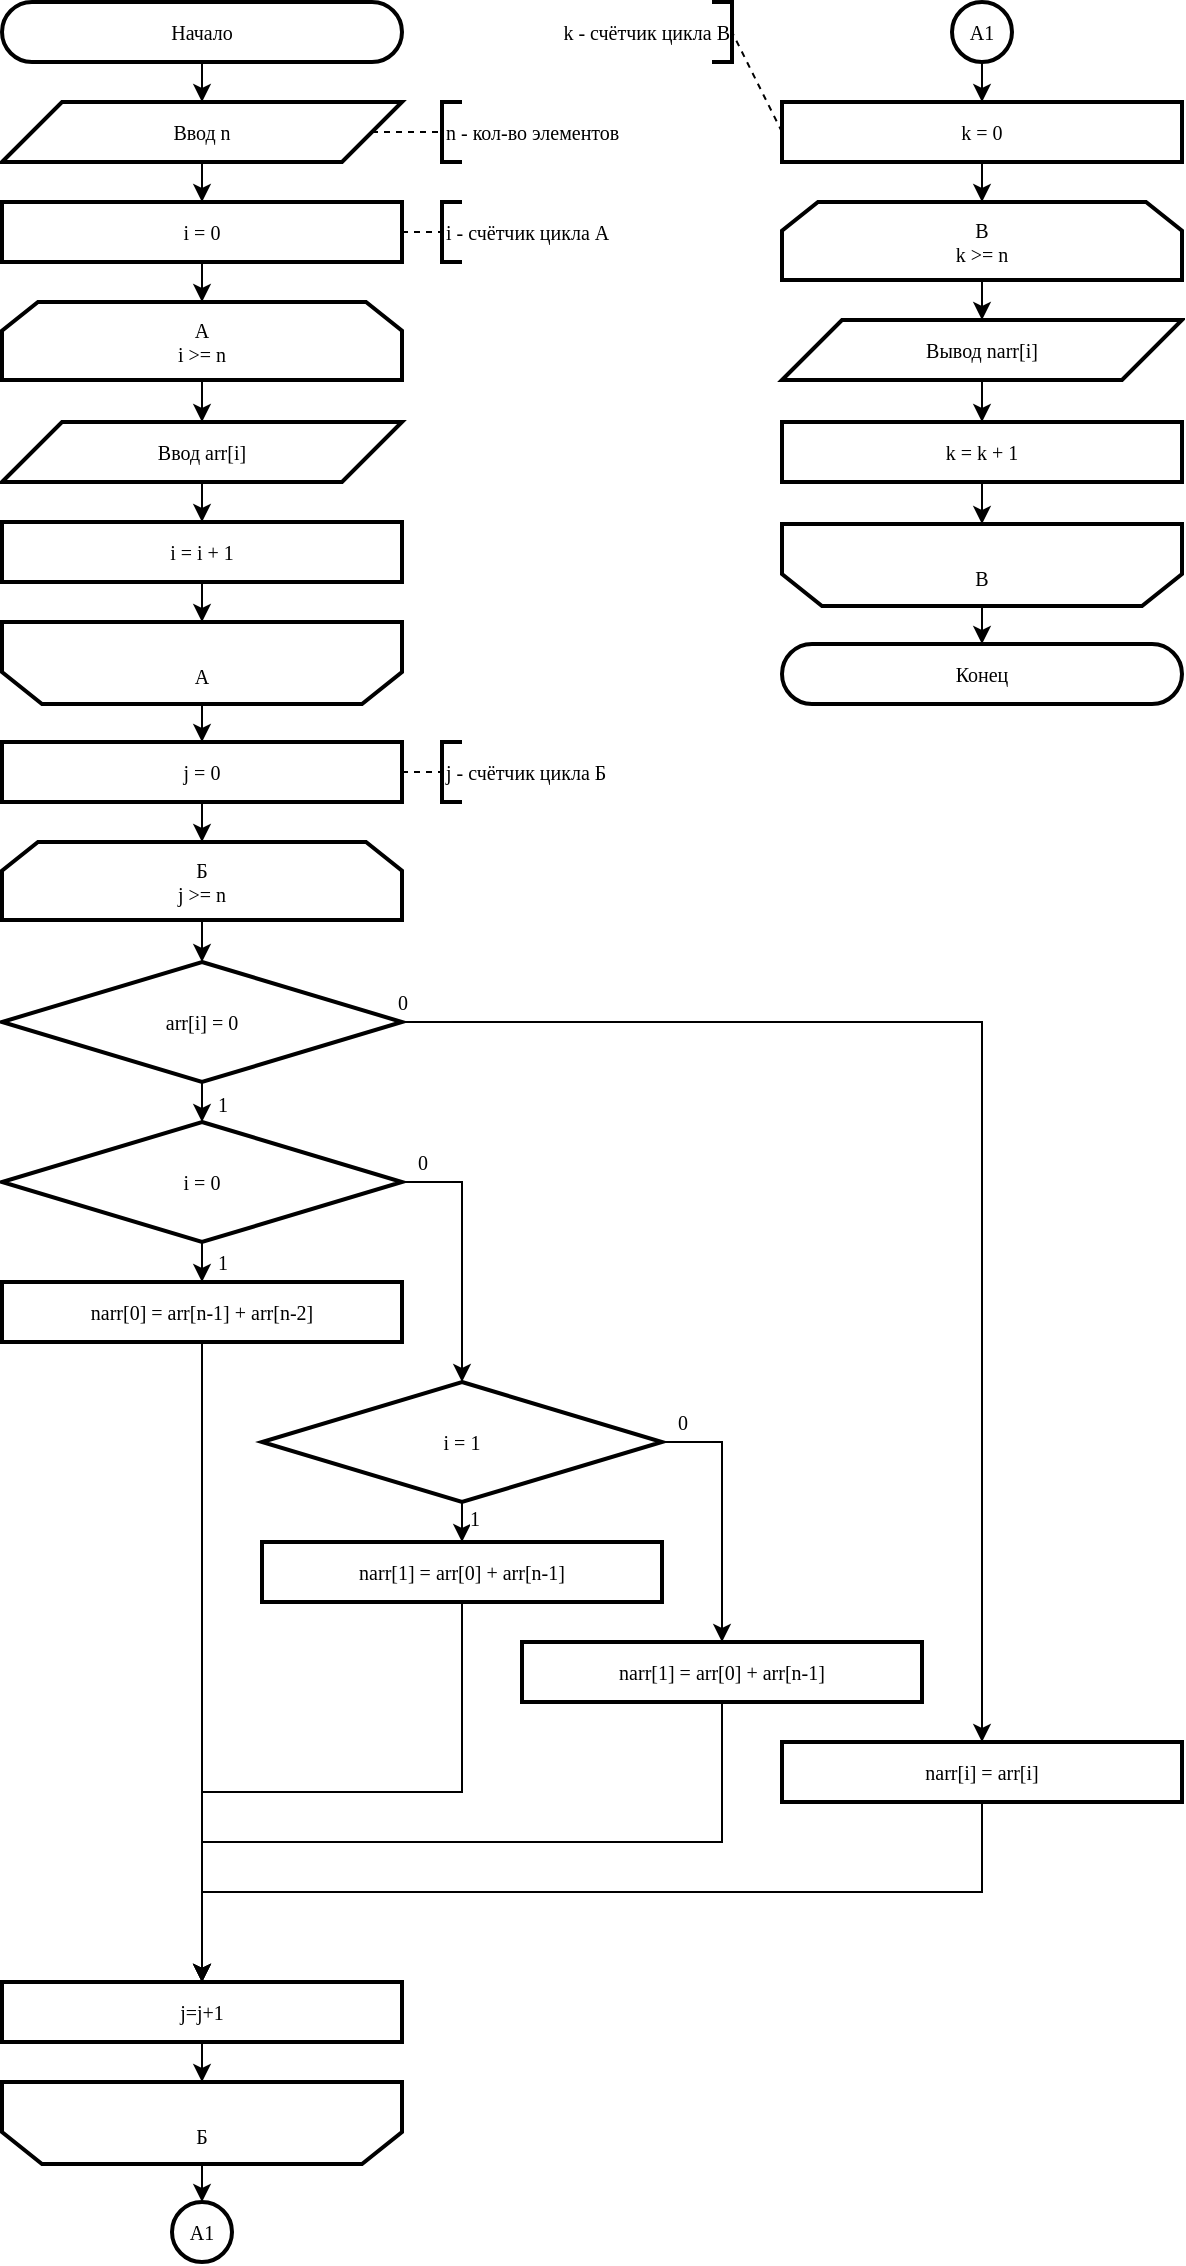 <mxfile version="24.7.17" pages="10">
  <diagram name="13" id="y59V1HQlPg4isVTUX6yj">
    <mxGraphModel dx="1434" dy="836" grid="1" gridSize="10" guides="1" tooltips="1" connect="1" arrows="1" fold="1" page="1" pageScale="1" pageWidth="827" pageHeight="1169" math="0" shadow="0">
      <root>
        <mxCell id="0" />
        <mxCell id="1" parent="0" />
        <mxCell id="f2kKjeTjMtvJFFK6bC5a-5" style="edgeStyle=orthogonalEdgeStyle;rounded=0;orthogonalLoop=1;jettySize=auto;html=1;exitX=0.5;exitY=1;exitDx=0;exitDy=0;entryX=0.5;entryY=0;entryDx=0;entryDy=0;fontFamily=JetBrains Mono;fontSize=10;" parent="1" source="f2kKjeTjMtvJFFK6bC5a-1" target="f2kKjeTjMtvJFFK6bC5a-2" edge="1">
          <mxGeometry relative="1" as="geometry" />
        </mxCell>
        <mxCell id="f2kKjeTjMtvJFFK6bC5a-1" value="Начало" style="rounded=1;whiteSpace=wrap;html=1;arcSize=50;container=0;strokeWidth=2;fontFamily=JetBrains Mono;fontSize=10;" parent="1" vertex="1">
          <mxGeometry x="10" y="10" width="200" height="30" as="geometry" />
        </mxCell>
        <mxCell id="f2kKjeTjMtvJFFK6bC5a-8" style="edgeStyle=orthogonalEdgeStyle;rounded=0;orthogonalLoop=1;jettySize=auto;html=1;exitX=0.5;exitY=1;exitDx=0;exitDy=0;entryX=0.5;entryY=0;entryDx=0;entryDy=0;fontFamily=JetBrains Mono;fontSize=10;" parent="1" source="f2kKjeTjMtvJFFK6bC5a-2" target="f2kKjeTjMtvJFFK6bC5a-7" edge="1">
          <mxGeometry relative="1" as="geometry" />
        </mxCell>
        <mxCell id="f2kKjeTjMtvJFFK6bC5a-2" value="Ввод n" style="shape=parallelogram;perimeter=parallelogramPerimeter;whiteSpace=wrap;html=1;fixedSize=1;size=30;container=0;strokeWidth=2;fontFamily=JetBrains Mono;fontSize=10;" parent="1" vertex="1">
          <mxGeometry x="10" y="60" width="200" height="30" as="geometry" />
        </mxCell>
        <mxCell id="f2kKjeTjMtvJFFK6bC5a-3" value="n - кол-во элементов" style="strokeWidth=2;html=1;shape=mxgraph.flowchart.annotation_1;align=left;pointerEvents=1;fontFamily=JetBrains Mono;fontSize=10;" parent="1" vertex="1">
          <mxGeometry x="230" y="60" width="10" height="30" as="geometry" />
        </mxCell>
        <mxCell id="f2kKjeTjMtvJFFK6bC5a-4" style="edgeStyle=orthogonalEdgeStyle;rounded=0;orthogonalLoop=1;jettySize=auto;html=1;exitX=1;exitY=0.5;exitDx=0;exitDy=0;entryX=0;entryY=0.5;entryDx=0;entryDy=0;entryPerimeter=0;endArrow=none;endFill=0;dashed=1;fontFamily=JetBrains Mono;fontSize=10;" parent="1" source="f2kKjeTjMtvJFFK6bC5a-2" target="f2kKjeTjMtvJFFK6bC5a-3" edge="1">
          <mxGeometry relative="1" as="geometry" />
        </mxCell>
        <mxCell id="f2kKjeTjMtvJFFK6bC5a-6" value="i - счётчик цикла А" style="strokeWidth=2;html=1;shape=mxgraph.flowchart.annotation_1;align=left;pointerEvents=1;fontFamily=JetBrains Mono;fontSize=10;" parent="1" vertex="1">
          <mxGeometry x="230" y="110" width="10" height="30" as="geometry" />
        </mxCell>
        <mxCell id="f2kKjeTjMtvJFFK6bC5a-21" style="edgeStyle=orthogonalEdgeStyle;rounded=0;orthogonalLoop=1;jettySize=auto;html=1;exitX=0.5;exitY=1;exitDx=0;exitDy=0;entryX=0.5;entryY=0;entryDx=0;entryDy=0;fontSize=10;fontFamily=JetBrains Mono;" parent="1" source="f2kKjeTjMtvJFFK6bC5a-7" target="f2kKjeTjMtvJFFK6bC5a-13" edge="1">
          <mxGeometry relative="1" as="geometry" />
        </mxCell>
        <mxCell id="f2kKjeTjMtvJFFK6bC5a-7" value="i = 0" style="rounded=0;whiteSpace=wrap;html=1;strokeWidth=2;fontFamily=JetBrains Mono;fontSize=10;" parent="1" vertex="1">
          <mxGeometry x="10" y="110" width="200" height="30" as="geometry" />
        </mxCell>
        <mxCell id="f2kKjeTjMtvJFFK6bC5a-9" style="edgeStyle=orthogonalEdgeStyle;rounded=0;orthogonalLoop=1;jettySize=auto;html=1;exitX=1;exitY=0.5;exitDx=0;exitDy=0;entryX=0;entryY=0.5;entryDx=0;entryDy=0;entryPerimeter=0;endArrow=none;endFill=0;dashed=1;fontFamily=JetBrains Mono;fontSize=10;" parent="1" source="f2kKjeTjMtvJFFK6bC5a-7" target="f2kKjeTjMtvJFFK6bC5a-6" edge="1">
          <mxGeometry relative="1" as="geometry" />
        </mxCell>
        <mxCell id="f2kKjeTjMtvJFFK6bC5a-31" style="edgeStyle=orthogonalEdgeStyle;rounded=0;orthogonalLoop=1;jettySize=auto;html=1;exitX=0.5;exitY=0;exitDx=0;exitDy=0;entryX=0.5;entryY=0;entryDx=0;entryDy=0;fontSize=10;fontFamily=JetBrains Mono;" parent="1" source="f2kKjeTjMtvJFFK6bC5a-12" target="f2kKjeTjMtvJFFK6bC5a-29" edge="1">
          <mxGeometry relative="1" as="geometry" />
        </mxCell>
        <mxCell id="f2kKjeTjMtvJFFK6bC5a-12" value="&lt;div style=&quot;font-size: 10px;&quot;&gt;&lt;br style=&quot;font-size: 10px;&quot;&gt;&lt;/div&gt;&lt;div style=&quot;font-size: 10px;&quot;&gt;А&lt;/div&gt;" style="shape=loopLimit;whiteSpace=wrap;html=1;size=20;direction=west;strokeWidth=2;fontFamily=JetBrains Mono;fontSize=10;" parent="1" vertex="1">
          <mxGeometry x="10" y="320" width="200" height="41" as="geometry" />
        </mxCell>
        <mxCell id="f2kKjeTjMtvJFFK6bC5a-24" style="edgeStyle=orthogonalEdgeStyle;rounded=0;orthogonalLoop=1;jettySize=auto;html=1;exitX=0.5;exitY=1;exitDx=0;exitDy=0;entryX=0.5;entryY=0;entryDx=0;entryDy=0;fontSize=10;fontFamily=JetBrains Mono;" parent="1" source="f2kKjeTjMtvJFFK6bC5a-13" target="f2kKjeTjMtvJFFK6bC5a-22" edge="1">
          <mxGeometry relative="1" as="geometry" />
        </mxCell>
        <mxCell id="f2kKjeTjMtvJFFK6bC5a-13" value="&lt;div style=&quot;font-size: 10px;&quot;&gt;А&lt;/div&gt;&lt;div style=&quot;font-size: 10px;&quot;&gt;i &amp;gt;= n&lt;/div&gt;" style="shape=loopLimit;whiteSpace=wrap;html=1;size=18;direction=east;strokeWidth=2;fontFamily=JetBrains Mono;fontSize=10;" parent="1" vertex="1">
          <mxGeometry x="10" y="160" width="200" height="39" as="geometry" />
        </mxCell>
        <mxCell id="f2kKjeTjMtvJFFK6bC5a-25" style="edgeStyle=orthogonalEdgeStyle;rounded=0;orthogonalLoop=1;jettySize=auto;html=1;exitX=0.5;exitY=1;exitDx=0;exitDy=0;entryX=0.5;entryY=0;entryDx=0;entryDy=0;fontSize=10;fontFamily=JetBrains Mono;" parent="1" source="f2kKjeTjMtvJFFK6bC5a-22" target="f2kKjeTjMtvJFFK6bC5a-23" edge="1">
          <mxGeometry relative="1" as="geometry" />
        </mxCell>
        <mxCell id="f2kKjeTjMtvJFFK6bC5a-22" value="Ввод arr[i]" style="shape=parallelogram;perimeter=parallelogramPerimeter;whiteSpace=wrap;html=1;fixedSize=1;size=30;container=0;strokeWidth=2;fontFamily=JetBrains Mono;fontSize=10;" parent="1" vertex="1">
          <mxGeometry x="10" y="220" width="200" height="30" as="geometry" />
        </mxCell>
        <mxCell id="f2kKjeTjMtvJFFK6bC5a-26" style="edgeStyle=orthogonalEdgeStyle;rounded=0;orthogonalLoop=1;jettySize=auto;html=1;exitX=0.5;exitY=1;exitDx=0;exitDy=0;entryX=0.5;entryY=1;entryDx=0;entryDy=0;fontSize=10;fontFamily=JetBrains Mono;" parent="1" source="f2kKjeTjMtvJFFK6bC5a-23" target="f2kKjeTjMtvJFFK6bC5a-12" edge="1">
          <mxGeometry relative="1" as="geometry" />
        </mxCell>
        <mxCell id="f2kKjeTjMtvJFFK6bC5a-23" value="i = i + 1" style="rounded=0;whiteSpace=wrap;html=1;strokeWidth=2;fontFamily=JetBrains Mono;fontSize=10;" parent="1" vertex="1">
          <mxGeometry x="10" y="270" width="200" height="30" as="geometry" />
        </mxCell>
        <mxCell id="f2kKjeTjMtvJFFK6bC5a-63" style="edgeStyle=orthogonalEdgeStyle;rounded=0;orthogonalLoop=1;jettySize=auto;html=1;exitX=0.5;exitY=0;exitDx=0;exitDy=0;entryX=0.5;entryY=0;entryDx=0;entryDy=0;fontFamily=JetBrains Mono;fontSize=10;" parent="1" source="f2kKjeTjMtvJFFK6bC5a-27" target="f2kKjeTjMtvJFFK6bC5a-62" edge="1">
          <mxGeometry relative="1" as="geometry" />
        </mxCell>
        <mxCell id="f2kKjeTjMtvJFFK6bC5a-27" value="&lt;div style=&quot;font-size: 10px;&quot;&gt;&lt;br style=&quot;font-size: 10px;&quot;&gt;&lt;/div&gt;&lt;div style=&quot;font-size: 10px;&quot;&gt;Б&lt;/div&gt;" style="shape=loopLimit;whiteSpace=wrap;html=1;size=20;direction=west;strokeWidth=2;fontFamily=JetBrains Mono;fontSize=10;" parent="1" vertex="1">
          <mxGeometry x="10" y="1050" width="200" height="41" as="geometry" />
        </mxCell>
        <mxCell id="f2kKjeTjMtvJFFK6bC5a-42" style="edgeStyle=orthogonalEdgeStyle;rounded=0;orthogonalLoop=1;jettySize=auto;html=1;exitX=0.5;exitY=1;exitDx=0;exitDy=0;entryX=0.5;entryY=0;entryDx=0;entryDy=0;fontSize=10;fontFamily=JetBrains Mono;" parent="1" source="f2kKjeTjMtvJFFK6bC5a-28" target="f2kKjeTjMtvJFFK6bC5a-35" edge="1">
          <mxGeometry relative="1" as="geometry" />
        </mxCell>
        <mxCell id="f2kKjeTjMtvJFFK6bC5a-28" value="&lt;div style=&quot;font-size: 10px;&quot;&gt;Б&lt;/div&gt;&lt;div style=&quot;font-size: 10px;&quot;&gt;j &amp;gt;= n&lt;/div&gt;" style="shape=loopLimit;whiteSpace=wrap;html=1;size=18;direction=east;strokeWidth=2;fontFamily=JetBrains Mono;fontSize=10;" parent="1" vertex="1">
          <mxGeometry x="10" y="430" width="200" height="39" as="geometry" />
        </mxCell>
        <mxCell id="f2kKjeTjMtvJFFK6bC5a-32" style="edgeStyle=orthogonalEdgeStyle;rounded=0;orthogonalLoop=1;jettySize=auto;html=1;exitX=0.5;exitY=1;exitDx=0;exitDy=0;entryX=0.5;entryY=0;entryDx=0;entryDy=0;fontSize=10;fontFamily=JetBrains Mono;" parent="1" source="f2kKjeTjMtvJFFK6bC5a-29" target="f2kKjeTjMtvJFFK6bC5a-28" edge="1">
          <mxGeometry relative="1" as="geometry" />
        </mxCell>
        <mxCell id="f2kKjeTjMtvJFFK6bC5a-29" value="j = 0" style="rounded=0;whiteSpace=wrap;html=1;strokeWidth=2;fontFamily=JetBrains Mono;fontSize=10;" parent="1" vertex="1">
          <mxGeometry x="10" y="380" width="200" height="30" as="geometry" />
        </mxCell>
        <mxCell id="f2kKjeTjMtvJFFK6bC5a-30" value="j - счётчик цикла Б" style="strokeWidth=2;html=1;shape=mxgraph.flowchart.annotation_1;align=left;pointerEvents=1;fontFamily=JetBrains Mono;fontSize=10;" parent="1" vertex="1">
          <mxGeometry x="230" y="380" width="10" height="30" as="geometry" />
        </mxCell>
        <mxCell id="f2kKjeTjMtvJFFK6bC5a-34" style="edgeStyle=orthogonalEdgeStyle;rounded=0;orthogonalLoop=1;jettySize=auto;html=1;exitX=0.5;exitY=1;exitDx=0;exitDy=0;entryX=0.5;entryY=1;entryDx=0;entryDy=0;fontSize=10;fontFamily=JetBrains Mono;" parent="1" source="f2kKjeTjMtvJFFK6bC5a-33" target="f2kKjeTjMtvJFFK6bC5a-27" edge="1">
          <mxGeometry relative="1" as="geometry" />
        </mxCell>
        <mxCell id="f2kKjeTjMtvJFFK6bC5a-33" value="j=j+1" style="rounded=0;whiteSpace=wrap;html=1;strokeWidth=2;fontFamily=JetBrains Mono;fontSize=10;" parent="1" vertex="1">
          <mxGeometry x="10" y="1000" width="200" height="30" as="geometry" />
        </mxCell>
        <mxCell id="f2kKjeTjMtvJFFK6bC5a-37" style="edgeStyle=orthogonalEdgeStyle;rounded=0;orthogonalLoop=1;jettySize=auto;html=1;exitX=0.5;exitY=1;exitDx=0;exitDy=0;entryX=0.5;entryY=0;entryDx=0;entryDy=0;fontSize=10;fontFamily=JetBrains Mono;" parent="1" source="f2kKjeTjMtvJFFK6bC5a-35" target="f2kKjeTjMtvJFFK6bC5a-36" edge="1">
          <mxGeometry relative="1" as="geometry" />
        </mxCell>
        <mxCell id="f2kKjeTjMtvJFFK6bC5a-38" value="1" style="edgeLabel;html=1;align=center;verticalAlign=middle;resizable=0;points=[];fontFamily=JetBrains Mono;fontSize=10;" parent="f2kKjeTjMtvJFFK6bC5a-37" vertex="1" connectable="0">
          <mxGeometry x="-0.352" y="1" relative="1" as="geometry">
            <mxPoint x="9" y="4" as="offset" />
          </mxGeometry>
        </mxCell>
        <mxCell id="f2kKjeTjMtvJFFK6bC5a-47" style="edgeStyle=orthogonalEdgeStyle;rounded=0;orthogonalLoop=1;jettySize=auto;html=1;exitX=1;exitY=0.5;exitDx=0;exitDy=0;entryX=0.5;entryY=0;entryDx=0;entryDy=0;fontSize=10;fontFamily=JetBrains Mono;" parent="1" source="f2kKjeTjMtvJFFK6bC5a-35" target="f2kKjeTjMtvJFFK6bC5a-44" edge="1">
          <mxGeometry relative="1" as="geometry" />
        </mxCell>
        <mxCell id="f2kKjeTjMtvJFFK6bC5a-60" value="0" style="edgeLabel;html=1;align=center;verticalAlign=middle;resizable=0;points=[];fontFamily=JetBrains Mono;fontSize=10;" parent="f2kKjeTjMtvJFFK6bC5a-47" vertex="1" connectable="0">
          <mxGeometry x="-0.588" y="-4" relative="1" as="geometry">
            <mxPoint x="-134" y="-14" as="offset" />
          </mxGeometry>
        </mxCell>
        <mxCell id="f2kKjeTjMtvJFFK6bC5a-35" value="arr[i] = 0" style="rhombus;whiteSpace=wrap;html=1;strokeWidth=2;fontFamily=JetBrains Mono;fontSize=10;" parent="1" vertex="1">
          <mxGeometry x="10" y="490" width="200" height="60" as="geometry" />
        </mxCell>
        <mxCell id="f2kKjeTjMtvJFFK6bC5a-40" style="edgeStyle=orthogonalEdgeStyle;rounded=0;orthogonalLoop=1;jettySize=auto;html=1;exitX=0.5;exitY=1;exitDx=0;exitDy=0;entryX=0.5;entryY=0;entryDx=0;entryDy=0;fontSize=10;fontFamily=JetBrains Mono;" parent="1" source="f2kKjeTjMtvJFFK6bC5a-36" target="f2kKjeTjMtvJFFK6bC5a-39" edge="1">
          <mxGeometry relative="1" as="geometry" />
        </mxCell>
        <mxCell id="f2kKjeTjMtvJFFK6bC5a-41" value="1" style="edgeLabel;html=1;align=center;verticalAlign=middle;resizable=0;points=[];fontFamily=JetBrains Mono;fontSize=10;" parent="f2kKjeTjMtvJFFK6bC5a-40" vertex="1" connectable="0">
          <mxGeometry x="-0.45" relative="1" as="geometry">
            <mxPoint x="10" y="4" as="offset" />
          </mxGeometry>
        </mxCell>
        <mxCell id="f2kKjeTjMtvJFFK6bC5a-49" style="edgeStyle=orthogonalEdgeStyle;rounded=0;orthogonalLoop=1;jettySize=auto;html=1;exitX=1;exitY=0.5;exitDx=0;exitDy=0;entryX=0.5;entryY=0;entryDx=0;entryDy=0;fontSize=10;fontFamily=JetBrains Mono;" parent="1" source="f2kKjeTjMtvJFFK6bC5a-36" target="f2kKjeTjMtvJFFK6bC5a-48" edge="1">
          <mxGeometry relative="1" as="geometry" />
        </mxCell>
        <mxCell id="f2kKjeTjMtvJFFK6bC5a-59" value="0" style="edgeLabel;html=1;align=center;verticalAlign=middle;resizable=0;points=[];fontFamily=JetBrains Mono;fontSize=10;" parent="f2kKjeTjMtvJFFK6bC5a-49" vertex="1" connectable="0">
          <mxGeometry x="-0.804" relative="1" as="geometry">
            <mxPoint x="-3" y="-10" as="offset" />
          </mxGeometry>
        </mxCell>
        <mxCell id="f2kKjeTjMtvJFFK6bC5a-36" value="i = 0" style="rhombus;whiteSpace=wrap;html=1;strokeWidth=2;fontFamily=JetBrains Mono;fontSize=10;" parent="1" vertex="1">
          <mxGeometry x="10" y="570" width="200" height="60" as="geometry" />
        </mxCell>
        <mxCell id="f2kKjeTjMtvJFFK6bC5a-55" style="edgeStyle=orthogonalEdgeStyle;rounded=0;orthogonalLoop=1;jettySize=auto;html=1;exitX=0.5;exitY=1;exitDx=0;exitDy=0;entryX=0.5;entryY=0;entryDx=0;entryDy=0;fontFamily=JetBrains Mono;fontSize=10;" parent="1" source="f2kKjeTjMtvJFFK6bC5a-39" target="f2kKjeTjMtvJFFK6bC5a-33" edge="1">
          <mxGeometry relative="1" as="geometry" />
        </mxCell>
        <mxCell id="f2kKjeTjMtvJFFK6bC5a-39" value="narr[0] = arr[n-1] + arr[n-2]" style="rounded=0;whiteSpace=wrap;html=1;strokeWidth=2;fontFamily=JetBrains Mono;fontSize=10;" parent="1" vertex="1">
          <mxGeometry x="10" y="650" width="200" height="30" as="geometry" />
        </mxCell>
        <mxCell id="f2kKjeTjMtvJFFK6bC5a-58" style="edgeStyle=orthogonalEdgeStyle;rounded=0;orthogonalLoop=1;jettySize=auto;html=1;exitX=0.5;exitY=1;exitDx=0;exitDy=0;entryX=0.5;entryY=0;entryDx=0;entryDy=0;fontFamily=JetBrains Mono;fontSize=10;" parent="1" source="f2kKjeTjMtvJFFK6bC5a-44" target="f2kKjeTjMtvJFFK6bC5a-33" edge="1">
          <mxGeometry relative="1" as="geometry" />
        </mxCell>
        <mxCell id="f2kKjeTjMtvJFFK6bC5a-44" value="narr[i] = arr[i]" style="rounded=0;whiteSpace=wrap;html=1;strokeWidth=2;fontFamily=JetBrains Mono;fontSize=10;" parent="1" vertex="1">
          <mxGeometry x="400" y="880" width="200" height="30" as="geometry" />
        </mxCell>
        <mxCell id="f2kKjeTjMtvJFFK6bC5a-51" style="edgeStyle=orthogonalEdgeStyle;rounded=0;orthogonalLoop=1;jettySize=auto;html=1;exitX=0.5;exitY=1;exitDx=0;exitDy=0;entryX=0.5;entryY=0;entryDx=0;entryDy=0;fontFamily=JetBrains Mono;fontSize=10;" parent="1" source="f2kKjeTjMtvJFFK6bC5a-48" target="f2kKjeTjMtvJFFK6bC5a-50" edge="1">
          <mxGeometry relative="1" as="geometry" />
        </mxCell>
        <mxCell id="f2kKjeTjMtvJFFK6bC5a-52" value="1" style="edgeLabel;html=1;align=center;verticalAlign=middle;resizable=0;points=[];fontFamily=JetBrains Mono;fontSize=10;" parent="f2kKjeTjMtvJFFK6bC5a-51" vertex="1" connectable="0">
          <mxGeometry x="-0.2" y="2" relative="1" as="geometry">
            <mxPoint x="4" as="offset" />
          </mxGeometry>
        </mxCell>
        <mxCell id="f2kKjeTjMtvJFFK6bC5a-54" style="edgeStyle=orthogonalEdgeStyle;rounded=0;orthogonalLoop=1;jettySize=auto;html=1;exitX=1;exitY=0.5;exitDx=0;exitDy=0;entryX=0.5;entryY=0;entryDx=0;entryDy=0;fontFamily=JetBrains Mono;fontSize=10;" parent="1" source="f2kKjeTjMtvJFFK6bC5a-48" target="f2kKjeTjMtvJFFK6bC5a-53" edge="1">
          <mxGeometry relative="1" as="geometry" />
        </mxCell>
        <mxCell id="f2kKjeTjMtvJFFK6bC5a-61" value="0" style="edgeLabel;html=1;align=center;verticalAlign=middle;resizable=0;points=[];fontFamily=JetBrains Mono;fontSize=10;" parent="f2kKjeTjMtvJFFK6bC5a-54" vertex="1" connectable="0">
          <mxGeometry x="-0.735" y="1" relative="1" as="geometry">
            <mxPoint x="-7" y="-9" as="offset" />
          </mxGeometry>
        </mxCell>
        <mxCell id="f2kKjeTjMtvJFFK6bC5a-48" value="&lt;font style=&quot;font-size: 10px;&quot;&gt;i = 1&lt;/font&gt;" style="rhombus;whiteSpace=wrap;html=1;strokeWidth=2;fontFamily=JetBrains Mono;fontSize=10;" parent="1" vertex="1">
          <mxGeometry x="140" y="700" width="200" height="60" as="geometry" />
        </mxCell>
        <mxCell id="f2kKjeTjMtvJFFK6bC5a-56" style="edgeStyle=orthogonalEdgeStyle;rounded=0;orthogonalLoop=1;jettySize=auto;html=1;exitX=0.5;exitY=1;exitDx=0;exitDy=0;entryX=0.5;entryY=0;entryDx=0;entryDy=0;fontFamily=JetBrains Mono;fontSize=10;" parent="1" source="f2kKjeTjMtvJFFK6bC5a-50" target="f2kKjeTjMtvJFFK6bC5a-33" edge="1">
          <mxGeometry relative="1" as="geometry" />
        </mxCell>
        <mxCell id="f2kKjeTjMtvJFFK6bC5a-50" value="narr[1] = arr[0] + arr[n-1]" style="rounded=0;whiteSpace=wrap;html=1;strokeWidth=2;fontFamily=JetBrains Mono;fontSize=10;" parent="1" vertex="1">
          <mxGeometry x="140" y="780" width="200" height="30" as="geometry" />
        </mxCell>
        <mxCell id="f2kKjeTjMtvJFFK6bC5a-57" style="edgeStyle=orthogonalEdgeStyle;rounded=0;orthogonalLoop=1;jettySize=auto;html=1;exitX=0.5;exitY=1;exitDx=0;exitDy=0;entryX=0.5;entryY=0;entryDx=0;entryDy=0;fontFamily=JetBrains Mono;fontSize=10;" parent="1" source="f2kKjeTjMtvJFFK6bC5a-53" target="f2kKjeTjMtvJFFK6bC5a-33" edge="1">
          <mxGeometry relative="1" as="geometry" />
        </mxCell>
        <mxCell id="f2kKjeTjMtvJFFK6bC5a-53" value="narr[1] = arr[0] + arr[n-1]" style="rounded=0;whiteSpace=wrap;html=1;strokeWidth=2;fontFamily=JetBrains Mono;fontSize=10;" parent="1" vertex="1">
          <mxGeometry x="270" y="830" width="200" height="30" as="geometry" />
        </mxCell>
        <mxCell id="f2kKjeTjMtvJFFK6bC5a-62" value="&lt;font style=&quot;font-size: 10px;&quot;&gt;A1&lt;/font&gt;" style="ellipse;whiteSpace=wrap;html=1;aspect=fixed;strokeWidth=2;fontFamily=JetBrains Mono;fontSize=10;" parent="1" vertex="1">
          <mxGeometry x="95" y="1110" width="30" height="30" as="geometry" />
        </mxCell>
        <mxCell id="f2kKjeTjMtvJFFK6bC5a-68" style="edgeStyle=orthogonalEdgeStyle;rounded=0;orthogonalLoop=1;jettySize=auto;html=1;exitX=0.5;exitY=1;exitDx=0;exitDy=0;entryX=0.5;entryY=0;entryDx=0;entryDy=0;fontFamily=JetBrains Mono;fontSize=10;" parent="1" source="f2kKjeTjMtvJFFK6bC5a-64" target="f2kKjeTjMtvJFFK6bC5a-67" edge="1">
          <mxGeometry relative="1" as="geometry" />
        </mxCell>
        <mxCell id="f2kKjeTjMtvJFFK6bC5a-64" value="&lt;font style=&quot;font-size: 10px;&quot;&gt;A1&lt;/font&gt;" style="ellipse;whiteSpace=wrap;html=1;aspect=fixed;strokeWidth=2;fontFamily=JetBrains Mono;fontSize=10;" parent="1" vertex="1">
          <mxGeometry x="485" y="10" width="30" height="30" as="geometry" />
        </mxCell>
        <mxCell id="f2kKjeTjMtvJFFK6bC5a-77" style="edgeStyle=orthogonalEdgeStyle;rounded=0;orthogonalLoop=1;jettySize=auto;html=1;exitX=0.5;exitY=0;exitDx=0;exitDy=0;entryX=0.5;entryY=0;entryDx=0;entryDy=0;fontFamily=JetBrains Mono;fontSize=10;" parent="1" source="f2kKjeTjMtvJFFK6bC5a-65" target="f2kKjeTjMtvJFFK6bC5a-76" edge="1">
          <mxGeometry relative="1" as="geometry" />
        </mxCell>
        <mxCell id="f2kKjeTjMtvJFFK6bC5a-65" value="&lt;div style=&quot;font-size: 10px;&quot;&gt;&lt;br style=&quot;font-size: 10px;&quot;&gt;&lt;/div&gt;&lt;div style=&quot;font-size: 10px;&quot;&gt;В&lt;/div&gt;" style="shape=loopLimit;whiteSpace=wrap;html=1;size=20;direction=west;strokeWidth=2;fontFamily=JetBrains Mono;fontSize=10;" parent="1" vertex="1">
          <mxGeometry x="400" y="271" width="200" height="41" as="geometry" />
        </mxCell>
        <mxCell id="f2kKjeTjMtvJFFK6bC5a-73" style="edgeStyle=orthogonalEdgeStyle;rounded=0;orthogonalLoop=1;jettySize=auto;html=1;exitX=0.5;exitY=1;exitDx=0;exitDy=0;entryX=0.5;entryY=0;entryDx=0;entryDy=0;fontFamily=JetBrains Mono;fontSize=10;" parent="1" source="f2kKjeTjMtvJFFK6bC5a-66" target="f2kKjeTjMtvJFFK6bC5a-72" edge="1">
          <mxGeometry relative="1" as="geometry" />
        </mxCell>
        <mxCell id="f2kKjeTjMtvJFFK6bC5a-66" value="&lt;div style=&quot;font-size: 10px;&quot;&gt;В&lt;/div&gt;&lt;div style=&quot;font-size: 10px;&quot;&gt;&lt;span style=&quot;font-size: 10px;&quot;&gt;k &amp;gt;= n&lt;/span&gt;&lt;br style=&quot;font-size: 10px;&quot;&gt;&lt;/div&gt;" style="shape=loopLimit;whiteSpace=wrap;html=1;size=18;direction=east;strokeWidth=2;fontFamily=JetBrains Mono;fontSize=10;" parent="1" vertex="1">
          <mxGeometry x="400" y="110" width="200" height="39" as="geometry" />
        </mxCell>
        <mxCell id="f2kKjeTjMtvJFFK6bC5a-69" style="edgeStyle=orthogonalEdgeStyle;rounded=0;orthogonalLoop=1;jettySize=auto;html=1;exitX=0.5;exitY=1;exitDx=0;exitDy=0;entryX=0.5;entryY=0;entryDx=0;entryDy=0;fontFamily=JetBrains Mono;fontSize=10;" parent="1" source="f2kKjeTjMtvJFFK6bC5a-67" target="f2kKjeTjMtvJFFK6bC5a-66" edge="1">
          <mxGeometry relative="1" as="geometry" />
        </mxCell>
        <mxCell id="f2kKjeTjMtvJFFK6bC5a-67" value="k = 0" style="rounded=0;whiteSpace=wrap;html=1;strokeWidth=2;fontFamily=JetBrains Mono;fontSize=10;" parent="1" vertex="1">
          <mxGeometry x="400" y="60" width="200" height="30" as="geometry" />
        </mxCell>
        <mxCell id="f2kKjeTjMtvJFFK6bC5a-71" style="edgeStyle=orthogonalEdgeStyle;rounded=0;orthogonalLoop=1;jettySize=auto;html=1;exitX=0.5;exitY=1;exitDx=0;exitDy=0;entryX=0.5;entryY=1;entryDx=0;entryDy=0;fontFamily=JetBrains Mono;fontSize=10;" parent="1" source="f2kKjeTjMtvJFFK6bC5a-70" target="f2kKjeTjMtvJFFK6bC5a-65" edge="1">
          <mxGeometry relative="1" as="geometry" />
        </mxCell>
        <mxCell id="f2kKjeTjMtvJFFK6bC5a-70" value="k = k + 1" style="rounded=0;whiteSpace=wrap;html=1;strokeWidth=2;fontFamily=JetBrains Mono;fontSize=10;" parent="1" vertex="1">
          <mxGeometry x="400" y="220" width="200" height="30" as="geometry" />
        </mxCell>
        <mxCell id="f2kKjeTjMtvJFFK6bC5a-74" style="edgeStyle=orthogonalEdgeStyle;rounded=0;orthogonalLoop=1;jettySize=auto;html=1;exitX=0.5;exitY=1;exitDx=0;exitDy=0;entryX=0.5;entryY=0;entryDx=0;entryDy=0;fontFamily=JetBrains Mono;fontSize=10;" parent="1" source="f2kKjeTjMtvJFFK6bC5a-72" target="f2kKjeTjMtvJFFK6bC5a-70" edge="1">
          <mxGeometry relative="1" as="geometry" />
        </mxCell>
        <mxCell id="f2kKjeTjMtvJFFK6bC5a-72" value="Вывод narr[i]" style="shape=parallelogram;perimeter=parallelogramPerimeter;whiteSpace=wrap;html=1;fixedSize=1;size=30;container=0;strokeWidth=2;fontFamily=JetBrains Mono;fontSize=10;" parent="1" vertex="1">
          <mxGeometry x="400" y="169" width="200" height="30" as="geometry" />
        </mxCell>
        <mxCell id="f2kKjeTjMtvJFFK6bC5a-76" value="Конец" style="rounded=1;whiteSpace=wrap;html=1;arcSize=50;container=0;strokeWidth=2;fontFamily=JetBrains Mono;fontSize=10;" parent="1" vertex="1">
          <mxGeometry x="400" y="331" width="200" height="30" as="geometry" />
        </mxCell>
        <mxCell id="f2kKjeTjMtvJFFK6bC5a-78" style="edgeStyle=orthogonalEdgeStyle;rounded=0;orthogonalLoop=1;jettySize=auto;html=1;exitX=1;exitY=0.5;exitDx=0;exitDy=0;entryX=0;entryY=0.5;entryDx=0;entryDy=0;entryPerimeter=0;dashed=1;endArrow=none;endFill=0;fontFamily=JetBrains Mono;fontSize=10;" parent="1" source="f2kKjeTjMtvJFFK6bC5a-29" target="f2kKjeTjMtvJFFK6bC5a-30" edge="1">
          <mxGeometry relative="1" as="geometry" />
        </mxCell>
        <mxCell id="f2kKjeTjMtvJFFK6bC5a-79" value="k - счётчик цикла В" style="strokeWidth=2;html=1;shape=mxgraph.flowchart.annotation_1;align=right;pointerEvents=1;fontFamily=JetBrains Mono;direction=west;fontSize=10;" parent="1" vertex="1">
          <mxGeometry x="365" y="10" width="10" height="30" as="geometry" />
        </mxCell>
        <mxCell id="f2kKjeTjMtvJFFK6bC5a-80" style="edgeStyle=none;rounded=0;orthogonalLoop=1;jettySize=auto;html=1;exitX=0;exitY=0.5;exitDx=0;exitDy=0;entryX=0;entryY=0.5;entryDx=0;entryDy=0;entryPerimeter=0;endArrow=none;endFill=0;dashed=1;fontFamily=JetBrains Mono;fontSize=10;" parent="1" source="f2kKjeTjMtvJFFK6bC5a-67" target="f2kKjeTjMtvJFFK6bC5a-79" edge="1">
          <mxGeometry relative="1" as="geometry" />
        </mxCell>
      </root>
    </mxGraphModel>
  </diagram>
  <diagram id="y5gYdADrStuWBixT9PHJ" name="14">
    <mxGraphModel dx="1434" dy="836" grid="1" gridSize="10" guides="1" tooltips="1" connect="1" arrows="1" fold="1" page="1" pageScale="1" pageWidth="827" pageHeight="1169" math="0" shadow="0">
      <root>
        <mxCell id="0" />
        <mxCell id="1" parent="0" />
        <mxCell id="_cCR4_YlH0TKeHnu6PQw-21" style="edgeStyle=orthogonalEdgeStyle;rounded=0;orthogonalLoop=1;jettySize=auto;html=1;exitX=0.5;exitY=1;exitDx=0;exitDy=0;entryX=0.5;entryY=0;entryDx=0;entryDy=0;fontSize=10;fontFamily=JetBrains Mono;" edge="1" parent="1" source="_cCR4_YlH0TKeHnu6PQw-4" target="_cCR4_YlH0TKeHnu6PQw-6">
          <mxGeometry relative="1" as="geometry" />
        </mxCell>
        <mxCell id="_cCR4_YlH0TKeHnu6PQw-4" value="Начало" style="rounded=1;whiteSpace=wrap;html=1;arcSize=50;container=0;strokeWidth=2;fontFamily=JetBrains Mono;fontSize=10;" vertex="1" parent="1">
          <mxGeometry x="10" y="10" width="200" height="30" as="geometry" />
        </mxCell>
        <mxCell id="_cCR4_YlH0TKeHnu6PQw-22" style="edgeStyle=orthogonalEdgeStyle;rounded=0;orthogonalLoop=1;jettySize=auto;html=1;exitX=0.5;exitY=1;exitDx=0;exitDy=0;entryX=0.5;entryY=0;entryDx=0;entryDy=0;fontSize=10;fontFamily=JetBrains Mono;" edge="1" parent="1" source="_cCR4_YlH0TKeHnu6PQw-6" target="_cCR4_YlH0TKeHnu6PQw-14">
          <mxGeometry relative="1" as="geometry" />
        </mxCell>
        <mxCell id="_cCR4_YlH0TKeHnu6PQw-6" value="Ввод n" style="shape=parallelogram;perimeter=parallelogramPerimeter;whiteSpace=wrap;html=1;fixedSize=1;size=30;container=0;strokeWidth=2;fontFamily=JetBrains Mono;fontSize=10;" vertex="1" parent="1">
          <mxGeometry x="10" y="60" width="200" height="30" as="geometry" />
        </mxCell>
        <mxCell id="_cCR4_YlH0TKeHnu6PQw-32" style="edgeStyle=orthogonalEdgeStyle;rounded=0;orthogonalLoop=1;jettySize=auto;html=1;exitX=0.5;exitY=0;exitDx=0;exitDy=0;entryX=0.5;entryY=0;entryDx=0;entryDy=0;fontSize=10;fontFamily=JetBrains Mono;" edge="1" parent="1" source="_cCR4_YlH0TKeHnu6PQw-8" target="_cCR4_YlH0TKeHnu6PQw-27">
          <mxGeometry relative="1" as="geometry" />
        </mxCell>
        <mxCell id="_cCR4_YlH0TKeHnu6PQw-8" value="&lt;div style=&quot;font-size: 10px;&quot;&gt;&lt;br style=&quot;font-size: 10px;&quot;&gt;&lt;/div&gt;&lt;div style=&quot;font-size: 10px;&quot;&gt;A&lt;/div&gt;" style="shape=loopLimit;whiteSpace=wrap;html=1;size=20;direction=west;strokeWidth=2;fontFamily=JetBrains Mono;fontSize=10;" vertex="1" parent="1">
          <mxGeometry x="10" y="320" width="200" height="41" as="geometry" />
        </mxCell>
        <mxCell id="_cCR4_YlH0TKeHnu6PQw-24" style="edgeStyle=orthogonalEdgeStyle;rounded=0;orthogonalLoop=1;jettySize=auto;html=1;exitX=0.5;exitY=1;exitDx=0;exitDy=0;entryX=0.5;entryY=0;entryDx=0;entryDy=0;fontSize=10;fontFamily=JetBrains Mono;" edge="1" parent="1" source="_cCR4_YlH0TKeHnu6PQw-9" target="_cCR4_YlH0TKeHnu6PQw-20">
          <mxGeometry relative="1" as="geometry" />
        </mxCell>
        <mxCell id="_cCR4_YlH0TKeHnu6PQw-9" value="&lt;div style=&quot;font-size: 10px;&quot;&gt;A&lt;/div&gt;&lt;div style=&quot;font-size: 10px;&quot;&gt;i &amp;gt;= n&lt;/div&gt;" style="shape=loopLimit;whiteSpace=wrap;html=1;size=18;direction=east;strokeWidth=2;fontFamily=JetBrains Mono;fontSize=10;" vertex="1" parent="1">
          <mxGeometry x="10" y="160" width="200" height="39" as="geometry" />
        </mxCell>
        <mxCell id="_cCR4_YlH0TKeHnu6PQw-23" style="edgeStyle=orthogonalEdgeStyle;rounded=0;orthogonalLoop=1;jettySize=auto;html=1;exitX=0.5;exitY=1;exitDx=0;exitDy=0;entryX=0.5;entryY=0;entryDx=0;entryDy=0;fontSize=10;fontFamily=JetBrains Mono;" edge="1" parent="1" source="_cCR4_YlH0TKeHnu6PQw-14" target="_cCR4_YlH0TKeHnu6PQw-9">
          <mxGeometry relative="1" as="geometry" />
        </mxCell>
        <mxCell id="_cCR4_YlH0TKeHnu6PQw-14" value="i = 0" style="rounded=0;whiteSpace=wrap;html=1;strokeWidth=2;fontFamily=JetBrains Mono;fontSize=10;" vertex="1" parent="1">
          <mxGeometry x="10" y="110" width="200" height="30" as="geometry" />
        </mxCell>
        <mxCell id="_cCR4_YlH0TKeHnu6PQw-15" value="n - кол-во элементов" style="strokeWidth=2;html=1;shape=mxgraph.flowchart.annotation_1;align=left;pointerEvents=1;fontFamily=JetBrains Mono;fontSize=10;" vertex="1" parent="1">
          <mxGeometry x="250" y="60" width="10" height="30" as="geometry" />
        </mxCell>
        <mxCell id="_cCR4_YlH0TKeHnu6PQw-16" style="edgeStyle=orthogonalEdgeStyle;rounded=0;orthogonalLoop=1;jettySize=auto;html=1;exitX=1;exitY=0.5;exitDx=0;exitDy=0;entryX=0;entryY=0.5;entryDx=0;entryDy=0;entryPerimeter=0;endArrow=none;endFill=0;dashed=1;fontSize=10;fontFamily=JetBrains Mono;" edge="1" parent="1" source="_cCR4_YlH0TKeHnu6PQw-6" target="_cCR4_YlH0TKeHnu6PQw-15">
          <mxGeometry relative="1" as="geometry" />
        </mxCell>
        <mxCell id="_cCR4_YlH0TKeHnu6PQw-17" value="i - счётчик цикла А" style="strokeWidth=2;html=1;shape=mxgraph.flowchart.annotation_1;align=left;pointerEvents=1;fontFamily=JetBrains Mono;fontSize=10;" vertex="1" parent="1">
          <mxGeometry x="250" y="110" width="10" height="30" as="geometry" />
        </mxCell>
        <mxCell id="_cCR4_YlH0TKeHnu6PQw-18" style="edgeStyle=none;rounded=0;orthogonalLoop=1;jettySize=auto;html=1;exitX=1;exitY=0.5;exitDx=0;exitDy=0;entryX=0;entryY=0.5;entryDx=0;entryDy=0;entryPerimeter=0;endArrow=none;endFill=0;dashed=1;fontSize=10;fontFamily=JetBrains Mono;" edge="1" parent="1" source="_cCR4_YlH0TKeHnu6PQw-14" target="_cCR4_YlH0TKeHnu6PQw-17">
          <mxGeometry relative="1" as="geometry" />
        </mxCell>
        <mxCell id="_cCR4_YlH0TKeHnu6PQw-26" style="edgeStyle=orthogonalEdgeStyle;rounded=0;orthogonalLoop=1;jettySize=auto;html=1;exitX=0.5;exitY=1;exitDx=0;exitDy=0;entryX=0.5;entryY=1;entryDx=0;entryDy=0;fontSize=10;fontFamily=JetBrains Mono;" edge="1" parent="1" source="_cCR4_YlH0TKeHnu6PQw-19" target="_cCR4_YlH0TKeHnu6PQw-8">
          <mxGeometry relative="1" as="geometry" />
        </mxCell>
        <mxCell id="_cCR4_YlH0TKeHnu6PQw-19" value="i = i + 1" style="rounded=0;whiteSpace=wrap;html=1;strokeWidth=2;fontFamily=JetBrains Mono;fontSize=10;" vertex="1" parent="1">
          <mxGeometry x="10" y="270" width="200" height="30" as="geometry" />
        </mxCell>
        <mxCell id="_cCR4_YlH0TKeHnu6PQw-25" style="edgeStyle=orthogonalEdgeStyle;rounded=0;orthogonalLoop=1;jettySize=auto;html=1;exitX=0.5;exitY=1;exitDx=0;exitDy=0;entryX=0.5;entryY=0;entryDx=0;entryDy=0;fontSize=10;fontFamily=JetBrains Mono;" edge="1" parent="1" source="_cCR4_YlH0TKeHnu6PQw-20" target="_cCR4_YlH0TKeHnu6PQw-19">
          <mxGeometry relative="1" as="geometry" />
        </mxCell>
        <mxCell id="_cCR4_YlH0TKeHnu6PQw-20" value="Ввод arr[i]" style="shape=parallelogram;perimeter=parallelogramPerimeter;whiteSpace=wrap;html=1;fixedSize=1;size=30;container=0;strokeWidth=2;fontFamily=JetBrains Mono;fontSize=10;" vertex="1" parent="1">
          <mxGeometry x="10" y="220" width="200" height="30" as="geometry" />
        </mxCell>
        <mxCell id="_cCR4_YlH0TKeHnu6PQw-33" style="edgeStyle=orthogonalEdgeStyle;rounded=0;orthogonalLoop=1;jettySize=auto;html=1;exitX=0.5;exitY=1;exitDx=0;exitDy=0;entryX=0.5;entryY=0;entryDx=0;entryDy=0;fontSize=10;fontFamily=JetBrains Mono;" edge="1" parent="1" source="_cCR4_YlH0TKeHnu6PQw-27" target="_cCR4_YlH0TKeHnu6PQw-28">
          <mxGeometry relative="1" as="geometry" />
        </mxCell>
        <mxCell id="_cCR4_YlH0TKeHnu6PQw-27" value="j = 1" style="rounded=0;whiteSpace=wrap;html=1;strokeWidth=2;fontFamily=JetBrains Mono;fontSize=10;" vertex="1" parent="1">
          <mxGeometry x="10" y="380" width="200" height="30" as="geometry" />
        </mxCell>
        <mxCell id="_cCR4_YlH0TKeHnu6PQw-34" style="edgeStyle=orthogonalEdgeStyle;rounded=0;orthogonalLoop=1;jettySize=auto;html=1;exitX=0.5;exitY=1;exitDx=0;exitDy=0;entryX=0.5;entryY=0;entryDx=0;entryDy=0;fontSize=10;fontFamily=JetBrains Mono;" edge="1" parent="1" source="_cCR4_YlH0TKeHnu6PQw-28" target="_cCR4_YlH0TKeHnu6PQw-29">
          <mxGeometry relative="1" as="geometry" />
        </mxCell>
        <mxCell id="_cCR4_YlH0TKeHnu6PQw-28" value="flag = 1&lt;div style=&quot;font-size: 10px;&quot;&gt;nneg = 1&lt;/div&gt;" style="rounded=0;whiteSpace=wrap;html=1;strokeWidth=2;fontFamily=JetBrains Mono;fontSize=10;" vertex="1" parent="1">
          <mxGeometry x="10" y="430" width="200" height="40" as="geometry" />
        </mxCell>
        <mxCell id="_cCR4_YlH0TKeHnu6PQw-35" style="edgeStyle=orthogonalEdgeStyle;rounded=0;orthogonalLoop=1;jettySize=auto;html=1;exitX=0.5;exitY=1;exitDx=0;exitDy=0;entryX=0.5;entryY=0;entryDx=0;entryDy=0;fontSize=10;fontFamily=JetBrains Mono;" edge="1" parent="1" source="_cCR4_YlH0TKeHnu6PQw-29" target="_cCR4_YlH0TKeHnu6PQw-30">
          <mxGeometry relative="1" as="geometry" />
        </mxCell>
        <mxCell id="_cCR4_YlH0TKeHnu6PQw-29" value="prev = arr[0]" style="rounded=0;whiteSpace=wrap;html=1;strokeWidth=2;fontFamily=JetBrains Mono;fontSize=10;" vertex="1" parent="1">
          <mxGeometry x="10" y="490" width="200" height="30" as="geometry" />
        </mxCell>
        <mxCell id="_cCR4_YlH0TKeHnu6PQw-36" style="edgeStyle=orthogonalEdgeStyle;rounded=0;orthogonalLoop=1;jettySize=auto;html=1;exitX=0.5;exitY=1;exitDx=0;exitDy=0;entryX=0.5;entryY=0;entryDx=0;entryDy=0;fontSize=10;fontFamily=JetBrains Mono;" edge="1" parent="1" source="_cCR4_YlH0TKeHnu6PQw-30" target="_cCR4_YlH0TKeHnu6PQw-31">
          <mxGeometry relative="1" as="geometry" />
        </mxCell>
        <mxCell id="_cCR4_YlH0TKeHnu6PQw-37" value="1" style="edgeLabel;html=1;align=center;verticalAlign=middle;resizable=0;points=[];fontFamily=JetBrains Mono;fontSize=10;" vertex="1" connectable="0" parent="_cCR4_YlH0TKeHnu6PQw-36">
          <mxGeometry x="-0.286" relative="1" as="geometry">
            <mxPoint x="10" as="offset" />
          </mxGeometry>
        </mxCell>
        <mxCell id="7TRnRH2afvT816w-54ic-4" style="edgeStyle=orthogonalEdgeStyle;rounded=0;orthogonalLoop=1;jettySize=auto;html=1;exitX=1;exitY=0.5;exitDx=0;exitDy=0;entryX=0.5;entryY=0;entryDx=0;entryDy=0;fontSize=10;fontFamily=JetBrains Mono;" edge="1" parent="1" source="_cCR4_YlH0TKeHnu6PQw-30" target="7TRnRH2afvT816w-54ic-28">
          <mxGeometry relative="1" as="geometry">
            <mxPoint x="110" y="690" as="targetPoint" />
            <Array as="points">
              <mxPoint x="230" y="570" />
              <mxPoint x="230" y="670" />
              <mxPoint x="110" y="670" />
            </Array>
          </mxGeometry>
        </mxCell>
        <mxCell id="7TRnRH2afvT816w-54ic-6" value="0" style="edgeLabel;html=1;align=center;verticalAlign=middle;resizable=0;points=[];fontFamily=JetBrains Mono;fontSize=10;" vertex="1" connectable="0" parent="7TRnRH2afvT816w-54ic-4">
          <mxGeometry x="-0.905" y="-1" relative="1" as="geometry">
            <mxPoint x="-12" y="-11" as="offset" />
          </mxGeometry>
        </mxCell>
        <mxCell id="_cCR4_YlH0TKeHnu6PQw-30" value="arr[0] &amp;lt; 0" style="rhombus;whiteSpace=wrap;html=1;strokeWidth=2;fontFamily=JetBrains Mono;fontSize=10;" vertex="1" parent="1">
          <mxGeometry x="10" y="540" width="200" height="60" as="geometry" />
        </mxCell>
        <mxCell id="7TRnRH2afvT816w-54ic-5" style="edgeStyle=orthogonalEdgeStyle;rounded=0;orthogonalLoop=1;jettySize=auto;html=1;exitX=0.5;exitY=1;exitDx=0;exitDy=0;entryX=0.5;entryY=0;entryDx=0;entryDy=0;fontSize=10;fontFamily=JetBrains Mono;" edge="1" parent="1" source="_cCR4_YlH0TKeHnu6PQw-31" target="7TRnRH2afvT816w-54ic-28">
          <mxGeometry relative="1" as="geometry">
            <mxPoint x="110" y="690" as="targetPoint" />
          </mxGeometry>
        </mxCell>
        <mxCell id="_cCR4_YlH0TKeHnu6PQw-31" value="nneg = 0" style="rounded=0;whiteSpace=wrap;html=1;strokeWidth=2;fontFamily=JetBrains Mono;fontSize=10;" vertex="1" parent="1">
          <mxGeometry x="10" y="620" width="200" height="30" as="geometry" />
        </mxCell>
        <mxCell id="7TRnRH2afvT816w-54ic-28" value="&lt;font style=&quot;font-size: 10px;&quot;&gt;A1&lt;/font&gt;" style="ellipse;whiteSpace=wrap;html=1;aspect=fixed;strokeWidth=2;fontFamily=JetBrains Mono;fontSize=10;" vertex="1" parent="1">
          <mxGeometry x="95" y="690" width="30" height="30" as="geometry" />
        </mxCell>
        <mxCell id="7TRnRH2afvT816w-54ic-54" style="edgeStyle=orthogonalEdgeStyle;rounded=0;orthogonalLoop=1;jettySize=auto;html=1;exitX=0.5;exitY=1;exitDx=0;exitDy=0;entryX=0.5;entryY=0;entryDx=0;entryDy=0;fontFamily=JetBrains Mono;fontSize=10;" edge="1" parent="1" source="7TRnRH2afvT816w-54ic-29" target="7TRnRH2afvT816w-54ic-34">
          <mxGeometry relative="1" as="geometry" />
        </mxCell>
        <mxCell id="7TRnRH2afvT816w-54ic-29" value="&lt;font style=&quot;font-size: 10px;&quot;&gt;A1&lt;/font&gt;" style="ellipse;whiteSpace=wrap;html=1;aspect=fixed;strokeWidth=2;fontFamily=JetBrains Mono;fontSize=10;" vertex="1" parent="1">
          <mxGeometry x="475" y="10" width="30" height="30" as="geometry" />
        </mxCell>
        <mxCell id="7TRnRH2afvT816w-54ic-30" value="Конец" style="rounded=1;whiteSpace=wrap;html=1;arcSize=50;container=0;strokeWidth=2;fontFamily=JetBrains Mono;fontSize=10;" vertex="1" parent="1">
          <mxGeometry x="390" y="580" width="200" height="30" as="geometry" />
        </mxCell>
        <mxCell id="7TRnRH2afvT816w-54ic-31" style="edgeStyle=orthogonalEdgeStyle;rounded=0;orthogonalLoop=1;jettySize=auto;html=1;exitX=0.5;exitY=0;exitDx=0;exitDy=0;entryX=0.5;entryY=0;entryDx=0;entryDy=0;fontFamily=JetBrains Mono;fontSize=10;" edge="1" parent="1" source="7TRnRH2afvT816w-54ic-32" target="7TRnRH2afvT816w-54ic-49">
          <mxGeometry relative="1" as="geometry" />
        </mxCell>
        <mxCell id="7TRnRH2afvT816w-54ic-32" value="&lt;div style=&quot;font-size: 10px;&quot;&gt;&lt;br style=&quot;font-size: 10px;&quot;&gt;&lt;/div&gt;&lt;div style=&quot;font-size: 10px;&quot;&gt;Б&lt;/div&gt;" style="shape=loopLimit;whiteSpace=wrap;html=1;size=20;direction=west;strokeWidth=2;fontFamily=JetBrains Mono;fontSize=10;" vertex="1" parent="1">
          <mxGeometry x="390" y="370" width="200" height="41" as="geometry" />
        </mxCell>
        <mxCell id="7TRnRH2afvT816w-54ic-33" style="edgeStyle=orthogonalEdgeStyle;rounded=0;orthogonalLoop=1;jettySize=auto;html=1;exitX=0.5;exitY=1;exitDx=0;exitDy=0;entryX=0.5;entryY=0;entryDx=0;entryDy=0;fontFamily=JetBrains Mono;fontSize=10;" edge="1" parent="1" source="7TRnRH2afvT816w-54ic-34" target="7TRnRH2afvT816w-54ic-38">
          <mxGeometry relative="1" as="geometry" />
        </mxCell>
        <mxCell id="7TRnRH2afvT816w-54ic-34" value="&lt;div style=&quot;font-size: 10px;&quot;&gt;Б&lt;/div&gt;&lt;div style=&quot;font-size: 10px;&quot;&gt;arr[j] &amp;lt; 0&lt;/div&gt;" style="shape=loopLimit;whiteSpace=wrap;html=1;size=18;direction=east;strokeWidth=2;fontFamily=JetBrains Mono;fontSize=10;" vertex="1" parent="1">
          <mxGeometry x="390" y="60" width="200" height="39" as="geometry" />
        </mxCell>
        <mxCell id="7TRnRH2afvT816w-54ic-35" style="edgeStyle=orthogonalEdgeStyle;rounded=0;orthogonalLoop=1;jettySize=auto;html=1;exitX=0.5;exitY=1;exitDx=0;exitDy=0;entryX=0.5;entryY=0;entryDx=0;entryDy=0;fontFamily=JetBrains Mono;fontSize=10;" edge="1" parent="1" source="7TRnRH2afvT816w-54ic-38" target="7TRnRH2afvT816w-54ic-40">
          <mxGeometry relative="1" as="geometry" />
        </mxCell>
        <mxCell id="7TRnRH2afvT816w-54ic-36" value="1" style="edgeLabel;html=1;align=center;verticalAlign=middle;resizable=0;points=[];fontFamily=JetBrains Mono;fontSize=10;" vertex="1" connectable="0" parent="7TRnRH2afvT816w-54ic-35">
          <mxGeometry x="-0.283" relative="1" as="geometry">
            <mxPoint x="10" as="offset" />
          </mxGeometry>
        </mxCell>
        <mxCell id="7TRnRH2afvT816w-54ic-37" style="edgeStyle=orthogonalEdgeStyle;rounded=0;orthogonalLoop=1;jettySize=auto;html=1;exitX=1;exitY=0.5;exitDx=0;exitDy=0;entryX=0.5;entryY=0;entryDx=0;entryDy=0;fontFamily=JetBrains Mono;fontSize=10;" edge="1" parent="1" source="7TRnRH2afvT816w-54ic-38" target="7TRnRH2afvT816w-54ic-42">
          <mxGeometry relative="1" as="geometry">
            <Array as="points">
              <mxPoint x="610" y="150" />
              <mxPoint x="610" y="250" />
              <mxPoint x="490" y="250" />
            </Array>
          </mxGeometry>
        </mxCell>
        <mxCell id="CexVPV8KYLlOb-YDt6a7-1" value="0" style="edgeLabel;html=1;align=center;verticalAlign=middle;resizable=0;points=[];fontFamily=JetBrains Mono;fontSize=10;" vertex="1" connectable="0" parent="7TRnRH2afvT816w-54ic-37">
          <mxGeometry x="-0.918" y="1" relative="1" as="geometry">
            <mxPoint x="-11" y="-9" as="offset" />
          </mxGeometry>
        </mxCell>
        <mxCell id="7TRnRH2afvT816w-54ic-38" value="arr[j] &amp;gt;= prev" style="rhombus;whiteSpace=wrap;html=1;strokeWidth=2;fontFamily=JetBrains Mono;fontSize=10;" vertex="1" parent="1">
          <mxGeometry x="390" y="120" width="200" height="60" as="geometry" />
        </mxCell>
        <mxCell id="7TRnRH2afvT816w-54ic-39" style="edgeStyle=orthogonalEdgeStyle;rounded=0;orthogonalLoop=1;jettySize=auto;html=1;exitX=0.5;exitY=1;exitDx=0;exitDy=0;entryX=0.5;entryY=0;entryDx=0;entryDy=0;fontFamily=JetBrains Mono;fontSize=10;" edge="1" parent="1" source="7TRnRH2afvT816w-54ic-40" target="7TRnRH2afvT816w-54ic-42">
          <mxGeometry relative="1" as="geometry" />
        </mxCell>
        <mxCell id="7TRnRH2afvT816w-54ic-40" value="flag = 0" style="rounded=0;whiteSpace=wrap;html=1;strokeWidth=2;fontFamily=JetBrains Mono;fontSize=10;" vertex="1" parent="1">
          <mxGeometry x="390" y="200" width="200" height="30" as="geometry" />
        </mxCell>
        <mxCell id="7TRnRH2afvT816w-54ic-41" style="edgeStyle=orthogonalEdgeStyle;rounded=0;orthogonalLoop=1;jettySize=auto;html=1;exitX=0.5;exitY=1;exitDx=0;exitDy=0;entryX=0.5;entryY=0;entryDx=0;entryDy=0;fontFamily=JetBrains Mono;fontSize=10;" edge="1" parent="1" source="7TRnRH2afvT816w-54ic-42" target="7TRnRH2afvT816w-54ic-44">
          <mxGeometry relative="1" as="geometry" />
        </mxCell>
        <mxCell id="7TRnRH2afvT816w-54ic-42" value="prev = arr[j]" style="rounded=0;whiteSpace=wrap;html=1;strokeWidth=2;fontFamily=JetBrains Mono;fontSize=10;" vertex="1" parent="1">
          <mxGeometry x="390" y="270" width="200" height="30" as="geometry" />
        </mxCell>
        <mxCell id="7TRnRH2afvT816w-54ic-43" style="edgeStyle=orthogonalEdgeStyle;rounded=0;orthogonalLoop=1;jettySize=auto;html=1;exitX=0.5;exitY=1;exitDx=0;exitDy=0;entryX=0.5;entryY=1;entryDx=0;entryDy=0;fontFamily=JetBrains Mono;fontSize=10;" edge="1" parent="1" source="7TRnRH2afvT816w-54ic-44" target="7TRnRH2afvT816w-54ic-32">
          <mxGeometry relative="1" as="geometry" />
        </mxCell>
        <mxCell id="7TRnRH2afvT816w-54ic-44" value="j = j + 1" style="rounded=0;whiteSpace=wrap;html=1;strokeWidth=2;fontFamily=JetBrains Mono;fontSize=10;" vertex="1" parent="1">
          <mxGeometry x="390" y="320" width="200" height="30" as="geometry" />
        </mxCell>
        <mxCell id="7TRnRH2afvT816w-54ic-45" style="edgeStyle=orthogonalEdgeStyle;rounded=0;orthogonalLoop=1;jettySize=auto;html=1;exitX=0.5;exitY=1;exitDx=0;exitDy=0;entryX=0.5;entryY=0;entryDx=0;entryDy=0;fontFamily=JetBrains Mono;fontSize=10;" edge="1" parent="1" source="7TRnRH2afvT816w-54ic-49" target="7TRnRH2afvT816w-54ic-51">
          <mxGeometry relative="1" as="geometry" />
        </mxCell>
        <mxCell id="7TRnRH2afvT816w-54ic-46" value="1" style="edgeLabel;html=1;align=center;verticalAlign=middle;resizable=0;points=[];fontFamily=JetBrains Mono;fontSize=10;" vertex="1" connectable="0" parent="7TRnRH2afvT816w-54ic-45">
          <mxGeometry x="-0.116" y="1" relative="1" as="geometry">
            <mxPoint x="9" as="offset" />
          </mxGeometry>
        </mxCell>
        <mxCell id="7TRnRH2afvT816w-54ic-47" style="edgeStyle=orthogonalEdgeStyle;rounded=0;orthogonalLoop=1;jettySize=auto;html=1;exitX=1;exitY=0.5;exitDx=0;exitDy=0;entryX=0.5;entryY=0;entryDx=0;entryDy=0;fontFamily=JetBrains Mono;fontSize=10;" edge="1" parent="1" source="7TRnRH2afvT816w-54ic-49" target="7TRnRH2afvT816w-54ic-53">
          <mxGeometry relative="1" as="geometry" />
        </mxCell>
        <mxCell id="7TRnRH2afvT816w-54ic-48" value="0" style="edgeLabel;html=1;align=center;verticalAlign=middle;resizable=0;points=[];fontFamily=JetBrains Mono;fontSize=10;" vertex="1" connectable="0" parent="7TRnRH2afvT816w-54ic-47">
          <mxGeometry x="-0.799" relative="1" as="geometry">
            <mxPoint x="-16" y="-10" as="offset" />
          </mxGeometry>
        </mxCell>
        <mxCell id="7TRnRH2afvT816w-54ic-49" value="flag &amp;amp; nneg" style="rhombus;whiteSpace=wrap;html=1;strokeWidth=2;fontFamily=JetBrains Mono;fontSize=10;" vertex="1" parent="1">
          <mxGeometry x="390" y="430" width="200" height="60" as="geometry" />
        </mxCell>
        <mxCell id="7TRnRH2afvT816w-54ic-50" style="edgeStyle=orthogonalEdgeStyle;rounded=0;orthogonalLoop=1;jettySize=auto;html=1;exitX=0.5;exitY=1;exitDx=0;exitDy=0;entryX=0.5;entryY=0;entryDx=0;entryDy=0;fontFamily=JetBrains Mono;fontSize=10;" edge="1" parent="1" source="7TRnRH2afvT816w-54ic-51" target="7TRnRH2afvT816w-54ic-30">
          <mxGeometry relative="1" as="geometry" />
        </mxCell>
        <mxCell id="7TRnRH2afvT816w-54ic-51" value="Вывод Yes" style="shape=parallelogram;perimeter=parallelogramPerimeter;whiteSpace=wrap;html=1;fixedSize=1;size=30;container=0;strokeWidth=2;fontFamily=JetBrains Mono;fontSize=10;" vertex="1" parent="1">
          <mxGeometry x="390" y="509" width="200" height="30" as="geometry" />
        </mxCell>
        <mxCell id="7TRnRH2afvT816w-54ic-52" style="edgeStyle=orthogonalEdgeStyle;rounded=0;orthogonalLoop=1;jettySize=auto;html=1;exitX=0.5;exitY=1;exitDx=0;exitDy=0;entryX=0.5;entryY=0;entryDx=0;entryDy=0;fontFamily=JetBrains Mono;fontSize=10;" edge="1" parent="1" source="7TRnRH2afvT816w-54ic-53" target="7TRnRH2afvT816w-54ic-30">
          <mxGeometry relative="1" as="geometry" />
        </mxCell>
        <mxCell id="7TRnRH2afvT816w-54ic-53" value="Вывод No" style="shape=parallelogram;perimeter=parallelogramPerimeter;whiteSpace=wrap;html=1;fixedSize=1;size=30;container=0;strokeWidth=2;fontFamily=JetBrains Mono;fontSize=10;" vertex="1" parent="1">
          <mxGeometry x="600" y="509" width="200" height="30" as="geometry" />
        </mxCell>
        <mxCell id="7TRnRH2afvT816w-54ic-55" value="j - счётчик цикла Б" style="strokeWidth=2;html=1;shape=mxgraph.flowchart.annotation_1;align=left;pointerEvents=1;fontFamily=JetBrains Mono;fontSize=10;" vertex="1" parent="1">
          <mxGeometry x="250" y="380" width="10" height="30" as="geometry" />
        </mxCell>
        <mxCell id="7TRnRH2afvT816w-54ic-56" style="edgeStyle=orthogonalEdgeStyle;rounded=0;orthogonalLoop=1;jettySize=auto;html=1;exitX=1;exitY=0.5;exitDx=0;exitDy=0;entryX=0;entryY=0.5;entryDx=0;entryDy=0;entryPerimeter=0;endArrow=none;endFill=0;dashed=1;fontFamily=JetBrains Mono;fontSize=10;" edge="1" parent="1" source="_cCR4_YlH0TKeHnu6PQw-27" target="7TRnRH2afvT816w-54ic-55">
          <mxGeometry relative="1" as="geometry" />
        </mxCell>
        <mxCell id="EI27C24pShUZLFbFxGfm-1" value="flag - неубывающая&lt;br&gt;nneg - не отр." style="strokeWidth=2;html=1;shape=mxgraph.flowchart.annotation_1;align=left;pointerEvents=1;fontFamily=JetBrains Mono;fontSize=10;" vertex="1" parent="1">
          <mxGeometry x="250" y="430" width="10" height="40" as="geometry" />
        </mxCell>
        <mxCell id="EI27C24pShUZLFbFxGfm-2" style="edgeStyle=orthogonalEdgeStyle;rounded=0;orthogonalLoop=1;jettySize=auto;html=1;exitX=1;exitY=0.5;exitDx=0;exitDy=0;entryX=0;entryY=0.5;entryDx=0;entryDy=0;entryPerimeter=0;endArrow=none;endFill=0;dashed=1;" edge="1" parent="1" source="_cCR4_YlH0TKeHnu6PQw-28" target="EI27C24pShUZLFbFxGfm-1">
          <mxGeometry relative="1" as="geometry" />
        </mxCell>
      </root>
    </mxGraphModel>
  </diagram>
  <diagram id="GcQh4s3ZVbj0T0Refc6N" name="15">
    <mxGraphModel dx="1793" dy="1045" grid="1" gridSize="10" guides="1" tooltips="1" connect="1" arrows="1" fold="1" page="1" pageScale="1" pageWidth="827" pageHeight="1169" math="0" shadow="0">
      <root>
        <mxCell id="0" />
        <mxCell id="1" parent="0" />
        <mxCell id="RGjODzlygxZsbVwRPPMB-4" style="edgeStyle=orthogonalEdgeStyle;rounded=0;orthogonalLoop=1;jettySize=auto;html=1;exitX=0.5;exitY=1;exitDx=0;exitDy=0;entryX=0.5;entryY=0;entryDx=0;entryDy=0;fontFamily=JetBrains Mono;fontSize=10;" edge="1" parent="1" source="RGjODzlygxZsbVwRPPMB-1" target="RGjODzlygxZsbVwRPPMB-3">
          <mxGeometry relative="1" as="geometry" />
        </mxCell>
        <mxCell id="RGjODzlygxZsbVwRPPMB-1" value="Начало" style="rounded=1;whiteSpace=wrap;html=1;arcSize=50;container=0;strokeWidth=2;fontFamily=JetBrains Mono;fontSize=10;" vertex="1" parent="1">
          <mxGeometry x="10" y="10" width="200" height="30" as="geometry" />
        </mxCell>
        <mxCell id="RGjODzlygxZsbVwRPPMB-2" value="Конец" style="rounded=1;whiteSpace=wrap;html=1;arcSize=50;container=0;strokeWidth=2;fontFamily=JetBrains Mono;fontSize=10;" vertex="1" parent="1">
          <mxGeometry x="380" y="550" width="200" height="30" as="geometry" />
        </mxCell>
        <mxCell id="dB3WEHy9EHLPK5ZnPg3c-12" style="edgeStyle=orthogonalEdgeStyle;rounded=0;orthogonalLoop=1;jettySize=auto;html=1;exitX=0.5;exitY=1;exitDx=0;exitDy=0;entryX=0.5;entryY=0;entryDx=0;entryDy=0;fontFamily=JetBrains Mono;fontSize=10;" edge="1" parent="1" source="RGjODzlygxZsbVwRPPMB-3" target="dB3WEHy9EHLPK5ZnPg3c-3">
          <mxGeometry relative="1" as="geometry" />
        </mxCell>
        <mxCell id="RGjODzlygxZsbVwRPPMB-3" value="Ввод n" style="shape=parallelogram;perimeter=parallelogramPerimeter;whiteSpace=wrap;html=1;fixedSize=1;size=30;container=0;strokeWidth=2;fontFamily=JetBrains Mono;fontSize=10;" vertex="1" parent="1">
          <mxGeometry x="10" y="60" width="200" height="30" as="geometry" />
        </mxCell>
        <mxCell id="dB3WEHy9EHLPK5ZnPg3c-1" value="i - счётчик цикла А" style="strokeWidth=2;html=1;shape=mxgraph.flowchart.annotation_1;align=left;pointerEvents=1;fontFamily=JetBrains Mono;fontSize=10;" vertex="1" parent="1">
          <mxGeometry x="230" y="110" width="10" height="30" as="geometry" />
        </mxCell>
        <mxCell id="dB3WEHy9EHLPK5ZnPg3c-2" style="edgeStyle=orthogonalEdgeStyle;rounded=0;orthogonalLoop=1;jettySize=auto;html=1;exitX=0.5;exitY=1;exitDx=0;exitDy=0;entryX=0.5;entryY=0;entryDx=0;entryDy=0;fontSize=10;fontFamily=JetBrains Mono;" edge="1" parent="1" source="dB3WEHy9EHLPK5ZnPg3c-3" target="dB3WEHy9EHLPK5ZnPg3c-7">
          <mxGeometry relative="1" as="geometry" />
        </mxCell>
        <mxCell id="dB3WEHy9EHLPK5ZnPg3c-3" value="i = 0" style="rounded=0;whiteSpace=wrap;html=1;strokeWidth=2;fontFamily=JetBrains Mono;fontSize=10;" vertex="1" parent="1">
          <mxGeometry x="10" y="110" width="200" height="30" as="geometry" />
        </mxCell>
        <mxCell id="dB3WEHy9EHLPK5ZnPg3c-4" style="edgeStyle=orthogonalEdgeStyle;rounded=0;orthogonalLoop=1;jettySize=auto;html=1;exitX=1;exitY=0.5;exitDx=0;exitDy=0;entryX=0;entryY=0.5;entryDx=0;entryDy=0;entryPerimeter=0;endArrow=none;endFill=0;dashed=1;fontFamily=JetBrains Mono;fontSize=10;" edge="1" parent="1" source="dB3WEHy9EHLPK5ZnPg3c-3" target="dB3WEHy9EHLPK5ZnPg3c-1">
          <mxGeometry relative="1" as="geometry" />
        </mxCell>
        <mxCell id="7npbJnwGkubEfULmBn0G-5" style="edgeStyle=orthogonalEdgeStyle;rounded=0;orthogonalLoop=1;jettySize=auto;html=1;exitX=0.5;exitY=0;exitDx=0;exitDy=0;entryX=0.5;entryY=0;entryDx=0;entryDy=0;fontFamily=JetBrains Mono;fontSize=10;" edge="1" parent="1" source="dB3WEHy9EHLPK5ZnPg3c-5" target="7npbJnwGkubEfULmBn0G-4">
          <mxGeometry relative="1" as="geometry" />
        </mxCell>
        <mxCell id="dB3WEHy9EHLPK5ZnPg3c-5" value="&lt;div style=&quot;font-size: 10px;&quot;&gt;&lt;br style=&quot;font-size: 10px;&quot;&gt;&lt;/div&gt;&lt;div style=&quot;font-size: 10px;&quot;&gt;А&lt;/div&gt;" style="shape=loopLimit;whiteSpace=wrap;html=1;size=20;direction=west;strokeWidth=2;fontFamily=JetBrains Mono;fontSize=10;" vertex="1" parent="1">
          <mxGeometry x="10" y="320" width="200" height="41" as="geometry" />
        </mxCell>
        <mxCell id="dB3WEHy9EHLPK5ZnPg3c-6" style="edgeStyle=orthogonalEdgeStyle;rounded=0;orthogonalLoop=1;jettySize=auto;html=1;exitX=0.5;exitY=1;exitDx=0;exitDy=0;entryX=0.5;entryY=0;entryDx=0;entryDy=0;fontSize=10;fontFamily=JetBrains Mono;" edge="1" parent="1" source="dB3WEHy9EHLPK5ZnPg3c-7" target="dB3WEHy9EHLPK5ZnPg3c-9">
          <mxGeometry relative="1" as="geometry" />
        </mxCell>
        <mxCell id="dB3WEHy9EHLPK5ZnPg3c-7" value="&lt;div style=&quot;font-size: 10px;&quot;&gt;А&lt;/div&gt;&lt;div style=&quot;font-size: 10px;&quot;&gt;i &amp;gt;= n&lt;/div&gt;" style="shape=loopLimit;whiteSpace=wrap;html=1;size=18;direction=east;strokeWidth=2;fontFamily=JetBrains Mono;fontSize=10;" vertex="1" parent="1">
          <mxGeometry x="10" y="160" width="200" height="39" as="geometry" />
        </mxCell>
        <mxCell id="dB3WEHy9EHLPK5ZnPg3c-8" style="edgeStyle=orthogonalEdgeStyle;rounded=0;orthogonalLoop=1;jettySize=auto;html=1;exitX=0.5;exitY=1;exitDx=0;exitDy=0;entryX=0.5;entryY=0;entryDx=0;entryDy=0;fontSize=10;fontFamily=JetBrains Mono;" edge="1" parent="1" source="dB3WEHy9EHLPK5ZnPg3c-9" target="dB3WEHy9EHLPK5ZnPg3c-11">
          <mxGeometry relative="1" as="geometry" />
        </mxCell>
        <mxCell id="dB3WEHy9EHLPK5ZnPg3c-9" value="Ввод arr[i]" style="shape=parallelogram;perimeter=parallelogramPerimeter;whiteSpace=wrap;html=1;fixedSize=1;size=30;container=0;strokeWidth=2;fontFamily=JetBrains Mono;fontSize=10;" vertex="1" parent="1">
          <mxGeometry x="10" y="220" width="200" height="30" as="geometry" />
        </mxCell>
        <mxCell id="dB3WEHy9EHLPK5ZnPg3c-10" style="edgeStyle=orthogonalEdgeStyle;rounded=0;orthogonalLoop=1;jettySize=auto;html=1;exitX=0.5;exitY=1;exitDx=0;exitDy=0;entryX=0.5;entryY=1;entryDx=0;entryDy=0;fontSize=10;fontFamily=JetBrains Mono;" edge="1" parent="1" source="dB3WEHy9EHLPK5ZnPg3c-11" target="dB3WEHy9EHLPK5ZnPg3c-5">
          <mxGeometry relative="1" as="geometry" />
        </mxCell>
        <mxCell id="dB3WEHy9EHLPK5ZnPg3c-11" value="i = i + 1" style="rounded=0;whiteSpace=wrap;html=1;strokeWidth=2;fontFamily=JetBrains Mono;fontSize=10;" vertex="1" parent="1">
          <mxGeometry x="10" y="270" width="200" height="30" as="geometry" />
        </mxCell>
        <mxCell id="7npbJnwGkubEfULmBn0G-1" value="n - кол-во элементов" style="strokeWidth=2;html=1;shape=mxgraph.flowchart.annotation_1;align=left;pointerEvents=1;fontFamily=JetBrains Mono;fontSize=10;" vertex="1" parent="1">
          <mxGeometry x="230" y="60" width="10" height="30" as="geometry" />
        </mxCell>
        <mxCell id="7npbJnwGkubEfULmBn0G-2" style="edgeStyle=orthogonalEdgeStyle;rounded=0;orthogonalLoop=1;jettySize=auto;html=1;exitX=1;exitY=0.5;exitDx=0;exitDy=0;entryX=0;entryY=0.5;entryDx=0;entryDy=0;entryPerimeter=0;endArrow=none;endFill=0;dashed=1;fontFamily=JetBrains Mono;fontSize=10;" edge="1" parent="1" source="RGjODzlygxZsbVwRPPMB-3" target="7npbJnwGkubEfULmBn0G-1">
          <mxGeometry relative="1" as="geometry" />
        </mxCell>
        <mxCell id="7npbJnwGkubEfULmBn0G-7" style="edgeStyle=orthogonalEdgeStyle;rounded=0;orthogonalLoop=1;jettySize=auto;html=1;exitX=0.5;exitY=1;exitDx=0;exitDy=0;entryX=0.5;entryY=0;entryDx=0;entryDy=0;fontFamily=JetBrains Mono;fontSize=10;" edge="1" parent="1" source="7npbJnwGkubEfULmBn0G-4" target="7npbJnwGkubEfULmBn0G-6">
          <mxGeometry relative="1" as="geometry" />
        </mxCell>
        <mxCell id="7npbJnwGkubEfULmBn0G-4" value="cnt = 0&lt;div style=&quot;font-size: 10px;&quot;&gt;res = 0&lt;/div&gt;&lt;div style=&quot;font-size: 10px;&quot;&gt;ind = 0&lt;/div&gt;" style="rounded=0;whiteSpace=wrap;html=1;strokeWidth=2;fontFamily=JetBrains Mono;fontSize=10;" vertex="1" parent="1">
          <mxGeometry x="10" y="380" width="200" height="50" as="geometry" />
        </mxCell>
        <mxCell id="7npbJnwGkubEfULmBn0G-12" style="edgeStyle=orthogonalEdgeStyle;rounded=0;orthogonalLoop=1;jettySize=auto;html=1;exitX=0.5;exitY=1;exitDx=0;exitDy=0;entryX=0.5;entryY=0;entryDx=0;entryDy=0;fontFamily=JetBrains Mono;fontSize=10;" edge="1" parent="1" source="7npbJnwGkubEfULmBn0G-6" target="7npbJnwGkubEfULmBn0G-11">
          <mxGeometry relative="1" as="geometry" />
        </mxCell>
        <mxCell id="7npbJnwGkubEfULmBn0G-6" value="j = 0" style="rounded=0;whiteSpace=wrap;html=1;strokeWidth=2;fontFamily=JetBrains Mono;fontSize=10;" vertex="1" parent="1">
          <mxGeometry x="10" y="450" width="200" height="30" as="geometry" />
        </mxCell>
        <mxCell id="7npbJnwGkubEfULmBn0G-8" value="j - счётчик цикла Б" style="strokeWidth=2;html=1;shape=mxgraph.flowchart.annotation_1;align=left;pointerEvents=1;fontFamily=JetBrains Mono;fontSize=10;" vertex="1" parent="1">
          <mxGeometry x="240" y="450" width="10" height="30" as="geometry" />
        </mxCell>
        <mxCell id="7npbJnwGkubEfULmBn0G-9" style="edgeStyle=orthogonalEdgeStyle;rounded=0;orthogonalLoop=1;jettySize=auto;html=1;exitX=1;exitY=0.5;exitDx=0;exitDy=0;entryX=0;entryY=0.5;entryDx=0;entryDy=0;entryPerimeter=0;endArrow=none;endFill=0;dashed=1;fontFamily=JetBrains Mono;fontSize=10;" edge="1" parent="1" source="7npbJnwGkubEfULmBn0G-6" target="7npbJnwGkubEfULmBn0G-8">
          <mxGeometry relative="1" as="geometry" />
        </mxCell>
        <mxCell id="7npbJnwGkubEfULmBn0G-16" style="edgeStyle=orthogonalEdgeStyle;rounded=0;orthogonalLoop=1;jettySize=auto;html=1;exitX=0.5;exitY=0;exitDx=0;exitDy=0;entryX=0.5;entryY=0;entryDx=0;entryDy=0;fontFamily=JetBrains Mono;fontSize=10;" edge="1" parent="1" source="7npbJnwGkubEfULmBn0G-10" target="7npbJnwGkubEfULmBn0G-15">
          <mxGeometry relative="1" as="geometry" />
        </mxCell>
        <mxCell id="7npbJnwGkubEfULmBn0G-10" value="&lt;div style=&quot;font-size: 10px;&quot;&gt;&lt;br style=&quot;font-size: 10px;&quot;&gt;&lt;/div&gt;&lt;div style=&quot;font-size: 10px;&quot;&gt;Б&lt;/div&gt;" style="shape=loopLimit;whiteSpace=wrap;html=1;size=20;direction=west;strokeWidth=2;fontFamily=JetBrains Mono;fontSize=10;" vertex="1" parent="1">
          <mxGeometry x="380" y="440" width="200" height="41" as="geometry" />
        </mxCell>
        <mxCell id="7npbJnwGkubEfULmBn0G-40" style="edgeStyle=orthogonalEdgeStyle;rounded=0;orthogonalLoop=1;jettySize=auto;html=1;exitX=0.5;exitY=1;exitDx=0;exitDy=0;entryX=0.5;entryY=0;entryDx=0;entryDy=0;fontFamily=JetBrains Mono;fontSize=10;" edge="1" parent="1" source="7npbJnwGkubEfULmBn0G-11" target="7npbJnwGkubEfULmBn0G-39">
          <mxGeometry relative="1" as="geometry" />
        </mxCell>
        <mxCell id="7npbJnwGkubEfULmBn0G-11" value="&lt;div style=&quot;font-size: 10px;&quot;&gt;Б&lt;/div&gt;&lt;div style=&quot;font-size: 10px;&quot;&gt;j &amp;gt;= n&lt;/div&gt;" style="shape=loopLimit;whiteSpace=wrap;html=1;size=18;direction=east;strokeWidth=2;fontFamily=JetBrains Mono;fontSize=10;" vertex="1" parent="1">
          <mxGeometry x="10" y="500" width="200" height="39" as="geometry" />
        </mxCell>
        <mxCell id="7npbJnwGkubEfULmBn0G-14" style="edgeStyle=orthogonalEdgeStyle;rounded=0;orthogonalLoop=1;jettySize=auto;html=1;exitX=0.5;exitY=1;exitDx=0;exitDy=0;entryX=0.5;entryY=1;entryDx=0;entryDy=0;fontFamily=JetBrains Mono;fontSize=10;" edge="1" parent="1" source="7npbJnwGkubEfULmBn0G-13" target="7npbJnwGkubEfULmBn0G-10">
          <mxGeometry relative="1" as="geometry" />
        </mxCell>
        <mxCell id="7npbJnwGkubEfULmBn0G-13" value="j = j + 1" style="rounded=0;whiteSpace=wrap;html=1;strokeWidth=2;fontFamily=JetBrains Mono;fontSize=10;" vertex="1" parent="1">
          <mxGeometry x="380" y="390" width="200" height="30" as="geometry" />
        </mxCell>
        <mxCell id="7npbJnwGkubEfULmBn0G-17" style="edgeStyle=orthogonalEdgeStyle;rounded=0;orthogonalLoop=1;jettySize=auto;html=1;exitX=0.5;exitY=1;exitDx=0;exitDy=0;entryX=0.5;entryY=0;entryDx=0;entryDy=0;fontFamily=JetBrains Mono;fontSize=10;" edge="1" parent="1" source="7npbJnwGkubEfULmBn0G-15" target="RGjODzlygxZsbVwRPPMB-2">
          <mxGeometry relative="1" as="geometry" />
        </mxCell>
        <mxCell id="7npbJnwGkubEfULmBn0G-15" value="Вывод ind, res" style="shape=parallelogram;perimeter=parallelogramPerimeter;whiteSpace=wrap;html=1;fixedSize=1;size=30;container=0;strokeWidth=2;fontFamily=JetBrains Mono;fontSize=10;" vertex="1" parent="1">
          <mxGeometry x="380" y="500" width="200" height="30" as="geometry" />
        </mxCell>
        <mxCell id="7npbJnwGkubEfULmBn0G-20" style="edgeStyle=orthogonalEdgeStyle;rounded=0;orthogonalLoop=1;jettySize=auto;html=1;exitX=0.5;exitY=1;exitDx=0;exitDy=0;entryX=0.5;entryY=0;entryDx=0;entryDy=0;fontFamily=JetBrains Mono;fontSize=10;" edge="1" parent="1" source="7npbJnwGkubEfULmBn0G-18" target="7npbJnwGkubEfULmBn0G-19">
          <mxGeometry relative="1" as="geometry" />
        </mxCell>
        <mxCell id="7npbJnwGkubEfULmBn0G-21" value="1" style="edgeLabel;html=1;align=center;verticalAlign=middle;resizable=0;points=[];fontFamily=JetBrains Mono;fontSize=10;" vertex="1" connectable="0" parent="7npbJnwGkubEfULmBn0G-20">
          <mxGeometry x="-0.467" relative="1" as="geometry">
            <mxPoint x="10" y="5" as="offset" />
          </mxGeometry>
        </mxCell>
        <mxCell id="7npbJnwGkubEfULmBn0G-24" style="edgeStyle=orthogonalEdgeStyle;rounded=0;orthogonalLoop=1;jettySize=auto;html=1;exitX=1;exitY=0.5;exitDx=0;exitDy=0;entryX=0.5;entryY=0;entryDx=0;entryDy=0;fontFamily=JetBrains Mono;fontSize=10;" edge="1" parent="1" source="7npbJnwGkubEfULmBn0G-18" target="7npbJnwGkubEfULmBn0G-23">
          <mxGeometry relative="1" as="geometry" />
        </mxCell>
        <mxCell id="7npbJnwGkubEfULmBn0G-27" value="0" style="edgeLabel;html=1;align=center;verticalAlign=middle;resizable=0;points=[];fontFamily=JetBrains Mono;fontSize=10;" vertex="1" connectable="0" parent="7npbJnwGkubEfULmBn0G-24">
          <mxGeometry x="-0.313" relative="1" as="geometry">
            <mxPoint x="-59" y="-10" as="offset" />
          </mxGeometry>
        </mxCell>
        <mxCell id="7npbJnwGkubEfULmBn0G-18" value="arr[i] = 1" style="rhombus;whiteSpace=wrap;html=1;strokeWidth=2;fontFamily=JetBrains Mono;fontSize=10;" vertex="1" parent="1">
          <mxGeometry x="380" y="60" width="200" height="60" as="geometry" />
        </mxCell>
        <mxCell id="7npbJnwGkubEfULmBn0G-26" style="edgeStyle=orthogonalEdgeStyle;rounded=0;orthogonalLoop=1;jettySize=auto;html=1;exitX=0.5;exitY=1;exitDx=0;exitDy=0;entryX=0.5;entryY=0;entryDx=0;entryDy=0;fontFamily=JetBrains Mono;fontSize=10;" edge="1" parent="1" source="7npbJnwGkubEfULmBn0G-19" target="7npbJnwGkubEfULmBn0G-25">
          <mxGeometry relative="1" as="geometry" />
        </mxCell>
        <mxCell id="7npbJnwGkubEfULmBn0G-19" value="cnt = cnt + 1" style="rounded=0;whiteSpace=wrap;html=1;strokeWidth=2;fontFamily=JetBrains Mono;fontSize=10;" vertex="1" parent="1">
          <mxGeometry x="380" y="140" width="200" height="30" as="geometry" />
        </mxCell>
        <mxCell id="7npbJnwGkubEfULmBn0G-38" style="edgeStyle=orthogonalEdgeStyle;rounded=0;orthogonalLoop=1;jettySize=auto;html=1;exitX=0.5;exitY=1;exitDx=0;exitDy=0;entryX=0.5;entryY=0;entryDx=0;entryDy=0;fontFamily=JetBrains Mono;fontSize=10;" edge="1" parent="1" source="7npbJnwGkubEfULmBn0G-23" target="7npbJnwGkubEfULmBn0G-13">
          <mxGeometry relative="1" as="geometry">
            <Array as="points">
              <mxPoint x="700" y="370" />
              <mxPoint x="480" y="370" />
            </Array>
          </mxGeometry>
        </mxCell>
        <mxCell id="7npbJnwGkubEfULmBn0G-23" value="cnt = 0" style="rounded=0;whiteSpace=wrap;html=1;strokeWidth=2;fontFamily=JetBrains Mono;fontSize=10;" vertex="1" parent="1">
          <mxGeometry x="600" y="140" width="200" height="30" as="geometry" />
        </mxCell>
        <mxCell id="7npbJnwGkubEfULmBn0G-31" style="edgeStyle=orthogonalEdgeStyle;rounded=0;orthogonalLoop=1;jettySize=auto;html=1;exitX=0.5;exitY=1;exitDx=0;exitDy=0;entryX=0.5;entryY=0;entryDx=0;entryDy=0;fontFamily=JetBrains Mono;fontSize=10;" edge="1" parent="1" source="7npbJnwGkubEfULmBn0G-25" target="7npbJnwGkubEfULmBn0G-29">
          <mxGeometry relative="1" as="geometry" />
        </mxCell>
        <mxCell id="7npbJnwGkubEfULmBn0G-35" value="1" style="edgeLabel;html=1;align=center;verticalAlign=middle;resizable=0;points=[];fontFamily=JetBrains Mono;fontSize=10;" vertex="1" connectable="0" parent="7npbJnwGkubEfULmBn0G-31">
          <mxGeometry x="-0.617" y="-1" relative="1" as="geometry">
            <mxPoint x="11" y="6" as="offset" />
          </mxGeometry>
        </mxCell>
        <mxCell id="7npbJnwGkubEfULmBn0G-34" style="edgeStyle=orthogonalEdgeStyle;rounded=0;orthogonalLoop=1;jettySize=auto;html=1;exitX=1;exitY=0.5;exitDx=0;exitDy=0;entryX=0.5;entryY=0;entryDx=0;entryDy=0;fontFamily=JetBrains Mono;fontSize=10;" edge="1" parent="1" source="7npbJnwGkubEfULmBn0G-25" target="7npbJnwGkubEfULmBn0G-13">
          <mxGeometry relative="1" as="geometry">
            <Array as="points">
              <mxPoint x="600" y="220" />
              <mxPoint x="600" y="370" />
              <mxPoint x="480" y="370" />
            </Array>
          </mxGeometry>
        </mxCell>
        <mxCell id="7npbJnwGkubEfULmBn0G-36" value="0" style="edgeLabel;html=1;align=center;verticalAlign=middle;resizable=0;points=[];fontFamily=JetBrains Mono;fontSize=10;" vertex="1" connectable="0" parent="7npbJnwGkubEfULmBn0G-34">
          <mxGeometry x="-0.924" relative="1" as="geometry">
            <mxPoint x="-12" y="-10" as="offset" />
          </mxGeometry>
        </mxCell>
        <mxCell id="7npbJnwGkubEfULmBn0G-25" value="res &amp;lt;=cnt" style="rhombus;whiteSpace=wrap;html=1;strokeWidth=2;fontFamily=JetBrains Mono;fontSize=10;" vertex="1" parent="1">
          <mxGeometry x="380" y="190" width="200" height="60" as="geometry" />
        </mxCell>
        <mxCell id="7npbJnwGkubEfULmBn0G-32" style="edgeStyle=orthogonalEdgeStyle;rounded=0;orthogonalLoop=1;jettySize=auto;html=1;exitX=0.5;exitY=1;exitDx=0;exitDy=0;entryX=0.5;entryY=0;entryDx=0;entryDy=0;fontFamily=JetBrains Mono;fontSize=10;" edge="1" parent="1" source="7npbJnwGkubEfULmBn0G-29" target="7npbJnwGkubEfULmBn0G-30">
          <mxGeometry relative="1" as="geometry" />
        </mxCell>
        <mxCell id="7npbJnwGkubEfULmBn0G-29" value="ind = i - cnt + 1" style="rounded=0;whiteSpace=wrap;html=1;strokeWidth=2;fontFamily=JetBrains Mono;fontSize=10;" vertex="1" parent="1">
          <mxGeometry x="380" y="270" width="200" height="30" as="geometry" />
        </mxCell>
        <mxCell id="7npbJnwGkubEfULmBn0G-37" style="edgeStyle=orthogonalEdgeStyle;rounded=0;orthogonalLoop=1;jettySize=auto;html=1;exitX=0.5;exitY=1;exitDx=0;exitDy=0;entryX=0.5;entryY=0;entryDx=0;entryDy=0;fontFamily=JetBrains Mono;fontSize=10;" edge="1" parent="1" source="7npbJnwGkubEfULmBn0G-30" target="7npbJnwGkubEfULmBn0G-13">
          <mxGeometry relative="1" as="geometry" />
        </mxCell>
        <mxCell id="7npbJnwGkubEfULmBn0G-30" value="res = cnt" style="rounded=0;whiteSpace=wrap;html=1;strokeWidth=2;fontFamily=JetBrains Mono;fontSize=10;" vertex="1" parent="1">
          <mxGeometry x="380" y="320" width="200" height="30" as="geometry" />
        </mxCell>
        <mxCell id="7npbJnwGkubEfULmBn0G-39" value="&lt;font style=&quot;font-size: 10px;&quot;&gt;A1&lt;/font&gt;" style="ellipse;whiteSpace=wrap;html=1;aspect=fixed;strokeWidth=2;fontFamily=JetBrains Mono;fontSize=10;" vertex="1" parent="1">
          <mxGeometry x="95" y="560" width="30" height="30" as="geometry" />
        </mxCell>
        <mxCell id="7npbJnwGkubEfULmBn0G-42" style="edgeStyle=orthogonalEdgeStyle;rounded=0;orthogonalLoop=1;jettySize=auto;html=1;exitX=0.5;exitY=1;exitDx=0;exitDy=0;entryX=0.5;entryY=0;entryDx=0;entryDy=0;fontFamily=JetBrains Mono;fontSize=10;" edge="1" parent="1" source="7npbJnwGkubEfULmBn0G-41" target="7npbJnwGkubEfULmBn0G-18">
          <mxGeometry relative="1" as="geometry" />
        </mxCell>
        <mxCell id="7npbJnwGkubEfULmBn0G-41" value="&lt;font style=&quot;font-size: 10px;&quot;&gt;A1&lt;/font&gt;" style="ellipse;whiteSpace=wrap;html=1;aspect=fixed;strokeWidth=2;fontFamily=JetBrains Mono;fontSize=10;" vertex="1" parent="1">
          <mxGeometry x="465" y="10" width="30" height="30" as="geometry" />
        </mxCell>
        <mxCell id="hMVzoLyq3d9xP_2Y5cxu-1" value="cnt - счётчик,&lt;br&gt;res - длина посл.,&lt;div&gt;ind - номер элем.&lt;/div&gt;" style="strokeWidth=2;html=1;shape=mxgraph.flowchart.annotation_1;align=left;pointerEvents=1;fontFamily=JetBrains Mono;fontSize=10;" vertex="1" parent="1">
          <mxGeometry x="230" y="380" width="10" height="50" as="geometry" />
        </mxCell>
        <mxCell id="hMVzoLyq3d9xP_2Y5cxu-2" style="edgeStyle=orthogonalEdgeStyle;rounded=0;orthogonalLoop=1;jettySize=auto;html=1;exitX=1;exitY=0.5;exitDx=0;exitDy=0;entryX=0;entryY=0.5;entryDx=0;entryDy=0;entryPerimeter=0;endArrow=none;endFill=0;dashed=1;" edge="1" parent="1" source="7npbJnwGkubEfULmBn0G-4" target="hMVzoLyq3d9xP_2Y5cxu-1">
          <mxGeometry relative="1" as="geometry" />
        </mxCell>
      </root>
    </mxGraphModel>
  </diagram>
  <diagram id="0hQtixiB0hyzuNaDbmoX" name="16">
    <mxGraphModel dx="1434" dy="836" grid="1" gridSize="10" guides="1" tooltips="1" connect="1" arrows="1" fold="1" page="1" pageScale="1" pageWidth="827" pageHeight="1169" math="0" shadow="0">
      <root>
        <mxCell id="0" />
        <mxCell id="1" parent="0" />
        <mxCell id="pW5aCWIbukg0qzRGrfaP-1" style="edgeStyle=orthogonalEdgeStyle;rounded=0;orthogonalLoop=1;jettySize=auto;html=1;exitX=0.5;exitY=1;exitDx=0;exitDy=0;entryX=0.5;entryY=0;entryDx=0;entryDy=0;fontFamily=JetBrains Mono;fontSize=10;" parent="1" source="pW5aCWIbukg0qzRGrfaP-2" target="pW5aCWIbukg0qzRGrfaP-4" edge="1">
          <mxGeometry relative="1" as="geometry" />
        </mxCell>
        <mxCell id="pW5aCWIbukg0qzRGrfaP-2" value="Начало" style="rounded=1;whiteSpace=wrap;html=1;arcSize=50;container=0;strokeWidth=2;fontFamily=JetBrains Mono;fontSize=10;" parent="1" vertex="1">
          <mxGeometry x="10" y="10" width="200" height="30" as="geometry" />
        </mxCell>
        <mxCell id="pW5aCWIbukg0qzRGrfaP-3" style="edgeStyle=orthogonalEdgeStyle;rounded=0;orthogonalLoop=1;jettySize=auto;html=1;exitX=0.5;exitY=1;exitDx=0;exitDy=0;entryX=0.5;entryY=0;entryDx=0;entryDy=0;fontFamily=JetBrains Mono;fontSize=10;" parent="1" source="pW5aCWIbukg0qzRGrfaP-4" target="pW5aCWIbukg0qzRGrfaP-9" edge="1">
          <mxGeometry relative="1" as="geometry" />
        </mxCell>
        <mxCell id="pW5aCWIbukg0qzRGrfaP-4" value="Ввод n" style="shape=parallelogram;perimeter=parallelogramPerimeter;whiteSpace=wrap;html=1;fixedSize=1;size=30;container=0;strokeWidth=2;fontFamily=JetBrains Mono;fontSize=10;" parent="1" vertex="1">
          <mxGeometry x="10" y="60" width="200" height="30" as="geometry" />
        </mxCell>
        <mxCell id="pW5aCWIbukg0qzRGrfaP-5" value="n - кол-во элементов" style="strokeWidth=2;html=1;shape=mxgraph.flowchart.annotation_1;align=left;pointerEvents=1;fontFamily=JetBrains Mono;fontSize=10;" parent="1" vertex="1">
          <mxGeometry x="230" y="60" width="10" height="30" as="geometry" />
        </mxCell>
        <mxCell id="pW5aCWIbukg0qzRGrfaP-6" style="edgeStyle=orthogonalEdgeStyle;rounded=0;orthogonalLoop=1;jettySize=auto;html=1;exitX=1;exitY=0.5;exitDx=0;exitDy=0;entryX=0;entryY=0.5;entryDx=0;entryDy=0;entryPerimeter=0;endArrow=none;endFill=0;dashed=1;fontFamily=JetBrains Mono;fontSize=10;" parent="1" source="pW5aCWIbukg0qzRGrfaP-4" target="pW5aCWIbukg0qzRGrfaP-5" edge="1">
          <mxGeometry relative="1" as="geometry" />
        </mxCell>
        <mxCell id="pW5aCWIbukg0qzRGrfaP-7" value="i - счётчик цикла А" style="strokeWidth=2;html=1;shape=mxgraph.flowchart.annotation_1;align=left;pointerEvents=1;fontFamily=JetBrains Mono;fontSize=10;" parent="1" vertex="1">
          <mxGeometry x="230" y="110" width="10" height="30" as="geometry" />
        </mxCell>
        <mxCell id="pW5aCWIbukg0qzRGrfaP-8" style="edgeStyle=orthogonalEdgeStyle;rounded=0;orthogonalLoop=1;jettySize=auto;html=1;exitX=0.5;exitY=1;exitDx=0;exitDy=0;entryX=0.5;entryY=0;entryDx=0;entryDy=0;fontSize=10;fontFamily=JetBrains Mono;" parent="1" source="pW5aCWIbukg0qzRGrfaP-9" target="pW5aCWIbukg0qzRGrfaP-13" edge="1">
          <mxGeometry relative="1" as="geometry" />
        </mxCell>
        <mxCell id="pW5aCWIbukg0qzRGrfaP-9" value="i = 0" style="rounded=0;whiteSpace=wrap;html=1;strokeWidth=2;fontFamily=JetBrains Mono;fontSize=10;" parent="1" vertex="1">
          <mxGeometry x="10" y="110" width="200" height="30" as="geometry" />
        </mxCell>
        <mxCell id="pW5aCWIbukg0qzRGrfaP-10" style="edgeStyle=orthogonalEdgeStyle;rounded=0;orthogonalLoop=1;jettySize=auto;html=1;exitX=1;exitY=0.5;exitDx=0;exitDy=0;entryX=0;entryY=0.5;entryDx=0;entryDy=0;entryPerimeter=0;endArrow=none;endFill=0;dashed=1;fontFamily=JetBrains Mono;fontSize=10;" parent="1" source="pW5aCWIbukg0qzRGrfaP-9" target="pW5aCWIbukg0qzRGrfaP-7" edge="1">
          <mxGeometry relative="1" as="geometry" />
        </mxCell>
        <mxCell id="pW5aCWIbukg0qzRGrfaP-19" style="edgeStyle=orthogonalEdgeStyle;rounded=0;orthogonalLoop=1;jettySize=auto;html=1;exitX=0.5;exitY=0;exitDx=0;exitDy=0;entryX=0.5;entryY=0;entryDx=0;entryDy=0;fontFamily=JetBrains Mono;fontSize=10;" parent="1" source="pW5aCWIbukg0qzRGrfaP-11" target="pW5aCWIbukg0qzRGrfaP-18" edge="1">
          <mxGeometry relative="1" as="geometry" />
        </mxCell>
        <mxCell id="pW5aCWIbukg0qzRGrfaP-11" value="&lt;div style=&quot;font-size: 10px;&quot;&gt;&lt;br style=&quot;font-size: 10px;&quot;&gt;&lt;/div&gt;&lt;div style=&quot;font-size: 10px;&quot;&gt;А&lt;/div&gt;" style="shape=loopLimit;whiteSpace=wrap;html=1;size=20;direction=west;strokeWidth=2;fontFamily=JetBrains Mono;fontSize=10;" parent="1" vertex="1">
          <mxGeometry x="10" y="320" width="200" height="41" as="geometry" />
        </mxCell>
        <mxCell id="pW5aCWIbukg0qzRGrfaP-12" style="edgeStyle=orthogonalEdgeStyle;rounded=0;orthogonalLoop=1;jettySize=auto;html=1;exitX=0.5;exitY=1;exitDx=0;exitDy=0;entryX=0.5;entryY=0;entryDx=0;entryDy=0;fontSize=10;fontFamily=JetBrains Mono;" parent="1" source="pW5aCWIbukg0qzRGrfaP-13" target="pW5aCWIbukg0qzRGrfaP-15" edge="1">
          <mxGeometry relative="1" as="geometry" />
        </mxCell>
        <mxCell id="pW5aCWIbukg0qzRGrfaP-13" value="&lt;div style=&quot;font-size: 10px;&quot;&gt;А&lt;/div&gt;&lt;div style=&quot;font-size: 10px;&quot;&gt;i &amp;gt;= n&lt;/div&gt;" style="shape=loopLimit;whiteSpace=wrap;html=1;size=18;direction=east;strokeWidth=2;fontFamily=JetBrains Mono;fontSize=10;" parent="1" vertex="1">
          <mxGeometry x="10" y="160" width="200" height="39" as="geometry" />
        </mxCell>
        <mxCell id="pW5aCWIbukg0qzRGrfaP-14" style="edgeStyle=orthogonalEdgeStyle;rounded=0;orthogonalLoop=1;jettySize=auto;html=1;exitX=0.5;exitY=1;exitDx=0;exitDy=0;entryX=0.5;entryY=0;entryDx=0;entryDy=0;fontSize=10;fontFamily=JetBrains Mono;" parent="1" source="pW5aCWIbukg0qzRGrfaP-15" target="pW5aCWIbukg0qzRGrfaP-17" edge="1">
          <mxGeometry relative="1" as="geometry" />
        </mxCell>
        <mxCell id="pW5aCWIbukg0qzRGrfaP-15" value="Ввод arr[i]" style="shape=parallelogram;perimeter=parallelogramPerimeter;whiteSpace=wrap;html=1;fixedSize=1;size=30;container=0;strokeWidth=2;fontFamily=JetBrains Mono;fontSize=10;" parent="1" vertex="1">
          <mxGeometry x="10" y="220" width="200" height="30" as="geometry" />
        </mxCell>
        <mxCell id="pW5aCWIbukg0qzRGrfaP-16" style="edgeStyle=orthogonalEdgeStyle;rounded=0;orthogonalLoop=1;jettySize=auto;html=1;exitX=0.5;exitY=1;exitDx=0;exitDy=0;entryX=0.5;entryY=1;entryDx=0;entryDy=0;fontSize=10;fontFamily=JetBrains Mono;" parent="1" source="pW5aCWIbukg0qzRGrfaP-17" target="pW5aCWIbukg0qzRGrfaP-11" edge="1">
          <mxGeometry relative="1" as="geometry" />
        </mxCell>
        <mxCell id="pW5aCWIbukg0qzRGrfaP-17" value="i = i + 1" style="rounded=0;whiteSpace=wrap;html=1;strokeWidth=2;fontFamily=JetBrains Mono;fontSize=10;" parent="1" vertex="1">
          <mxGeometry x="10" y="270" width="200" height="30" as="geometry" />
        </mxCell>
        <mxCell id="pW5aCWIbukg0qzRGrfaP-23" style="edgeStyle=orthogonalEdgeStyle;rounded=0;orthogonalLoop=1;jettySize=auto;html=1;exitX=0.5;exitY=1;exitDx=0;exitDy=0;entryX=0.5;entryY=0;entryDx=0;entryDy=0;fontFamily=JetBrains Mono;fontSize=10;" parent="1" source="pW5aCWIbukg0qzRGrfaP-18" target="pW5aCWIbukg0qzRGrfaP-22" edge="1">
          <mxGeometry relative="1" as="geometry" />
        </mxCell>
        <mxCell id="pW5aCWIbukg0qzRGrfaP-18" value="cnt = 0" style="rounded=0;whiteSpace=wrap;html=1;strokeWidth=2;fontFamily=JetBrains Mono;fontSize=10;" parent="1" vertex="1">
          <mxGeometry x="10" y="380" width="200" height="30" as="geometry" />
        </mxCell>
        <mxCell id="pW5aCWIbukg0qzRGrfaP-38" style="edgeStyle=orthogonalEdgeStyle;rounded=0;orthogonalLoop=1;jettySize=auto;html=1;exitX=0.5;exitY=0;exitDx=0;exitDy=0;entryX=0.5;entryY=0;entryDx=0;entryDy=0;fontFamily=JetBrains Mono;fontSize=10;" parent="1" source="pW5aCWIbukg0qzRGrfaP-20" target="duXigHyz0z7ZVTYMHCSX-50" edge="1">
          <mxGeometry relative="1" as="geometry">
            <mxPoint x="110" y="850" as="targetPoint" />
          </mxGeometry>
        </mxCell>
        <mxCell id="pW5aCWIbukg0qzRGrfaP-20" value="&lt;div style=&quot;font-size: 10px;&quot;&gt;&lt;br style=&quot;font-size: 10px;&quot;&gt;&lt;/div&gt;&lt;div style=&quot;font-size: 10px;&quot;&gt;Б&lt;/div&gt;" style="shape=loopLimit;whiteSpace=wrap;html=1;size=20;direction=west;strokeWidth=2;fontFamily=JetBrains Mono;fontSize=10;" parent="1" vertex="1">
          <mxGeometry x="10" y="790" width="200" height="41" as="geometry" />
        </mxCell>
        <mxCell id="pW5aCWIbukg0qzRGrfaP-26" style="edgeStyle=orthogonalEdgeStyle;rounded=0;orthogonalLoop=1;jettySize=auto;html=1;exitX=0.5;exitY=1;exitDx=0;exitDy=0;entryX=0.5;entryY=0;entryDx=0;entryDy=0;fontFamily=JetBrains Mono;fontSize=10;" parent="1" source="pW5aCWIbukg0qzRGrfaP-21" target="pW5aCWIbukg0qzRGrfaP-25" edge="1">
          <mxGeometry relative="1" as="geometry" />
        </mxCell>
        <mxCell id="pW5aCWIbukg0qzRGrfaP-21" value="&lt;div style=&quot;font-size: 10px;&quot;&gt;Б&lt;/div&gt;&lt;div style=&quot;font-size: 10px;&quot;&gt;j &amp;gt;= n - 1&lt;/div&gt;" style="shape=loopLimit;whiteSpace=wrap;html=1;size=18;direction=east;strokeWidth=2;fontFamily=JetBrains Mono;fontSize=10;" parent="1" vertex="1">
          <mxGeometry x="10" y="480" width="200" height="39" as="geometry" />
        </mxCell>
        <mxCell id="pW5aCWIbukg0qzRGrfaP-24" style="edgeStyle=orthogonalEdgeStyle;rounded=0;orthogonalLoop=1;jettySize=auto;html=1;exitX=0.5;exitY=1;exitDx=0;exitDy=0;entryX=0.5;entryY=0;entryDx=0;entryDy=0;fontFamily=JetBrains Mono;fontSize=10;" parent="1" source="pW5aCWIbukg0qzRGrfaP-22" target="pW5aCWIbukg0qzRGrfaP-21" edge="1">
          <mxGeometry relative="1" as="geometry" />
        </mxCell>
        <mxCell id="pW5aCWIbukg0qzRGrfaP-22" value="j = 0" style="rounded=0;whiteSpace=wrap;html=1;strokeWidth=2;fontFamily=JetBrains Mono;fontSize=10;" parent="1" vertex="1">
          <mxGeometry x="10" y="430" width="200" height="30" as="geometry" />
        </mxCell>
        <mxCell id="pW5aCWIbukg0qzRGrfaP-29" style="edgeStyle=orthogonalEdgeStyle;rounded=0;orthogonalLoop=1;jettySize=auto;html=1;exitX=0.5;exitY=1;exitDx=0;exitDy=0;entryX=0.5;entryY=0;entryDx=0;entryDy=0;fontFamily=JetBrains Mono;fontSize=10;" parent="1" source="pW5aCWIbukg0qzRGrfaP-25" target="pW5aCWIbukg0qzRGrfaP-27" edge="1">
          <mxGeometry relative="1" as="geometry" />
        </mxCell>
        <mxCell id="pW5aCWIbukg0qzRGrfaP-36" value="1" style="edgeLabel;html=1;align=center;verticalAlign=middle;resizable=0;points=[];fontFamily=JetBrains Mono;fontSize=10;" parent="pW5aCWIbukg0qzRGrfaP-29" vertex="1" connectable="0">
          <mxGeometry x="-0.48" y="1" relative="1" as="geometry">
            <mxPoint x="9" y="5" as="offset" />
          </mxGeometry>
        </mxCell>
        <mxCell id="pW5aCWIbukg0qzRGrfaP-34" style="edgeStyle=orthogonalEdgeStyle;rounded=0;orthogonalLoop=1;jettySize=auto;html=1;exitX=1;exitY=0.5;exitDx=0;exitDy=0;entryX=0.5;entryY=1;entryDx=0;entryDy=0;fontFamily=JetBrains Mono;fontSize=10;" parent="1" source="pW5aCWIbukg0qzRGrfaP-25" target="pW5aCWIbukg0qzRGrfaP-20" edge="1">
          <mxGeometry relative="1" as="geometry">
            <Array as="points">
              <mxPoint x="230" y="570" />
              <mxPoint x="230" y="770" />
              <mxPoint x="110" y="770" />
            </Array>
          </mxGeometry>
        </mxCell>
        <mxCell id="pW5aCWIbukg0qzRGrfaP-35" value="0" style="edgeLabel;html=1;align=center;verticalAlign=middle;resizable=0;points=[];fontFamily=JetBrains Mono;fontSize=10;" parent="pW5aCWIbukg0qzRGrfaP-34" vertex="1" connectable="0">
          <mxGeometry x="-0.933" y="2" relative="1" as="geometry">
            <mxPoint x="-12" y="-8" as="offset" />
          </mxGeometry>
        </mxCell>
        <mxCell id="pW5aCWIbukg0qzRGrfaP-25" value="arr[i] &amp;lt; arr[i+1]" style="rhombus;whiteSpace=wrap;html=1;strokeWidth=2;fontFamily=JetBrains Mono;fontSize=10;" parent="1" vertex="1">
          <mxGeometry x="10" y="540" width="200" height="60" as="geometry" />
        </mxCell>
        <mxCell id="pW5aCWIbukg0qzRGrfaP-30" style="edgeStyle=orthogonalEdgeStyle;rounded=0;orthogonalLoop=1;jettySize=auto;html=1;exitX=0.5;exitY=1;exitDx=0;exitDy=0;entryX=0.5;entryY=0;entryDx=0;entryDy=0;fontFamily=JetBrains Mono;fontSize=10;" parent="1" source="pW5aCWIbukg0qzRGrfaP-27" target="pW5aCWIbukg0qzRGrfaP-28" edge="1">
          <mxGeometry relative="1" as="geometry" />
        </mxCell>
        <mxCell id="pW5aCWIbukg0qzRGrfaP-27" value="narr[cnt] = arr[i]" style="rounded=0;whiteSpace=wrap;html=1;strokeWidth=2;fontFamily=JetBrains Mono;fontSize=10;" parent="1" vertex="1">
          <mxGeometry x="10" y="620" width="200" height="30" as="geometry" />
        </mxCell>
        <mxCell id="pW5aCWIbukg0qzRGrfaP-32" style="edgeStyle=orthogonalEdgeStyle;rounded=0;orthogonalLoop=1;jettySize=auto;html=1;exitX=0.5;exitY=1;exitDx=0;exitDy=0;entryX=0.5;entryY=0;entryDx=0;entryDy=0;fontFamily=JetBrains Mono;fontSize=10;" parent="1" source="pW5aCWIbukg0qzRGrfaP-28" target="pW5aCWIbukg0qzRGrfaP-31" edge="1">
          <mxGeometry relative="1" as="geometry" />
        </mxCell>
        <mxCell id="pW5aCWIbukg0qzRGrfaP-28" value="cnt = cnt + 1" style="rounded=0;whiteSpace=wrap;html=1;strokeWidth=2;fontFamily=JetBrains Mono;fontSize=10;" parent="1" vertex="1">
          <mxGeometry x="10" y="670" width="200" height="30" as="geometry" />
        </mxCell>
        <mxCell id="pW5aCWIbukg0qzRGrfaP-33" style="edgeStyle=orthogonalEdgeStyle;rounded=0;orthogonalLoop=1;jettySize=auto;html=1;exitX=0.5;exitY=1;exitDx=0;exitDy=0;entryX=0.5;entryY=1;entryDx=0;entryDy=0;fontFamily=JetBrains Mono;fontSize=10;" parent="1" source="pW5aCWIbukg0qzRGrfaP-31" target="pW5aCWIbukg0qzRGrfaP-20" edge="1">
          <mxGeometry relative="1" as="geometry" />
        </mxCell>
        <mxCell id="pW5aCWIbukg0qzRGrfaP-31" value="j = j + 1" style="rounded=0;whiteSpace=wrap;html=1;strokeWidth=2;fontFamily=JetBrains Mono;fontSize=10;" parent="1" vertex="1">
          <mxGeometry x="10" y="720" width="200" height="30" as="geometry" />
        </mxCell>
        <mxCell id="duXigHyz0z7ZVTYMHCSX-33" value="Конец" style="rounded=1;whiteSpace=wrap;html=1;arcSize=50;container=0;strokeWidth=2;fontFamily=JetBrains Mono;fontSize=10;" parent="1" vertex="1">
          <mxGeometry x="290" y="811" width="200" height="30" as="geometry" />
        </mxCell>
        <mxCell id="duXigHyz0z7ZVTYMHCSX-34" style="edgeStyle=orthogonalEdgeStyle;rounded=0;orthogonalLoop=1;jettySize=auto;html=1;exitX=0.5;exitY=1;exitDx=0;exitDy=0;entryX=0.5;entryY=0;entryDx=0;entryDy=0;fontFamily=JetBrains Mono;fontSize=10;" parent="1" source="duXigHyz0z7ZVTYMHCSX-37" target="duXigHyz0z7ZVTYMHCSX-39" edge="1">
          <mxGeometry relative="1" as="geometry" />
        </mxCell>
        <mxCell id="duXigHyz0z7ZVTYMHCSX-35" value="1" style="edgeLabel;html=1;align=center;verticalAlign=middle;resizable=0;points=[];fontFamily=JetBrains Mono;fontSize=10;" parent="duXigHyz0z7ZVTYMHCSX-34" vertex="1" connectable="0">
          <mxGeometry x="0.04" relative="1" as="geometry">
            <mxPoint x="10" as="offset" />
          </mxGeometry>
        </mxCell>
        <mxCell id="duXigHyz0z7ZVTYMHCSX-36" style="edgeStyle=orthogonalEdgeStyle;rounded=0;orthogonalLoop=1;jettySize=auto;html=1;exitX=1;exitY=0.5;exitDx=0;exitDy=0;entryX=0.5;entryY=0;entryDx=0;entryDy=0;fontFamily=JetBrains Mono;fontSize=10;" parent="1" source="duXigHyz0z7ZVTYMHCSX-37" target="duXigHyz0z7ZVTYMHCSX-49" edge="1">
          <mxGeometry relative="1" as="geometry" />
        </mxCell>
        <mxCell id="duXigHyz0z7ZVTYMHCSX-59" value="0" style="edgeLabel;html=1;align=center;verticalAlign=middle;resizable=0;points=[];fontFamily=JetBrains Mono;fontSize=10;" parent="duXigHyz0z7ZVTYMHCSX-36" vertex="1" connectable="0">
          <mxGeometry x="-0.008" y="-1" relative="1" as="geometry">
            <mxPoint x="-80" y="-12" as="offset" />
          </mxGeometry>
        </mxCell>
        <mxCell id="duXigHyz0z7ZVTYMHCSX-37" value="cnt = 0" style="rhombus;whiteSpace=wrap;html=1;strokeWidth=2;fontFamily=JetBrains Mono;fontSize=10;" parent="1" vertex="1">
          <mxGeometry x="290" y="461" width="200" height="60" as="geometry" />
        </mxCell>
        <mxCell id="duXigHyz0z7ZVTYMHCSX-38" style="edgeStyle=orthogonalEdgeStyle;rounded=0;orthogonalLoop=1;jettySize=auto;html=1;exitX=0.5;exitY=1;exitDx=0;exitDy=0;entryX=0.5;entryY=0;entryDx=0;entryDy=0;fontFamily=JetBrains Mono;fontSize=10;" parent="1" source="duXigHyz0z7ZVTYMHCSX-39" target="duXigHyz0z7ZVTYMHCSX-33" edge="1">
          <mxGeometry relative="1" as="geometry" />
        </mxCell>
        <mxCell id="duXigHyz0z7ZVTYMHCSX-39" value="Вывод NO" style="shape=parallelogram;perimeter=parallelogramPerimeter;whiteSpace=wrap;html=1;fixedSize=1;size=30;container=0;strokeWidth=2;fontFamily=JetBrains Mono;fontSize=10;" parent="1" vertex="1">
          <mxGeometry x="290" y="541" width="200" height="30" as="geometry" />
        </mxCell>
        <mxCell id="duXigHyz0z7ZVTYMHCSX-40" style="edgeStyle=orthogonalEdgeStyle;rounded=0;orthogonalLoop=1;jettySize=auto;html=1;exitX=0.5;exitY=0;exitDx=0;exitDy=0;entryX=0.5;entryY=0;entryDx=0;entryDy=0;fontFamily=JetBrains Mono;fontSize=10;" parent="1" source="duXigHyz0z7ZVTYMHCSX-41" target="duXigHyz0z7ZVTYMHCSX-33" edge="1">
          <mxGeometry relative="1" as="geometry">
            <Array as="points">
              <mxPoint x="620" y="791" />
              <mxPoint x="390" y="791" />
            </Array>
          </mxGeometry>
        </mxCell>
        <mxCell id="duXigHyz0z7ZVTYMHCSX-41" value="&lt;div style=&quot;font-size: 10px;&quot;&gt;&lt;br style=&quot;font-size: 10px;&quot;&gt;&lt;/div&gt;&lt;div style=&quot;font-size: 10px;&quot;&gt;В&lt;/div&gt;" style="shape=loopLimit;whiteSpace=wrap;html=1;size=20;direction=west;strokeWidth=2;fontFamily=JetBrains Mono;fontSize=10;" parent="1" vertex="1">
          <mxGeometry x="520" y="732" width="200" height="41" as="geometry" />
        </mxCell>
        <mxCell id="duXigHyz0z7ZVTYMHCSX-42" style="edgeStyle=orthogonalEdgeStyle;rounded=0;orthogonalLoop=1;jettySize=auto;html=1;exitX=0.5;exitY=1;exitDx=0;exitDy=0;entryX=0.5;entryY=0;entryDx=0;entryDy=0;fontFamily=JetBrains Mono;fontSize=10;" parent="1" source="duXigHyz0z7ZVTYMHCSX-43" target="duXigHyz0z7ZVTYMHCSX-47" edge="1">
          <mxGeometry relative="1" as="geometry" />
        </mxCell>
        <mxCell id="duXigHyz0z7ZVTYMHCSX-43" value="&lt;div style=&quot;font-size: 10px;&quot;&gt;В&lt;/div&gt;&lt;div style=&quot;font-size: 10px;&quot;&gt;&lt;span style=&quot;font-size: 10px;&quot;&gt;k &amp;gt;= cnt&lt;/span&gt;&lt;br style=&quot;font-size: 10px;&quot;&gt;&lt;/div&gt;" style="shape=loopLimit;whiteSpace=wrap;html=1;size=18;direction=east;strokeWidth=2;fontFamily=JetBrains Mono;fontSize=10;" parent="1" vertex="1">
          <mxGeometry x="520" y="571" width="200" height="39" as="geometry" />
        </mxCell>
        <mxCell id="duXigHyz0z7ZVTYMHCSX-44" style="edgeStyle=orthogonalEdgeStyle;rounded=0;orthogonalLoop=1;jettySize=auto;html=1;exitX=0.5;exitY=1;exitDx=0;exitDy=0;entryX=0.5;entryY=1;entryDx=0;entryDy=0;fontFamily=JetBrains Mono;fontSize=10;" parent="1" source="duXigHyz0z7ZVTYMHCSX-45" target="duXigHyz0z7ZVTYMHCSX-41" edge="1">
          <mxGeometry relative="1" as="geometry" />
        </mxCell>
        <mxCell id="duXigHyz0z7ZVTYMHCSX-45" value="k = k + 1" style="rounded=0;whiteSpace=wrap;html=1;strokeWidth=2;fontFamily=JetBrains Mono;fontSize=10;" parent="1" vertex="1">
          <mxGeometry x="520" y="681" width="200" height="30" as="geometry" />
        </mxCell>
        <mxCell id="duXigHyz0z7ZVTYMHCSX-46" style="edgeStyle=orthogonalEdgeStyle;rounded=0;orthogonalLoop=1;jettySize=auto;html=1;exitX=0.5;exitY=1;exitDx=0;exitDy=0;entryX=0.5;entryY=0;entryDx=0;entryDy=0;fontFamily=JetBrains Mono;fontSize=10;" parent="1" source="duXigHyz0z7ZVTYMHCSX-47" target="duXigHyz0z7ZVTYMHCSX-45" edge="1">
          <mxGeometry relative="1" as="geometry" />
        </mxCell>
        <mxCell id="duXigHyz0z7ZVTYMHCSX-47" value="Вывод narr[i]" style="shape=parallelogram;perimeter=parallelogramPerimeter;whiteSpace=wrap;html=1;fixedSize=1;size=30;container=0;strokeWidth=2;fontFamily=JetBrains Mono;fontSize=10;" parent="1" vertex="1">
          <mxGeometry x="520" y="630" width="200" height="30" as="geometry" />
        </mxCell>
        <mxCell id="duXigHyz0z7ZVTYMHCSX-48" style="edgeStyle=orthogonalEdgeStyle;rounded=0;orthogonalLoop=1;jettySize=auto;html=1;exitX=0.5;exitY=1;exitDx=0;exitDy=0;entryX=0.5;entryY=0;entryDx=0;entryDy=0;fontFamily=JetBrains Mono;fontSize=10;" parent="1" source="duXigHyz0z7ZVTYMHCSX-49" target="duXigHyz0z7ZVTYMHCSX-43" edge="1">
          <mxGeometry relative="1" as="geometry" />
        </mxCell>
        <mxCell id="duXigHyz0z7ZVTYMHCSX-49" value="k = 0" style="rounded=0;whiteSpace=wrap;html=1;strokeWidth=2;fontFamily=JetBrains Mono;fontSize=10;" parent="1" vertex="1">
          <mxGeometry x="520" y="521" width="200" height="30" as="geometry" />
        </mxCell>
        <mxCell id="duXigHyz0z7ZVTYMHCSX-50" value="&lt;font style=&quot;font-size: 10px;&quot;&gt;A1&lt;/font&gt;" style="ellipse;whiteSpace=wrap;html=1;aspect=fixed;strokeWidth=2;fontFamily=JetBrains Mono;fontSize=10;" parent="1" vertex="1">
          <mxGeometry x="95" y="850" width="30" height="30" as="geometry" />
        </mxCell>
        <mxCell id="duXigHyz0z7ZVTYMHCSX-52" style="edgeStyle=orthogonalEdgeStyle;rounded=0;orthogonalLoop=1;jettySize=auto;html=1;exitX=0.5;exitY=1;exitDx=0;exitDy=0;entryX=0.5;entryY=0;entryDx=0;entryDy=0;fontFamily=JetBrains Mono;fontSize=10;" parent="1" source="duXigHyz0z7ZVTYMHCSX-51" target="duXigHyz0z7ZVTYMHCSX-37" edge="1">
          <mxGeometry relative="1" as="geometry" />
        </mxCell>
        <mxCell id="duXigHyz0z7ZVTYMHCSX-51" value="&lt;font style=&quot;font-size: 10px;&quot;&gt;A1&lt;/font&gt;" style="ellipse;whiteSpace=wrap;html=1;aspect=fixed;strokeWidth=2;fontFamily=JetBrains Mono;fontSize=10;" parent="1" vertex="1">
          <mxGeometry x="375" y="410" width="30" height="30" as="geometry" />
        </mxCell>
        <mxCell id="duXigHyz0z7ZVTYMHCSX-53" value="j - счётчик цикла Б&amp;nbsp;" style="strokeWidth=2;html=1;shape=mxgraph.flowchart.annotation_1;align=left;pointerEvents=1;fontFamily=JetBrains Mono;fontSize=10;" parent="1" vertex="1">
          <mxGeometry x="230" y="430" width="10" height="30" as="geometry" />
        </mxCell>
        <mxCell id="duXigHyz0z7ZVTYMHCSX-54" style="edgeStyle=orthogonalEdgeStyle;rounded=0;orthogonalLoop=1;jettySize=auto;html=1;exitX=1;exitY=0.5;exitDx=0;exitDy=0;entryX=0;entryY=0.5;entryDx=0;entryDy=0;entryPerimeter=0;endArrow=none;endFill=0;dashed=1;fontFamily=JetBrains Mono;fontSize=10;" parent="1" source="pW5aCWIbukg0qzRGrfaP-22" target="duXigHyz0z7ZVTYMHCSX-53" edge="1">
          <mxGeometry relative="1" as="geometry" />
        </mxCell>
      </root>
    </mxGraphModel>
  </diagram>
  <diagram id="Y-xiAbu7lWXNOYtJRyT_" name="17">
    <mxGraphModel dx="2206" dy="1286" grid="1" gridSize="10" guides="1" tooltips="1" connect="1" arrows="1" fold="1" page="1" pageScale="1" pageWidth="827" pageHeight="1169" math="0" shadow="0">
      <root>
        <mxCell id="0" />
        <mxCell id="1" parent="0" />
        <mxCell id="omxRsnT6lhaYIYhHnLtV-4" style="edgeStyle=orthogonalEdgeStyle;rounded=0;orthogonalLoop=1;jettySize=auto;html=1;exitX=0.5;exitY=1;exitDx=0;exitDy=0;entryX=0.5;entryY=0;entryDx=0;entryDy=0;" edge="1" parent="1" source="omxRsnT6lhaYIYhHnLtV-1" target="omxRsnT6lhaYIYhHnLtV-3">
          <mxGeometry relative="1" as="geometry" />
        </mxCell>
        <mxCell id="omxRsnT6lhaYIYhHnLtV-1" value="Начало" style="rounded=1;whiteSpace=wrap;html=1;arcSize=50;container=0;strokeWidth=2;fontFamily=JetBrains Mono;fontSize=10;" vertex="1" parent="1">
          <mxGeometry x="10" y="10" width="200" height="30" as="geometry" />
        </mxCell>
        <mxCell id="omxRsnT6lhaYIYhHnLtV-2" value="Конец" style="rounded=1;whiteSpace=wrap;html=1;arcSize=50;container=0;strokeWidth=2;fontFamily=JetBrains Mono;fontSize=10;" vertex="1" parent="1">
          <mxGeometry x="400" y="590" width="200" height="30" as="geometry" />
        </mxCell>
        <mxCell id="YyZnbG36pzi7Z6GdzZfX-12" style="edgeStyle=orthogonalEdgeStyle;rounded=0;orthogonalLoop=1;jettySize=auto;html=1;exitX=0.5;exitY=1;exitDx=0;exitDy=0;entryX=0.5;entryY=0;entryDx=0;entryDy=0;" edge="1" parent="1" source="omxRsnT6lhaYIYhHnLtV-3" target="YyZnbG36pzi7Z6GdzZfX-3">
          <mxGeometry relative="1" as="geometry" />
        </mxCell>
        <mxCell id="omxRsnT6lhaYIYhHnLtV-3" value="Ввод n, k" style="shape=parallelogram;perimeter=parallelogramPerimeter;whiteSpace=wrap;html=1;fixedSize=1;size=30;container=0;strokeWidth=2;fontFamily=JetBrains Mono;fontSize=10;" vertex="1" parent="1">
          <mxGeometry x="10" y="60" width="200" height="30" as="geometry" />
        </mxCell>
        <mxCell id="YyZnbG36pzi7Z6GdzZfX-1" value="i - счётчик цикла А" style="strokeWidth=2;html=1;shape=mxgraph.flowchart.annotation_1;align=left;pointerEvents=1;fontFamily=JetBrains Mono;fontSize=10;" vertex="1" parent="1">
          <mxGeometry x="230" y="110" width="10" height="30" as="geometry" />
        </mxCell>
        <mxCell id="YyZnbG36pzi7Z6GdzZfX-2" style="edgeStyle=orthogonalEdgeStyle;rounded=0;orthogonalLoop=1;jettySize=auto;html=1;exitX=0.5;exitY=1;exitDx=0;exitDy=0;entryX=0.5;entryY=0;entryDx=0;entryDy=0;fontSize=10;fontFamily=JetBrains Mono;" edge="1" parent="1" source="YyZnbG36pzi7Z6GdzZfX-3" target="YyZnbG36pzi7Z6GdzZfX-7">
          <mxGeometry relative="1" as="geometry" />
        </mxCell>
        <mxCell id="YyZnbG36pzi7Z6GdzZfX-3" value="i = 0" style="rounded=0;whiteSpace=wrap;html=1;strokeWidth=2;fontFamily=JetBrains Mono;fontSize=10;" vertex="1" parent="1">
          <mxGeometry x="10" y="110" width="200" height="30" as="geometry" />
        </mxCell>
        <mxCell id="YyZnbG36pzi7Z6GdzZfX-4" style="edgeStyle=orthogonalEdgeStyle;rounded=0;orthogonalLoop=1;jettySize=auto;html=1;exitX=1;exitY=0.5;exitDx=0;exitDy=0;entryX=0;entryY=0.5;entryDx=0;entryDy=0;entryPerimeter=0;endArrow=none;endFill=0;dashed=1;fontFamily=JetBrains Mono;fontSize=10;" edge="1" parent="1" source="YyZnbG36pzi7Z6GdzZfX-3" target="YyZnbG36pzi7Z6GdzZfX-1">
          <mxGeometry relative="1" as="geometry" />
        </mxCell>
        <mxCell id="-RM1IFaxTZnxcSph_e6p-2" style="edgeStyle=orthogonalEdgeStyle;rounded=0;orthogonalLoop=1;jettySize=auto;html=1;exitX=0.5;exitY=0;exitDx=0;exitDy=0;entryX=0.5;entryY=0;entryDx=0;entryDy=0;" edge="1" parent="1" source="YyZnbG36pzi7Z6GdzZfX-5" target="-RM1IFaxTZnxcSph_e6p-1">
          <mxGeometry relative="1" as="geometry" />
        </mxCell>
        <mxCell id="YyZnbG36pzi7Z6GdzZfX-5" value="&lt;div style=&quot;font-size: 10px;&quot;&gt;&lt;br style=&quot;font-size: 10px;&quot;&gt;&lt;/div&gt;&lt;div style=&quot;font-size: 10px;&quot;&gt;А&lt;/div&gt;" style="shape=loopLimit;whiteSpace=wrap;html=1;size=20;direction=west;strokeWidth=2;fontFamily=JetBrains Mono;fontSize=10;" vertex="1" parent="1">
          <mxGeometry x="10" y="320" width="200" height="41" as="geometry" />
        </mxCell>
        <mxCell id="YyZnbG36pzi7Z6GdzZfX-6" style="edgeStyle=orthogonalEdgeStyle;rounded=0;orthogonalLoop=1;jettySize=auto;html=1;exitX=0.5;exitY=1;exitDx=0;exitDy=0;entryX=0.5;entryY=0;entryDx=0;entryDy=0;fontSize=10;fontFamily=JetBrains Mono;" edge="1" parent="1" source="YyZnbG36pzi7Z6GdzZfX-7" target="YyZnbG36pzi7Z6GdzZfX-9">
          <mxGeometry relative="1" as="geometry" />
        </mxCell>
        <mxCell id="YyZnbG36pzi7Z6GdzZfX-7" value="&lt;div style=&quot;font-size: 10px;&quot;&gt;А&lt;/div&gt;&lt;div style=&quot;font-size: 10px;&quot;&gt;i &amp;gt;= n&lt;/div&gt;" style="shape=loopLimit;whiteSpace=wrap;html=1;size=18;direction=east;strokeWidth=2;fontFamily=JetBrains Mono;fontSize=10;" vertex="1" parent="1">
          <mxGeometry x="10" y="160" width="200" height="39" as="geometry" />
        </mxCell>
        <mxCell id="YyZnbG36pzi7Z6GdzZfX-8" style="edgeStyle=orthogonalEdgeStyle;rounded=0;orthogonalLoop=1;jettySize=auto;html=1;exitX=0.5;exitY=1;exitDx=0;exitDy=0;entryX=0.5;entryY=0;entryDx=0;entryDy=0;fontSize=10;fontFamily=JetBrains Mono;" edge="1" parent="1" source="YyZnbG36pzi7Z6GdzZfX-9" target="YyZnbG36pzi7Z6GdzZfX-11">
          <mxGeometry relative="1" as="geometry" />
        </mxCell>
        <mxCell id="YyZnbG36pzi7Z6GdzZfX-9" value="Ввод arr[i]" style="shape=parallelogram;perimeter=parallelogramPerimeter;whiteSpace=wrap;html=1;fixedSize=1;size=30;container=0;strokeWidth=2;fontFamily=JetBrains Mono;fontSize=10;" vertex="1" parent="1">
          <mxGeometry x="10" y="220" width="200" height="30" as="geometry" />
        </mxCell>
        <mxCell id="YyZnbG36pzi7Z6GdzZfX-10" style="edgeStyle=orthogonalEdgeStyle;rounded=0;orthogonalLoop=1;jettySize=auto;html=1;exitX=0.5;exitY=1;exitDx=0;exitDy=0;entryX=0.5;entryY=1;entryDx=0;entryDy=0;fontSize=10;fontFamily=JetBrains Mono;" edge="1" parent="1" source="YyZnbG36pzi7Z6GdzZfX-11" target="YyZnbG36pzi7Z6GdzZfX-5">
          <mxGeometry relative="1" as="geometry" />
        </mxCell>
        <mxCell id="YyZnbG36pzi7Z6GdzZfX-11" value="i = i + 1" style="rounded=0;whiteSpace=wrap;html=1;strokeWidth=2;fontFamily=JetBrains Mono;fontSize=10;" vertex="1" parent="1">
          <mxGeometry x="10" y="270" width="200" height="30" as="geometry" />
        </mxCell>
        <mxCell id="31awnWITNHd9Lhs_6neu-1" style="edgeStyle=orthogonalEdgeStyle;rounded=0;orthogonalLoop=1;jettySize=auto;html=1;exitX=0.5;exitY=1;exitDx=0;exitDy=0;entryX=0.5;entryY=0;entryDx=0;entryDy=0;" edge="1" parent="1" source="-RM1IFaxTZnxcSph_e6p-1" target="MQtKJIGDhRxx7jn5IuPH-3">
          <mxGeometry relative="1" as="geometry" />
        </mxCell>
        <mxCell id="-RM1IFaxTZnxcSph_e6p-1" value="cnt = 1" style="rounded=0;whiteSpace=wrap;html=1;strokeWidth=2;fontFamily=JetBrains Mono;fontSize=10;" vertex="1" parent="1">
          <mxGeometry x="10" y="380" width="200" height="30" as="geometry" />
        </mxCell>
        <mxCell id="SVgKzMoErgAWajqsETWM-2" style="edgeStyle=orthogonalEdgeStyle;rounded=0;orthogonalLoop=1;jettySize=auto;html=1;exitX=0.5;exitY=0;exitDx=0;exitDy=0;entryX=0.5;entryY=0;entryDx=0;entryDy=0;" edge="1" parent="1" source="MQtKJIGDhRxx7jn5IuPH-1" target="SVgKzMoErgAWajqsETWM-1">
          <mxGeometry relative="1" as="geometry" />
        </mxCell>
        <mxCell id="MQtKJIGDhRxx7jn5IuPH-1" value="&lt;div style=&quot;font-size: 10px;&quot;&gt;&lt;br style=&quot;font-size: 10px;&quot;&gt;&lt;/div&gt;&lt;div style=&quot;font-size: 10px;&quot;&gt;Б&lt;/div&gt;" style="shape=loopLimit;whiteSpace=wrap;html=1;size=20;direction=west;strokeWidth=2;fontFamily=JetBrains Mono;fontSize=10;" vertex="1" parent="1">
          <mxGeometry x="400" y="480" width="200" height="41" as="geometry" />
        </mxCell>
        <mxCell id="31awnWITNHd9Lhs_6neu-3" style="edgeStyle=orthogonalEdgeStyle;rounded=0;orthogonalLoop=1;jettySize=auto;html=1;exitX=0.5;exitY=1;exitDx=0;exitDy=0;entryX=0.5;entryY=0;entryDx=0;entryDy=0;" edge="1" parent="1" source="MQtKJIGDhRxx7jn5IuPH-2" target="MQtKJIGDhRxx7jn5IuPH-6">
          <mxGeometry relative="1" as="geometry" />
        </mxCell>
        <mxCell id="MQtKJIGDhRxx7jn5IuPH-2" value="&lt;div style=&quot;font-size: 10px;&quot;&gt;Б&lt;/div&gt;&lt;div style=&quot;font-size: 10px;&quot;&gt;j &amp;gt;= n&lt;/div&gt;" style="shape=loopLimit;whiteSpace=wrap;html=1;size=18;direction=east;strokeWidth=2;fontFamily=JetBrains Mono;fontSize=10;" vertex="1" parent="1">
          <mxGeometry x="10" y="480" width="200" height="39" as="geometry" />
        </mxCell>
        <mxCell id="31awnWITNHd9Lhs_6neu-2" style="edgeStyle=orthogonalEdgeStyle;rounded=0;orthogonalLoop=1;jettySize=auto;html=1;exitX=0.5;exitY=1;exitDx=0;exitDy=0;entryX=0.5;entryY=0;entryDx=0;entryDy=0;" edge="1" parent="1" source="MQtKJIGDhRxx7jn5IuPH-3" target="MQtKJIGDhRxx7jn5IuPH-2">
          <mxGeometry relative="1" as="geometry" />
        </mxCell>
        <mxCell id="MQtKJIGDhRxx7jn5IuPH-3" value="j = 0" style="rounded=0;whiteSpace=wrap;html=1;strokeWidth=2;fontFamily=JetBrains Mono;fontSize=10;" vertex="1" parent="1">
          <mxGeometry x="10" y="430" width="200" height="30" as="geometry" />
        </mxCell>
        <mxCell id="MQtKJIGDhRxx7jn5IuPH-4" value="j - счётчик цикла Б" style="strokeWidth=2;html=1;shape=mxgraph.flowchart.annotation_1;align=left;pointerEvents=1;fontFamily=JetBrains Mono;fontSize=10;" vertex="1" parent="1">
          <mxGeometry x="240" y="430" width="10" height="30" as="geometry" />
        </mxCell>
        <mxCell id="MQtKJIGDhRxx7jn5IuPH-5" style="edgeStyle=orthogonalEdgeStyle;rounded=0;orthogonalLoop=1;jettySize=auto;html=1;exitX=1;exitY=0.5;exitDx=0;exitDy=0;entryX=0;entryY=0.5;entryDx=0;entryDy=0;entryPerimeter=0;endArrow=none;endFill=0;dashed=1;" edge="1" parent="1" source="MQtKJIGDhRxx7jn5IuPH-3" target="MQtKJIGDhRxx7jn5IuPH-4">
          <mxGeometry relative="1" as="geometry" />
        </mxCell>
        <mxCell id="SVgKzMoErgAWajqsETWM-7" style="edgeStyle=orthogonalEdgeStyle;rounded=0;orthogonalLoop=1;jettySize=auto;html=1;exitX=0.5;exitY=1;exitDx=0;exitDy=0;entryX=0.5;entryY=0;entryDx=0;entryDy=0;" edge="1" parent="1" source="MQtKJIGDhRxx7jn5IuPH-6" target="SVgKzMoErgAWajqsETWM-4">
          <mxGeometry relative="1" as="geometry" />
        </mxCell>
        <mxCell id="MQtKJIGDhRxx7jn5IuPH-6" value="sum = 0&lt;div&gt;l = j&lt;/div&gt;" style="rounded=0;whiteSpace=wrap;html=1;strokeWidth=2;fontFamily=JetBrains Mono;fontSize=10;" vertex="1" parent="1">
          <mxGeometry x="10" y="540" width="200" height="40" as="geometry" />
        </mxCell>
        <mxCell id="31awnWITNHd9Lhs_6neu-16" style="edgeStyle=orthogonalEdgeStyle;rounded=0;orthogonalLoop=1;jettySize=auto;html=1;exitX=0.5;exitY=0;exitDx=0;exitDy=0;entryX=0.5;entryY=0;entryDx=0;entryDy=0;" edge="1" parent="1" source="MQtKJIGDhRxx7jn5IuPH-7" target="31awnWITNHd9Lhs_6neu-15">
          <mxGeometry relative="1" as="geometry" />
        </mxCell>
        <mxCell id="MQtKJIGDhRxx7jn5IuPH-7" value="&lt;div style=&quot;font-size: 10px;&quot;&gt;&lt;br style=&quot;font-size: 10px;&quot;&gt;&lt;/div&gt;&lt;div style=&quot;font-size: 10px;&quot;&gt;В&lt;/div&gt;" style="shape=loopLimit;whiteSpace=wrap;html=1;size=20;direction=west;strokeWidth=2;fontFamily=JetBrains Mono;fontSize=10;" vertex="1" parent="1">
          <mxGeometry x="400" y="370" width="200" height="41" as="geometry" />
        </mxCell>
        <mxCell id="31awnWITNHd9Lhs_6neu-5" style="edgeStyle=orthogonalEdgeStyle;rounded=0;orthogonalLoop=1;jettySize=auto;html=1;exitX=0.5;exitY=1;exitDx=0;exitDy=0;entryX=0.5;entryY=0;entryDx=0;entryDy=0;" edge="1" parent="1" source="MQtKJIGDhRxx7jn5IuPH-8" target="GjUPeemt1VxtnJ49mbay-1">
          <mxGeometry relative="1" as="geometry" />
        </mxCell>
        <mxCell id="MQtKJIGDhRxx7jn5IuPH-8" value="&lt;div style=&quot;font-size: 10px;&quot;&gt;В&lt;/div&gt;&lt;div style=&quot;font-size: 10px;&quot;&gt;l &amp;lt;= n&lt;/div&gt;" style="shape=loopLimit;whiteSpace=wrap;html=1;size=18;direction=east;strokeWidth=2;fontFamily=JetBrains Mono;fontSize=10;" vertex="1" parent="1">
          <mxGeometry x="400" y="60" width="200" height="39" as="geometry" />
        </mxCell>
        <mxCell id="31awnWITNHd9Lhs_6neu-6" style="edgeStyle=orthogonalEdgeStyle;rounded=0;orthogonalLoop=1;jettySize=auto;html=1;exitX=0.5;exitY=1;exitDx=0;exitDy=0;entryX=0.5;entryY=0;entryDx=0;entryDy=0;" edge="1" parent="1" source="GjUPeemt1VxtnJ49mbay-1" target="GjUPeemt1VxtnJ49mbay-2">
          <mxGeometry relative="1" as="geometry" />
        </mxCell>
        <mxCell id="GjUPeemt1VxtnJ49mbay-1" value="sum = sum + arr[j]" style="rounded=0;whiteSpace=wrap;html=1;strokeWidth=2;fontFamily=JetBrains Mono;fontSize=10;" vertex="1" parent="1">
          <mxGeometry x="400" y="120" width="200" height="30" as="geometry" />
        </mxCell>
        <mxCell id="31awnWITNHd9Lhs_6neu-8" style="edgeStyle=orthogonalEdgeStyle;rounded=0;orthogonalLoop=1;jettySize=auto;html=1;exitX=0.5;exitY=1;exitDx=0;exitDy=0;entryX=0.5;entryY=0;entryDx=0;entryDy=0;" edge="1" parent="1" source="GjUPeemt1VxtnJ49mbay-2" target="31awnWITNHd9Lhs_6neu-7">
          <mxGeometry relative="1" as="geometry" />
        </mxCell>
        <mxCell id="31awnWITNHd9Lhs_6neu-9" value="1" style="edgeLabel;html=1;align=center;verticalAlign=middle;resizable=0;points=[];" vertex="1" connectable="0" parent="31awnWITNHd9Lhs_6neu-8">
          <mxGeometry x="-0.356" y="1" relative="1" as="geometry">
            <mxPoint x="9" y="4" as="offset" />
          </mxGeometry>
        </mxCell>
        <mxCell id="31awnWITNHd9Lhs_6neu-11" style="edgeStyle=orthogonalEdgeStyle;rounded=0;orthogonalLoop=1;jettySize=auto;html=1;exitX=1;exitY=0.5;exitDx=0;exitDy=0;entryX=0.5;entryY=0;entryDx=0;entryDy=0;" edge="1" parent="1" source="GjUPeemt1VxtnJ49mbay-2" target="31awnWITNHd9Lhs_6neu-10">
          <mxGeometry relative="1" as="geometry">
            <Array as="points">
              <mxPoint x="620" y="200" />
              <mxPoint x="620" y="300" />
              <mxPoint x="500" y="300" />
            </Array>
          </mxGeometry>
        </mxCell>
        <mxCell id="31awnWITNHd9Lhs_6neu-13" value="0" style="edgeLabel;html=1;align=center;verticalAlign=middle;resizable=0;points=[];" vertex="1" connectable="0" parent="31awnWITNHd9Lhs_6neu-11">
          <mxGeometry x="-0.941" y="1" relative="1" as="geometry">
            <mxPoint y="-9" as="offset" />
          </mxGeometry>
        </mxCell>
        <mxCell id="GjUPeemt1VxtnJ49mbay-2" value="(sum &amp;lt;= k)и(l - j + 1 &amp;gt; cnt)" style="rhombus;whiteSpace=wrap;html=1;strokeWidth=2;fontFamily=JetBrains Mono;fontSize=10;" vertex="1" parent="1">
          <mxGeometry x="400" y="170" width="200" height="60" as="geometry" />
        </mxCell>
        <mxCell id="31awnWITNHd9Lhs_6neu-12" style="edgeStyle=orthogonalEdgeStyle;rounded=0;orthogonalLoop=1;jettySize=auto;html=1;exitX=0.5;exitY=1;exitDx=0;exitDy=0;" edge="1" parent="1" source="31awnWITNHd9Lhs_6neu-7">
          <mxGeometry relative="1" as="geometry">
            <mxPoint x="500.111" y="320" as="targetPoint" />
          </mxGeometry>
        </mxCell>
        <mxCell id="31awnWITNHd9Lhs_6neu-7" value="cnt = l - j + 1" style="rounded=0;whiteSpace=wrap;html=1;strokeWidth=2;fontFamily=JetBrains Mono;fontSize=10;" vertex="1" parent="1">
          <mxGeometry x="400" y="250" width="200" height="30" as="geometry" />
        </mxCell>
        <mxCell id="31awnWITNHd9Lhs_6neu-14" style="edgeStyle=orthogonalEdgeStyle;rounded=0;orthogonalLoop=1;jettySize=auto;html=1;exitX=0.5;exitY=1;exitDx=0;exitDy=0;entryX=0.5;entryY=1;entryDx=0;entryDy=0;" edge="1" parent="1" source="31awnWITNHd9Lhs_6neu-10" target="MQtKJIGDhRxx7jn5IuPH-7">
          <mxGeometry relative="1" as="geometry" />
        </mxCell>
        <mxCell id="31awnWITNHd9Lhs_6neu-10" value="l = l + 1" style="rounded=0;whiteSpace=wrap;html=1;strokeWidth=2;fontFamily=JetBrains Mono;fontSize=10;" vertex="1" parent="1">
          <mxGeometry x="400" y="320" width="200" height="30" as="geometry" />
        </mxCell>
        <mxCell id="31awnWITNHd9Lhs_6neu-17" style="edgeStyle=orthogonalEdgeStyle;rounded=0;orthogonalLoop=1;jettySize=auto;html=1;exitX=0.5;exitY=1;exitDx=0;exitDy=0;entryX=0.5;entryY=1;entryDx=0;entryDy=0;" edge="1" parent="1" source="31awnWITNHd9Lhs_6neu-15" target="MQtKJIGDhRxx7jn5IuPH-1">
          <mxGeometry relative="1" as="geometry" />
        </mxCell>
        <mxCell id="31awnWITNHd9Lhs_6neu-15" value="j = j + 1" style="rounded=0;whiteSpace=wrap;html=1;strokeWidth=2;fontFamily=JetBrains Mono;fontSize=10;" vertex="1" parent="1">
          <mxGeometry x="400" y="430" width="200" height="30" as="geometry" />
        </mxCell>
        <mxCell id="SVgKzMoErgAWajqsETWM-3" style="edgeStyle=orthogonalEdgeStyle;rounded=0;orthogonalLoop=1;jettySize=auto;html=1;exitX=0.5;exitY=1;exitDx=0;exitDy=0;entryX=0.5;entryY=0;entryDx=0;entryDy=0;" edge="1" parent="1" source="SVgKzMoErgAWajqsETWM-1" target="omxRsnT6lhaYIYhHnLtV-2">
          <mxGeometry relative="1" as="geometry" />
        </mxCell>
        <mxCell id="SVgKzMoErgAWajqsETWM-1" value="Вывод cnt" style="shape=parallelogram;perimeter=parallelogramPerimeter;whiteSpace=wrap;html=1;fixedSize=1;size=30;container=0;strokeWidth=2;fontFamily=JetBrains Mono;fontSize=10;" vertex="1" parent="1">
          <mxGeometry x="400" y="540" width="200" height="30" as="geometry" />
        </mxCell>
        <mxCell id="SVgKzMoErgAWajqsETWM-4" value="&lt;font style=&quot;font-size: 10px;&quot;&gt;A1&lt;/font&gt;" style="ellipse;whiteSpace=wrap;html=1;aspect=fixed;strokeWidth=2;fontFamily=JetBrains Mono;fontSize=10;" vertex="1" parent="1">
          <mxGeometry x="95" y="600" width="30" height="30" as="geometry" />
        </mxCell>
        <mxCell id="SVgKzMoErgAWajqsETWM-6" style="edgeStyle=orthogonalEdgeStyle;rounded=0;orthogonalLoop=1;jettySize=auto;html=1;exitX=0.5;exitY=1;exitDx=0;exitDy=0;entryX=0.5;entryY=0;entryDx=0;entryDy=0;" edge="1" parent="1" source="SVgKzMoErgAWajqsETWM-5" target="MQtKJIGDhRxx7jn5IuPH-8">
          <mxGeometry relative="1" as="geometry" />
        </mxCell>
        <mxCell id="SVgKzMoErgAWajqsETWM-5" value="&lt;font style=&quot;font-size: 10px;&quot;&gt;A1&lt;/font&gt;" style="ellipse;whiteSpace=wrap;html=1;aspect=fixed;strokeWidth=2;fontFamily=JetBrains Mono;fontSize=10;" vertex="1" parent="1">
          <mxGeometry x="485" y="10" width="30" height="30" as="geometry" />
        </mxCell>
      </root>
    </mxGraphModel>
  </diagram>
  <diagram id="_nMmMSat1SAkRsGi2tbY" name="18">
    <mxGraphModel dx="956" dy="557" grid="1" gridSize="10" guides="1" tooltips="1" connect="1" arrows="1" fold="1" page="1" pageScale="1" pageWidth="827" pageHeight="1169" math="0" shadow="0">
      <root>
        <mxCell id="0" />
        <mxCell id="1" parent="0" />
        <mxCell id="PM8lRCLhzHqhRHAJKFOG-14" style="edgeStyle=orthogonalEdgeStyle;rounded=0;orthogonalLoop=1;jettySize=auto;html=1;exitX=0.5;exitY=1;exitDx=0;exitDy=0;entryX=0.5;entryY=0;entryDx=0;entryDy=0;" edge="1" parent="1" source="XOkHH5ZPfgzeeH3KS9h4-1" target="PM8lRCLhzHqhRHAJKFOG-2">
          <mxGeometry relative="1" as="geometry" />
        </mxCell>
        <mxCell id="XOkHH5ZPfgzeeH3KS9h4-1" value="Начало" style="rounded=1;whiteSpace=wrap;html=1;arcSize=50;container=0;strokeWidth=2;fontFamily=JetBrains Mono;fontSize=10;" vertex="1" parent="1">
          <mxGeometry x="10" y="10" width="200" height="30" as="geometry" />
        </mxCell>
        <mxCell id="XOkHH5ZPfgzeeH3KS9h4-2" value="Конец" style="rounded=1;whiteSpace=wrap;html=1;arcSize=50;container=0;strokeWidth=2;fontFamily=JetBrains Mono;fontSize=10;" vertex="1" parent="1">
          <mxGeometry x="400" y="900" width="200" height="30" as="geometry" />
        </mxCell>
        <mxCell id="PM8lRCLhzHqhRHAJKFOG-1" style="edgeStyle=orthogonalEdgeStyle;rounded=0;orthogonalLoop=1;jettySize=auto;html=1;exitX=0.5;exitY=1;exitDx=0;exitDy=0;entryX=0.5;entryY=0;entryDx=0;entryDy=0;" edge="1" parent="1" source="PM8lRCLhzHqhRHAJKFOG-2" target="PM8lRCLhzHqhRHAJKFOG-5">
          <mxGeometry relative="1" as="geometry" />
        </mxCell>
        <mxCell id="PM8lRCLhzHqhRHAJKFOG-2" value="Ввод n" style="shape=parallelogram;perimeter=parallelogramPerimeter;whiteSpace=wrap;html=1;fixedSize=1;size=30;container=0;strokeWidth=2;fontFamily=JetBrains Mono;fontSize=10;" vertex="1" parent="1">
          <mxGeometry x="10" y="60" width="200" height="30" as="geometry" />
        </mxCell>
        <mxCell id="PM8lRCLhzHqhRHAJKFOG-3" value="i - счётчик цикла А" style="strokeWidth=2;html=1;shape=mxgraph.flowchart.annotation_1;align=left;pointerEvents=1;fontFamily=JetBrains Mono;fontSize=10;" vertex="1" parent="1">
          <mxGeometry x="230" y="125" width="10" height="30" as="geometry" />
        </mxCell>
        <mxCell id="PM8lRCLhzHqhRHAJKFOG-4" style="edgeStyle=orthogonalEdgeStyle;rounded=0;orthogonalLoop=1;jettySize=auto;html=1;exitX=0.5;exitY=1;exitDx=0;exitDy=0;entryX=0.5;entryY=0;entryDx=0;entryDy=0;fontSize=10;fontFamily=JetBrains Mono;" edge="1" parent="1" source="PM8lRCLhzHqhRHAJKFOG-5" target="PM8lRCLhzHqhRHAJKFOG-9">
          <mxGeometry relative="1" as="geometry" />
        </mxCell>
        <mxCell id="PM8lRCLhzHqhRHAJKFOG-5" value="i = 0&lt;div&gt;cnt = 0&lt;/div&gt;&lt;div&gt;sum = 0&lt;br&gt;evenCnt = 0&lt;/div&gt;" style="rounded=0;whiteSpace=wrap;html=1;strokeWidth=2;fontFamily=JetBrains Mono;fontSize=10;" vertex="1" parent="1">
          <mxGeometry x="10" y="110" width="200" height="60" as="geometry" />
        </mxCell>
        <mxCell id="PM8lRCLhzHqhRHAJKFOG-6" style="edgeStyle=orthogonalEdgeStyle;rounded=0;orthogonalLoop=1;jettySize=auto;html=1;exitX=1;exitY=0.5;exitDx=0;exitDy=0;entryX=0;entryY=0.5;entryDx=0;entryDy=0;entryPerimeter=0;endArrow=none;endFill=0;dashed=1;fontFamily=JetBrains Mono;fontSize=10;" edge="1" parent="1" source="PM8lRCLhzHqhRHAJKFOG-5" target="PM8lRCLhzHqhRHAJKFOG-3">
          <mxGeometry relative="1" as="geometry" />
        </mxCell>
        <mxCell id="PM8lRCLhzHqhRHAJKFOG-80" style="edgeStyle=orthogonalEdgeStyle;rounded=0;orthogonalLoop=1;jettySize=auto;html=1;exitX=0.5;exitY=0;exitDx=0;exitDy=0;entryX=0.5;entryY=0;entryDx=0;entryDy=0;" edge="1" parent="1" source="PM8lRCLhzHqhRHAJKFOG-7" target="PM8lRCLhzHqhRHAJKFOG-78">
          <mxGeometry relative="1" as="geometry" />
        </mxCell>
        <mxCell id="PM8lRCLhzHqhRHAJKFOG-7" value="&lt;div style=&quot;font-size: 10px;&quot;&gt;&lt;br style=&quot;font-size: 10px;&quot;&gt;&lt;/div&gt;&lt;div style=&quot;font-size: 10px;&quot;&gt;А&lt;/div&gt;" style="shape=loopLimit;whiteSpace=wrap;html=1;size=20;direction=west;strokeWidth=2;fontFamily=JetBrains Mono;fontSize=10;" vertex="1" parent="1">
          <mxGeometry x="10" y="700" width="200" height="41" as="geometry" />
        </mxCell>
        <mxCell id="PM8lRCLhzHqhRHAJKFOG-8" style="edgeStyle=orthogonalEdgeStyle;rounded=0;orthogonalLoop=1;jettySize=auto;html=1;exitX=0.5;exitY=1;exitDx=0;exitDy=0;entryX=0.5;entryY=0;entryDx=0;entryDy=0;fontSize=10;fontFamily=JetBrains Mono;" edge="1" parent="1" source="PM8lRCLhzHqhRHAJKFOG-9" target="PM8lRCLhzHqhRHAJKFOG-11">
          <mxGeometry relative="1" as="geometry" />
        </mxCell>
        <mxCell id="PM8lRCLhzHqhRHAJKFOG-9" value="&lt;div style=&quot;font-size: 10px;&quot;&gt;А&lt;/div&gt;&lt;div style=&quot;font-size: 10px;&quot;&gt;i &amp;gt;= n&lt;/div&gt;" style="shape=loopLimit;whiteSpace=wrap;html=1;size=18;direction=east;strokeWidth=2;fontFamily=JetBrains Mono;fontSize=10;" vertex="1" parent="1">
          <mxGeometry x="10" y="190" width="200" height="39" as="geometry" />
        </mxCell>
        <mxCell id="PM8lRCLhzHqhRHAJKFOG-18" style="edgeStyle=orthogonalEdgeStyle;rounded=0;orthogonalLoop=1;jettySize=auto;html=1;exitX=0.5;exitY=1;exitDx=0;exitDy=0;entryX=0.5;entryY=0;entryDx=0;entryDy=0;" edge="1" parent="1" source="PM8lRCLhzHqhRHAJKFOG-11" target="PM8lRCLhzHqhRHAJKFOG-15">
          <mxGeometry relative="1" as="geometry" />
        </mxCell>
        <mxCell id="PM8lRCLhzHqhRHAJKFOG-11" value="Ввод arr[i]" style="shape=parallelogram;perimeter=parallelogramPerimeter;whiteSpace=wrap;html=1;fixedSize=1;size=30;container=0;strokeWidth=2;fontFamily=JetBrains Mono;fontSize=10;" vertex="1" parent="1">
          <mxGeometry x="10" y="250" width="200" height="30" as="geometry" />
        </mxCell>
        <mxCell id="PM8lRCLhzHqhRHAJKFOG-12" style="edgeStyle=orthogonalEdgeStyle;rounded=0;orthogonalLoop=1;jettySize=auto;html=1;exitX=0.5;exitY=1;exitDx=0;exitDy=0;entryX=0.5;entryY=1;entryDx=0;entryDy=0;fontSize=10;fontFamily=JetBrains Mono;" edge="1" parent="1" source="PM8lRCLhzHqhRHAJKFOG-13" target="PM8lRCLhzHqhRHAJKFOG-7">
          <mxGeometry relative="1" as="geometry" />
        </mxCell>
        <mxCell id="PM8lRCLhzHqhRHAJKFOG-13" value="i = i + 1" style="rounded=0;whiteSpace=wrap;html=1;strokeWidth=2;fontFamily=JetBrains Mono;fontSize=10;" vertex="1" parent="1">
          <mxGeometry x="10" y="650" width="200" height="30" as="geometry" />
        </mxCell>
        <mxCell id="PM8lRCLhzHqhRHAJKFOG-20" style="edgeStyle=orthogonalEdgeStyle;rounded=0;orthogonalLoop=1;jettySize=auto;html=1;exitX=0.5;exitY=1;exitDx=0;exitDy=0;entryX=0.5;entryY=0;entryDx=0;entryDy=0;" edge="1" parent="1" source="PM8lRCLhzHqhRHAJKFOG-15" target="PM8lRCLhzHqhRHAJKFOG-19">
          <mxGeometry relative="1" as="geometry" />
        </mxCell>
        <mxCell id="PM8lRCLhzHqhRHAJKFOG-21" value="1" style="edgeLabel;html=1;align=center;verticalAlign=middle;resizable=0;points=[];" vertex="1" connectable="0" parent="PM8lRCLhzHqhRHAJKFOG-20">
          <mxGeometry x="-0.171" y="2" relative="1" as="geometry">
            <mxPoint x="8" as="offset" />
          </mxGeometry>
        </mxCell>
        <mxCell id="PM8lRCLhzHqhRHAJKFOG-23" style="edgeStyle=orthogonalEdgeStyle;rounded=0;orthogonalLoop=1;jettySize=auto;html=1;exitX=1;exitY=0.5;exitDx=0;exitDy=0;entryX=0.5;entryY=0;entryDx=0;entryDy=0;" edge="1" parent="1" source="PM8lRCLhzHqhRHAJKFOG-15" target="PM8lRCLhzHqhRHAJKFOG-22">
          <mxGeometry relative="1" as="geometry">
            <Array as="points">
              <mxPoint x="230" y="330" />
              <mxPoint x="230" y="430" />
              <mxPoint x="110" y="430" />
            </Array>
          </mxGeometry>
        </mxCell>
        <mxCell id="PM8lRCLhzHqhRHAJKFOG-25" value="0" style="edgeLabel;html=1;align=center;verticalAlign=middle;resizable=0;points=[];" vertex="1" connectable="0" parent="PM8lRCLhzHqhRHAJKFOG-23">
          <mxGeometry x="-0.883" y="-1" relative="1" as="geometry">
            <mxPoint x="-15" y="-11" as="offset" />
          </mxGeometry>
        </mxCell>
        <mxCell id="PM8lRCLhzHqhRHAJKFOG-15" value="arr[i] % 3 = 0" style="rhombus;whiteSpace=wrap;html=1;strokeWidth=2;fontFamily=JetBrains Mono;fontSize=10;" vertex="1" parent="1">
          <mxGeometry x="10" y="300" width="200" height="60" as="geometry" />
        </mxCell>
        <mxCell id="PM8lRCLhzHqhRHAJKFOG-17" style="rounded=0;orthogonalLoop=1;jettySize=auto;html=1;exitX=0;exitY=0.5;exitDx=0;exitDy=0;exitPerimeter=0;entryX=1;entryY=0;entryDx=0;entryDy=0;endArrow=none;endFill=0;dashed=1;" edge="1" parent="1" source="PM8lRCLhzHqhRHAJKFOG-16" target="PM8lRCLhzHqhRHAJKFOG-15">
          <mxGeometry relative="1" as="geometry" />
        </mxCell>
        <mxCell id="PM8lRCLhzHqhRHAJKFOG-16" value="% - остаток от деления" style="strokeWidth=2;html=1;shape=mxgraph.flowchart.annotation_1;align=left;pointerEvents=1;fontFamily=JetBrains Mono;fontSize=10;" vertex="1" parent="1">
          <mxGeometry x="240" y="260" width="10" height="30" as="geometry" />
        </mxCell>
        <mxCell id="PM8lRCLhzHqhRHAJKFOG-24" style="edgeStyle=orthogonalEdgeStyle;rounded=0;orthogonalLoop=1;jettySize=auto;html=1;exitX=0.5;exitY=1;exitDx=0;exitDy=0;entryX=0.5;entryY=0;entryDx=0;entryDy=0;" edge="1" parent="1" source="PM8lRCLhzHqhRHAJKFOG-19" target="PM8lRCLhzHqhRHAJKFOG-22">
          <mxGeometry relative="1" as="geometry">
            <mxPoint x="110.143" y="450" as="targetPoint" />
          </mxGeometry>
        </mxCell>
        <mxCell id="PM8lRCLhzHqhRHAJKFOG-19" value="cnt = cnt + 1" style="rounded=0;whiteSpace=wrap;html=1;strokeWidth=2;fontFamily=JetBrains Mono;fontSize=10;" vertex="1" parent="1">
          <mxGeometry x="10" y="380" width="200" height="30" as="geometry" />
        </mxCell>
        <mxCell id="PM8lRCLhzHqhRHAJKFOG-27" style="edgeStyle=orthogonalEdgeStyle;rounded=0;orthogonalLoop=1;jettySize=auto;html=1;exitX=0.5;exitY=1;exitDx=0;exitDy=0;entryX=0.5;entryY=0;entryDx=0;entryDy=0;" edge="1" parent="1" source="PM8lRCLhzHqhRHAJKFOG-22" target="PM8lRCLhzHqhRHAJKFOG-26">
          <mxGeometry relative="1" as="geometry" />
        </mxCell>
        <mxCell id="PM8lRCLhzHqhRHAJKFOG-28" value="1" style="edgeLabel;html=1;align=center;verticalAlign=middle;resizable=0;points=[];" vertex="1" connectable="0" parent="PM8lRCLhzHqhRHAJKFOG-27">
          <mxGeometry x="-0.56" y="2" relative="1" as="geometry">
            <mxPoint x="8" as="offset" />
          </mxGeometry>
        </mxCell>
        <mxCell id="PM8lRCLhzHqhRHAJKFOG-31" style="edgeStyle=orthogonalEdgeStyle;rounded=0;orthogonalLoop=1;jettySize=auto;html=1;exitX=1;exitY=0.5;exitDx=0;exitDy=0;entryX=0.5;entryY=0;entryDx=0;entryDy=0;" edge="1" parent="1" source="PM8lRCLhzHqhRHAJKFOG-22" target="PM8lRCLhzHqhRHAJKFOG-13">
          <mxGeometry relative="1" as="geometry">
            <Array as="points">
              <mxPoint x="230" y="480" />
              <mxPoint x="230" y="630" />
              <mxPoint x="110" y="630" />
            </Array>
          </mxGeometry>
        </mxCell>
        <mxCell id="PM8lRCLhzHqhRHAJKFOG-33" value="0" style="edgeLabel;html=1;align=center;verticalAlign=middle;resizable=0;points=[];" vertex="1" connectable="0" parent="PM8lRCLhzHqhRHAJKFOG-31">
          <mxGeometry x="-0.933" y="1" relative="1" as="geometry">
            <mxPoint x="-10" y="-9" as="offset" />
          </mxGeometry>
        </mxCell>
        <mxCell id="PM8lRCLhzHqhRHAJKFOG-22" value="arr[i] % 2 = 0" style="rhombus;whiteSpace=wrap;html=1;strokeWidth=2;fontFamily=JetBrains Mono;fontSize=10;" vertex="1" parent="1">
          <mxGeometry x="10" y="450" width="200" height="60" as="geometry" />
        </mxCell>
        <mxCell id="PM8lRCLhzHqhRHAJKFOG-30" style="edgeStyle=orthogonalEdgeStyle;rounded=0;orthogonalLoop=1;jettySize=auto;html=1;exitX=0.5;exitY=1;exitDx=0;exitDy=0;entryX=0.5;entryY=0;entryDx=0;entryDy=0;" edge="1" parent="1" source="PM8lRCLhzHqhRHAJKFOG-26" target="PM8lRCLhzHqhRHAJKFOG-29">
          <mxGeometry relative="1" as="geometry" />
        </mxCell>
        <mxCell id="PM8lRCLhzHqhRHAJKFOG-26" value="sum = sum + arr[i]" style="rounded=0;whiteSpace=wrap;html=1;strokeWidth=2;fontFamily=JetBrains Mono;fontSize=10;" vertex="1" parent="1">
          <mxGeometry x="10" y="530" width="200" height="30" as="geometry" />
        </mxCell>
        <mxCell id="PM8lRCLhzHqhRHAJKFOG-32" style="edgeStyle=orthogonalEdgeStyle;rounded=0;orthogonalLoop=1;jettySize=auto;html=1;exitX=0.5;exitY=1;exitDx=0;exitDy=0;entryX=0.5;entryY=0;entryDx=0;entryDy=0;" edge="1" parent="1" source="PM8lRCLhzHqhRHAJKFOG-29" target="PM8lRCLhzHqhRHAJKFOG-13">
          <mxGeometry relative="1" as="geometry" />
        </mxCell>
        <mxCell id="PM8lRCLhzHqhRHAJKFOG-29" value="evenCnt = evenCnt + 1" style="rounded=0;whiteSpace=wrap;html=1;strokeWidth=2;fontFamily=JetBrains Mono;fontSize=10;" vertex="1" parent="1">
          <mxGeometry x="10" y="580" width="200" height="30" as="geometry" />
        </mxCell>
        <mxCell id="PM8lRCLhzHqhRHAJKFOG-37" style="edgeStyle=orthogonalEdgeStyle;rounded=0;orthogonalLoop=1;jettySize=auto;html=1;exitX=0.5;exitY=1;exitDx=0;exitDy=0;entryX=0.5;entryY=0;entryDx=0;entryDy=0;" edge="1" parent="1" source="PM8lRCLhzHqhRHAJKFOG-34" target="PM8lRCLhzHqhRHAJKFOG-36">
          <mxGeometry relative="1" as="geometry" />
        </mxCell>
        <mxCell id="PM8lRCLhzHqhRHAJKFOG-34" value="narr[0] = cnt" style="rounded=0;whiteSpace=wrap;html=1;strokeWidth=2;fontFamily=JetBrains Mono;fontSize=10;" vertex="1" parent="1">
          <mxGeometry x="400" y="60" width="200" height="30" as="geometry" />
        </mxCell>
        <mxCell id="PM8lRCLhzHqhRHAJKFOG-41" style="edgeStyle=orthogonalEdgeStyle;rounded=0;orthogonalLoop=1;jettySize=auto;html=1;exitX=0.5;exitY=1;exitDx=0;exitDy=0;entryX=0.5;entryY=0;entryDx=0;entryDy=0;" edge="1" parent="1" source="PM8lRCLhzHqhRHAJKFOG-36" target="PM8lRCLhzHqhRHAJKFOG-38">
          <mxGeometry relative="1" as="geometry" />
        </mxCell>
        <mxCell id="PM8lRCLhzHqhRHAJKFOG-46" value="1" style="edgeLabel;html=1;align=center;verticalAlign=middle;resizable=0;points=[];" vertex="1" connectable="0" parent="PM8lRCLhzHqhRHAJKFOG-41">
          <mxGeometry x="-0.514" y="-1" relative="1" as="geometry">
            <mxPoint x="11" as="offset" />
          </mxGeometry>
        </mxCell>
        <mxCell id="PM8lRCLhzHqhRHAJKFOG-44" style="edgeStyle=orthogonalEdgeStyle;rounded=0;orthogonalLoop=1;jettySize=auto;html=1;exitX=1;exitY=0.5;exitDx=0;exitDy=0;entryX=0.5;entryY=0;entryDx=0;entryDy=0;" edge="1" parent="1" source="PM8lRCLhzHqhRHAJKFOG-36" target="PM8lRCLhzHqhRHAJKFOG-43">
          <mxGeometry relative="1" as="geometry" />
        </mxCell>
        <mxCell id="PM8lRCLhzHqhRHAJKFOG-45" value="0" style="edgeLabel;html=1;align=center;verticalAlign=middle;resizable=0;points=[];" vertex="1" connectable="0" parent="PM8lRCLhzHqhRHAJKFOG-44">
          <mxGeometry x="-0.704" y="-2" relative="1" as="geometry">
            <mxPoint x="-27" y="-12" as="offset" />
          </mxGeometry>
        </mxCell>
        <mxCell id="PM8lRCLhzHqhRHAJKFOG-36" value="evenCnt &amp;gt; 0" style="rhombus;whiteSpace=wrap;html=1;strokeWidth=2;fontFamily=JetBrains Mono;fontSize=10;" vertex="1" parent="1">
          <mxGeometry x="400" y="110" width="200" height="60" as="geometry" />
        </mxCell>
        <mxCell id="PM8lRCLhzHqhRHAJKFOG-50" style="edgeStyle=orthogonalEdgeStyle;rounded=0;orthogonalLoop=1;jettySize=auto;html=1;exitX=0.5;exitY=1;exitDx=0;exitDy=0;entryX=0.5;entryY=0;entryDx=0;entryDy=0;" edge="1" parent="1" source="PM8lRCLhzHqhRHAJKFOG-38" target="PM8lRCLhzHqhRHAJKFOG-49">
          <mxGeometry relative="1" as="geometry" />
        </mxCell>
        <mxCell id="PM8lRCLhzHqhRHAJKFOG-38" value="narr[n+2-1] = round(sum//evenCnt)" style="rounded=0;whiteSpace=wrap;html=1;strokeWidth=2;fontFamily=JetBrains Mono;fontSize=10;" vertex="1" parent="1">
          <mxGeometry x="400" y="190" width="200" height="30" as="geometry" />
        </mxCell>
        <mxCell id="PM8lRCLhzHqhRHAJKFOG-42" style="edgeStyle=orthogonalEdgeStyle;rounded=0;orthogonalLoop=1;jettySize=auto;html=1;exitX=0;exitY=0.5;exitDx=0;exitDy=0;exitPerimeter=0;entryX=0;entryY=0.5;entryDx=0;entryDy=0;endArrow=none;endFill=0;dashed=1;" edge="1" parent="1" source="PM8lRCLhzHqhRHAJKFOG-39" target="PM8lRCLhzHqhRHAJKFOG-38">
          <mxGeometry relative="1" as="geometry" />
        </mxCell>
        <mxCell id="PM8lRCLhzHqhRHAJKFOG-39" value="round() - округление числа,&lt;br&gt;// - целочисл. дел." style="strokeWidth=2;html=1;shape=mxgraph.flowchart.annotation_1;align=right;pointerEvents=1;fontFamily=JetBrains Mono;fontSize=10;direction=west;" vertex="1" parent="1">
          <mxGeometry x="370" y="190" width="10" height="30" as="geometry" />
        </mxCell>
        <mxCell id="PM8lRCLhzHqhRHAJKFOG-51" style="edgeStyle=orthogonalEdgeStyle;rounded=0;orthogonalLoop=1;jettySize=auto;html=1;exitX=0.5;exitY=1;exitDx=0;exitDy=0;entryX=0.5;entryY=0;entryDx=0;entryDy=0;" edge="1" parent="1" source="PM8lRCLhzHqhRHAJKFOG-43" target="PM8lRCLhzHqhRHAJKFOG-49">
          <mxGeometry relative="1" as="geometry" />
        </mxCell>
        <mxCell id="PM8lRCLhzHqhRHAJKFOG-43" value="narr[n+2-1] = 0" style="rounded=0;whiteSpace=wrap;html=1;strokeWidth=2;fontFamily=JetBrains Mono;fontSize=10;" vertex="1" parent="1">
          <mxGeometry x="620" y="190" width="200" height="30" as="geometry" />
        </mxCell>
        <mxCell id="PM8lRCLhzHqhRHAJKFOG-62" style="edgeStyle=orthogonalEdgeStyle;rounded=0;orthogonalLoop=1;jettySize=auto;html=1;exitX=0.5;exitY=0;exitDx=0;exitDy=0;entryX=0.5;entryY=0;entryDx=0;entryDy=0;" edge="1" parent="1" source="PM8lRCLhzHqhRHAJKFOG-47" target="PM8lRCLhzHqhRHAJKFOG-61">
          <mxGeometry relative="1" as="geometry" />
        </mxCell>
        <mxCell id="PM8lRCLhzHqhRHAJKFOG-47" value="&lt;div style=&quot;font-size: 10px;&quot;&gt;&lt;br style=&quot;font-size: 10px;&quot;&gt;&lt;/div&gt;&lt;div style=&quot;font-size: 10px;&quot;&gt;Б&lt;/div&gt;" style="shape=loopLimit;whiteSpace=wrap;html=1;size=20;direction=west;strokeWidth=2;fontFamily=JetBrains Mono;fontSize=10;" vertex="1" parent="1">
          <mxGeometry x="400" y="470" width="200" height="41" as="geometry" />
        </mxCell>
        <mxCell id="PM8lRCLhzHqhRHAJKFOG-56" style="edgeStyle=orthogonalEdgeStyle;rounded=0;orthogonalLoop=1;jettySize=auto;html=1;exitX=0.5;exitY=1;exitDx=0;exitDy=0;entryX=0.5;entryY=0;entryDx=0;entryDy=0;" edge="1" parent="1" source="PM8lRCLhzHqhRHAJKFOG-48" target="PM8lRCLhzHqhRHAJKFOG-55">
          <mxGeometry relative="1" as="geometry" />
        </mxCell>
        <mxCell id="PM8lRCLhzHqhRHAJKFOG-48" value="&lt;div style=&quot;font-size: 10px;&quot;&gt;Б&lt;/div&gt;&lt;div style=&quot;font-size: 10px;&quot;&gt;j &amp;gt;= n+2-1&lt;/div&gt;" style="shape=loopLimit;whiteSpace=wrap;html=1;size=18;direction=east;strokeWidth=2;fontFamily=JetBrains Mono;fontSize=10;" vertex="1" parent="1">
          <mxGeometry x="400" y="310" width="200" height="39" as="geometry" />
        </mxCell>
        <mxCell id="PM8lRCLhzHqhRHAJKFOG-52" style="edgeStyle=orthogonalEdgeStyle;rounded=0;orthogonalLoop=1;jettySize=auto;html=1;exitX=0.5;exitY=1;exitDx=0;exitDy=0;entryX=0.5;entryY=0;entryDx=0;entryDy=0;" edge="1" parent="1" source="PM8lRCLhzHqhRHAJKFOG-49" target="PM8lRCLhzHqhRHAJKFOG-48">
          <mxGeometry relative="1" as="geometry" />
        </mxCell>
        <mxCell id="PM8lRCLhzHqhRHAJKFOG-49" value="j = 1" style="rounded=0;whiteSpace=wrap;html=1;strokeWidth=2;fontFamily=JetBrains Mono;fontSize=10;" vertex="1" parent="1">
          <mxGeometry x="400" y="260" width="200" height="30" as="geometry" />
        </mxCell>
        <mxCell id="PM8lRCLhzHqhRHAJKFOG-54" style="edgeStyle=orthogonalEdgeStyle;rounded=0;orthogonalLoop=1;jettySize=auto;html=1;exitX=0.5;exitY=1;exitDx=0;exitDy=0;entryX=0.5;entryY=1;entryDx=0;entryDy=0;" edge="1" parent="1" source="PM8lRCLhzHqhRHAJKFOG-53" target="PM8lRCLhzHqhRHAJKFOG-47">
          <mxGeometry relative="1" as="geometry" />
        </mxCell>
        <mxCell id="PM8lRCLhzHqhRHAJKFOG-53" value="j = j + 1" style="rounded=0;whiteSpace=wrap;html=1;strokeWidth=2;fontFamily=JetBrains Mono;fontSize=10;" vertex="1" parent="1">
          <mxGeometry x="400" y="420" width="200" height="30" as="geometry" />
        </mxCell>
        <mxCell id="PM8lRCLhzHqhRHAJKFOG-57" style="edgeStyle=orthogonalEdgeStyle;rounded=0;orthogonalLoop=1;jettySize=auto;html=1;exitX=0.5;exitY=1;exitDx=0;exitDy=0;entryX=0.5;entryY=0;entryDx=0;entryDy=0;" edge="1" parent="1" source="PM8lRCLhzHqhRHAJKFOG-55" target="PM8lRCLhzHqhRHAJKFOG-53">
          <mxGeometry relative="1" as="geometry" />
        </mxCell>
        <mxCell id="PM8lRCLhzHqhRHAJKFOG-55" value="narr[j] = arr[j - 1]" style="rounded=0;whiteSpace=wrap;html=1;strokeWidth=2;fontFamily=JetBrains Mono;fontSize=10;" vertex="1" parent="1">
          <mxGeometry x="400" y="370" width="200" height="30" as="geometry" />
        </mxCell>
        <mxCell id="PM8lRCLhzHqhRHAJKFOG-76" style="edgeStyle=orthogonalEdgeStyle;rounded=0;orthogonalLoop=1;jettySize=auto;html=1;exitX=0.5;exitY=0;exitDx=0;exitDy=0;entryX=0.5;entryY=0;entryDx=0;entryDy=0;" edge="1" parent="1" source="PM8lRCLhzHqhRHAJKFOG-59" target="XOkHH5ZPfgzeeH3KS9h4-2">
          <mxGeometry relative="1" as="geometry" />
        </mxCell>
        <mxCell id="PM8lRCLhzHqhRHAJKFOG-59" value="&lt;div style=&quot;font-size: 10px;&quot;&gt;&lt;br style=&quot;font-size: 10px;&quot;&gt;&lt;/div&gt;&lt;div style=&quot;font-size: 10px;&quot;&gt;В&lt;/div&gt;" style="shape=loopLimit;whiteSpace=wrap;html=1;size=20;direction=west;strokeWidth=2;fontFamily=JetBrains Mono;fontSize=10;" vertex="1" parent="1">
          <mxGeometry x="400" y="840" width="200" height="41" as="geometry" />
        </mxCell>
        <mxCell id="PM8lRCLhzHqhRHAJKFOG-65" style="edgeStyle=orthogonalEdgeStyle;rounded=0;orthogonalLoop=1;jettySize=auto;html=1;exitX=0.5;exitY=1;exitDx=0;exitDy=0;entryX=0.5;entryY=0;entryDx=0;entryDy=0;" edge="1" parent="1" source="PM8lRCLhzHqhRHAJKFOG-60" target="PM8lRCLhzHqhRHAJKFOG-64">
          <mxGeometry relative="1" as="geometry" />
        </mxCell>
        <mxCell id="PM8lRCLhzHqhRHAJKFOG-60" value="&lt;div style=&quot;font-size: 10px;&quot;&gt;В&lt;/div&gt;&lt;div style=&quot;font-size: 10px;&quot;&gt;k &amp;gt;= n+2&lt;/div&gt;" style="shape=loopLimit;whiteSpace=wrap;html=1;size=18;direction=east;strokeWidth=2;fontFamily=JetBrains Mono;fontSize=10;" vertex="1" parent="1">
          <mxGeometry x="400" y="580" width="200" height="39" as="geometry" />
        </mxCell>
        <mxCell id="PM8lRCLhzHqhRHAJKFOG-63" style="edgeStyle=orthogonalEdgeStyle;rounded=0;orthogonalLoop=1;jettySize=auto;html=1;exitX=0.5;exitY=1;exitDx=0;exitDy=0;entryX=0.5;entryY=0;entryDx=0;entryDy=0;" edge="1" parent="1" source="PM8lRCLhzHqhRHAJKFOG-61" target="PM8lRCLhzHqhRHAJKFOG-60">
          <mxGeometry relative="1" as="geometry" />
        </mxCell>
        <mxCell id="PM8lRCLhzHqhRHAJKFOG-61" value="k = 0" style="rounded=0;whiteSpace=wrap;html=1;strokeWidth=2;fontFamily=JetBrains Mono;fontSize=10;" vertex="1" parent="1">
          <mxGeometry x="400" y="530" width="200" height="30" as="geometry" />
        </mxCell>
        <mxCell id="PM8lRCLhzHqhRHAJKFOG-71" style="edgeStyle=orthogonalEdgeStyle;rounded=0;orthogonalLoop=1;jettySize=auto;html=1;exitX=0.5;exitY=1;exitDx=0;exitDy=0;entryX=0.5;entryY=0;entryDx=0;entryDy=0;" edge="1" parent="1" source="PM8lRCLhzHqhRHAJKFOG-64" target="PM8lRCLhzHqhRHAJKFOG-66">
          <mxGeometry relative="1" as="geometry" />
        </mxCell>
        <mxCell id="PM8lRCLhzHqhRHAJKFOG-64" value="Вывод narr[k]" style="shape=parallelogram;perimeter=parallelogramPerimeter;whiteSpace=wrap;html=1;fixedSize=1;size=30;container=0;strokeWidth=2;fontFamily=JetBrains Mono;fontSize=10;" vertex="1" parent="1">
          <mxGeometry x="400" y="640" width="200" height="30" as="geometry" />
        </mxCell>
        <mxCell id="PM8lRCLhzHqhRHAJKFOG-67" style="edgeStyle=orthogonalEdgeStyle;rounded=0;orthogonalLoop=1;jettySize=auto;html=1;exitX=1;exitY=0.5;exitDx=0;exitDy=0;entryX=0.5;entryY=1;entryDx=0;entryDy=0;" edge="1" parent="1" source="PM8lRCLhzHqhRHAJKFOG-66" target="PM8lRCLhzHqhRHAJKFOG-59">
          <mxGeometry relative="1" as="geometry">
            <Array as="points">
              <mxPoint x="620" y="720" />
              <mxPoint x="620" y="820" />
              <mxPoint x="500" y="820" />
            </Array>
          </mxGeometry>
        </mxCell>
        <mxCell id="PM8lRCLhzHqhRHAJKFOG-70" value="0" style="edgeLabel;html=1;align=center;verticalAlign=middle;resizable=0;points=[];" vertex="1" connectable="0" parent="PM8lRCLhzHqhRHAJKFOG-67">
          <mxGeometry x="-0.912" y="1" relative="1" as="geometry">
            <mxPoint y="-9" as="offset" />
          </mxGeometry>
        </mxCell>
        <mxCell id="PM8lRCLhzHqhRHAJKFOG-73" style="edgeStyle=orthogonalEdgeStyle;rounded=0;orthogonalLoop=1;jettySize=auto;html=1;exitX=0.5;exitY=1;exitDx=0;exitDy=0;entryX=0.5;entryY=0;entryDx=0;entryDy=0;" edge="1" parent="1" source="PM8lRCLhzHqhRHAJKFOG-66" target="PM8lRCLhzHqhRHAJKFOG-72">
          <mxGeometry relative="1" as="geometry" />
        </mxCell>
        <mxCell id="PM8lRCLhzHqhRHAJKFOG-75" value="1" style="edgeLabel;html=1;align=center;verticalAlign=middle;resizable=0;points=[];" vertex="1" connectable="0" parent="PM8lRCLhzHqhRHAJKFOG-73">
          <mxGeometry x="-0.122" relative="1" as="geometry">
            <mxPoint x="10" as="offset" />
          </mxGeometry>
        </mxCell>
        <mxCell id="PM8lRCLhzHqhRHAJKFOG-66" value="i &amp;gt;= n + 2 - 1" style="rhombus;whiteSpace=wrap;html=1;strokeWidth=2;fontFamily=JetBrains Mono;fontSize=10;" vertex="1" parent="1">
          <mxGeometry x="400" y="690" width="200" height="60" as="geometry" />
        </mxCell>
        <mxCell id="PM8lRCLhzHqhRHAJKFOG-74" style="edgeStyle=orthogonalEdgeStyle;rounded=0;orthogonalLoop=1;jettySize=auto;html=1;exitX=0.5;exitY=1;exitDx=0;exitDy=0;" edge="1" parent="1" source="PM8lRCLhzHqhRHAJKFOG-72">
          <mxGeometry relative="1" as="geometry">
            <mxPoint x="499.889" y="840" as="targetPoint" />
          </mxGeometry>
        </mxCell>
        <mxCell id="PM8lRCLhzHqhRHAJKFOG-72" value="Вывод &quot; &quot;" style="shape=parallelogram;perimeter=parallelogramPerimeter;whiteSpace=wrap;html=1;fixedSize=1;size=30;container=0;strokeWidth=2;fontFamily=JetBrains Mono;fontSize=10;" vertex="1" parent="1">
          <mxGeometry x="400" y="770" width="200" height="30" as="geometry" />
        </mxCell>
        <mxCell id="PM8lRCLhzHqhRHAJKFOG-81" style="edgeStyle=orthogonalEdgeStyle;rounded=0;orthogonalLoop=1;jettySize=auto;html=1;exitX=0.5;exitY=1;exitDx=0;exitDy=0;entryX=0.5;entryY=0;entryDx=0;entryDy=0;" edge="1" parent="1" source="PM8lRCLhzHqhRHAJKFOG-77" target="PM8lRCLhzHqhRHAJKFOG-34">
          <mxGeometry relative="1" as="geometry" />
        </mxCell>
        <mxCell id="PM8lRCLhzHqhRHAJKFOG-77" value="&lt;font style=&quot;font-size: 10px;&quot;&gt;A1&lt;/font&gt;" style="ellipse;whiteSpace=wrap;html=1;aspect=fixed;strokeWidth=2;fontFamily=JetBrains Mono;fontSize=10;" vertex="1" parent="1">
          <mxGeometry x="485" y="10" width="30" height="30" as="geometry" />
        </mxCell>
        <mxCell id="PM8lRCLhzHqhRHAJKFOG-78" value="&lt;font style=&quot;font-size: 10px;&quot;&gt;A1&lt;/font&gt;" style="ellipse;whiteSpace=wrap;html=1;aspect=fixed;strokeWidth=2;fontFamily=JetBrains Mono;fontSize=10;" vertex="1" parent="1">
          <mxGeometry x="95" y="760" width="30" height="30" as="geometry" />
        </mxCell>
      </root>
    </mxGraphModel>
  </diagram>
  <diagram id="lqqVgsjjTBWX_mjc3oH1" name="19">
    <mxGraphModel dx="2049" dy="1194" grid="1" gridSize="10" guides="1" tooltips="1" connect="1" arrows="1" fold="1" page="1" pageScale="1" pageWidth="827" pageHeight="1169" math="0" shadow="0">
      <root>
        <mxCell id="0" />
        <mxCell id="1" parent="0" />
        <mxCell id="mJeiIywpE7QeGVE4UQSo-5" style="edgeStyle=orthogonalEdgeStyle;rounded=0;orthogonalLoop=1;jettySize=auto;html=1;exitX=0.5;exitY=1;exitDx=0;exitDy=0;entryX=0.5;entryY=0;entryDx=0;entryDy=0;" parent="1" source="mJeiIywpE7QeGVE4UQSo-1" target="mJeiIywpE7QeGVE4UQSo-4" edge="1">
          <mxGeometry relative="1" as="geometry" />
        </mxCell>
        <mxCell id="mJeiIywpE7QeGVE4UQSo-1" value="Начало" style="rounded=1;whiteSpace=wrap;html=1;arcSize=50;container=0;strokeWidth=2;fontFamily=JetBrains Mono;fontSize=10;" parent="1" vertex="1">
          <mxGeometry x="10" y="10" width="200" height="30" as="geometry" />
        </mxCell>
        <mxCell id="mJeiIywpE7QeGVE4UQSo-2" value="Конец" style="rounded=1;whiteSpace=wrap;html=1;arcSize=50;container=0;strokeWidth=2;fontFamily=JetBrains Mono;fontSize=10;" parent="1" vertex="1">
          <mxGeometry x="390" y="850" width="200" height="30" as="geometry" />
        </mxCell>
        <mxCell id="mJeiIywpE7QeGVE4UQSo-9" style="edgeStyle=orthogonalEdgeStyle;rounded=0;orthogonalLoop=1;jettySize=auto;html=1;exitX=0.5;exitY=1;exitDx=0;exitDy=0;entryX=0.5;entryY=0;entryDx=0;entryDy=0;" parent="1" source="mJeiIywpE7QeGVE4UQSo-4" target="mJeiIywpE7QeGVE4UQSo-8" edge="1">
          <mxGeometry relative="1" as="geometry" />
        </mxCell>
        <mxCell id="mJeiIywpE7QeGVE4UQSo-4" value="Ввод n, m" style="shape=parallelogram;perimeter=parallelogramPerimeter;whiteSpace=wrap;html=1;fixedSize=1;size=30;container=0;strokeWidth=2;fontFamily=JetBrains Mono;fontSize=10;" parent="1" vertex="1">
          <mxGeometry x="10" y="60" width="200" height="30" as="geometry" />
        </mxCell>
        <mxCell id="mJeiIywpE7QeGVE4UQSo-28" style="edgeStyle=orthogonalEdgeStyle;rounded=0;orthogonalLoop=1;jettySize=auto;html=1;exitX=0.5;exitY=0;exitDx=0;exitDy=0;entryX=0.5;entryY=0;entryDx=0;entryDy=0;" parent="1" source="mJeiIywpE7QeGVE4UQSo-6" target="mJeiIywpE7QeGVE4UQSo-25" edge="1">
          <mxGeometry relative="1" as="geometry" />
        </mxCell>
        <mxCell id="mJeiIywpE7QeGVE4UQSo-6" value="&lt;div style=&quot;font-size: 10px;&quot;&gt;&lt;br style=&quot;font-size: 10px;&quot;&gt;&lt;/div&gt;&lt;div style=&quot;font-size: 10px;&quot;&gt;A&lt;/div&gt;" style="shape=loopLimit;whiteSpace=wrap;html=1;size=20;direction=west;strokeWidth=2;fontFamily=JetBrains Mono;fontSize=10;" parent="1" vertex="1">
          <mxGeometry x="10" y="540" width="200" height="41" as="geometry" />
        </mxCell>
        <mxCell id="mJeiIywpE7QeGVE4UQSo-16" style="edgeStyle=orthogonalEdgeStyle;rounded=0;orthogonalLoop=1;jettySize=auto;html=1;exitX=0.5;exitY=1;exitDx=0;exitDy=0;entryX=0.5;entryY=0;entryDx=0;entryDy=0;" parent="1" source="mJeiIywpE7QeGVE4UQSo-7" target="mJeiIywpE7QeGVE4UQSo-15" edge="1">
          <mxGeometry relative="1" as="geometry" />
        </mxCell>
        <mxCell id="mJeiIywpE7QeGVE4UQSo-7" value="&lt;div style=&quot;font-size: 10px;&quot;&gt;A&lt;/div&gt;&lt;div style=&quot;font-size: 10px;&quot;&gt;i &amp;gt;= n&lt;/div&gt;" style="shape=loopLimit;whiteSpace=wrap;html=1;size=18;direction=east;strokeWidth=2;fontFamily=JetBrains Mono;fontSize=10;" parent="1" vertex="1">
          <mxGeometry x="10" y="160" width="200" height="39" as="geometry" />
        </mxCell>
        <mxCell id="mJeiIywpE7QeGVE4UQSo-10" style="edgeStyle=orthogonalEdgeStyle;rounded=0;orthogonalLoop=1;jettySize=auto;html=1;exitX=0.5;exitY=1;exitDx=0;exitDy=0;entryX=0.5;entryY=0;entryDx=0;entryDy=0;" parent="1" source="mJeiIywpE7QeGVE4UQSo-8" target="mJeiIywpE7QeGVE4UQSo-7" edge="1">
          <mxGeometry relative="1" as="geometry" />
        </mxCell>
        <mxCell id="mJeiIywpE7QeGVE4UQSo-8" value="i = 0" style="rounded=0;whiteSpace=wrap;html=1;strokeWidth=2;fontFamily=JetBrains Mono;fontSize=10;" parent="1" vertex="1">
          <mxGeometry x="10" y="110" width="200" height="30" as="geometry" />
        </mxCell>
        <mxCell id="mJeiIywpE7QeGVE4UQSo-12" style="edgeStyle=orthogonalEdgeStyle;rounded=0;orthogonalLoop=1;jettySize=auto;html=1;exitX=0.5;exitY=1;exitDx=0;exitDy=0;entryX=0.5;entryY=1;entryDx=0;entryDy=0;" parent="1" source="mJeiIywpE7QeGVE4UQSo-11" target="mJeiIywpE7QeGVE4UQSo-6" edge="1">
          <mxGeometry relative="1" as="geometry" />
        </mxCell>
        <mxCell id="mJeiIywpE7QeGVE4UQSo-11" value="i = i + 1" style="rounded=0;whiteSpace=wrap;html=1;strokeWidth=2;fontFamily=JetBrains Mono;fontSize=10;" parent="1" vertex="1">
          <mxGeometry x="10" y="490" width="200" height="30" as="geometry" />
        </mxCell>
        <mxCell id="mJeiIywpE7QeGVE4UQSo-18" style="edgeStyle=orthogonalEdgeStyle;rounded=0;orthogonalLoop=1;jettySize=auto;html=1;exitX=0.5;exitY=0;exitDx=0;exitDy=0;entryX=0.5;entryY=0;entryDx=0;entryDy=0;" parent="1" source="mJeiIywpE7QeGVE4UQSo-13" target="mJeiIywpE7QeGVE4UQSo-11" edge="1">
          <mxGeometry relative="1" as="geometry" />
        </mxCell>
        <mxCell id="mJeiIywpE7QeGVE4UQSo-13" value="&lt;div style=&quot;font-size: 10px;&quot;&gt;&lt;br style=&quot;font-size: 10px;&quot;&gt;&lt;/div&gt;&lt;div style=&quot;font-size: 10px;&quot;&gt;Б&lt;/div&gt;" style="shape=loopLimit;whiteSpace=wrap;html=1;size=20;direction=west;strokeWidth=2;fontFamily=JetBrains Mono;fontSize=10;" parent="1" vertex="1">
          <mxGeometry x="10" y="430" width="200" height="41" as="geometry" />
        </mxCell>
        <mxCell id="mJeiIywpE7QeGVE4UQSo-21" style="edgeStyle=orthogonalEdgeStyle;rounded=0;orthogonalLoop=1;jettySize=auto;html=1;exitX=0.5;exitY=1;exitDx=0;exitDy=0;entryX=0.5;entryY=0;entryDx=0;entryDy=0;" parent="1" source="mJeiIywpE7QeGVE4UQSo-14" target="mJeiIywpE7QeGVE4UQSo-19" edge="1">
          <mxGeometry relative="1" as="geometry" />
        </mxCell>
        <mxCell id="mJeiIywpE7QeGVE4UQSo-14" value="&lt;div style=&quot;font-size: 10px;&quot;&gt;Б&lt;/div&gt;&lt;div style=&quot;font-size: 10px;&quot;&gt;j &amp;gt;= m&lt;/div&gt;" style="shape=loopLimit;whiteSpace=wrap;html=1;size=18;direction=east;strokeWidth=2;fontFamily=JetBrains Mono;fontSize=10;" parent="1" vertex="1">
          <mxGeometry x="10" y="270" width="200" height="39" as="geometry" />
        </mxCell>
        <mxCell id="mJeiIywpE7QeGVE4UQSo-17" style="edgeStyle=orthogonalEdgeStyle;rounded=0;orthogonalLoop=1;jettySize=auto;html=1;exitX=0.5;exitY=1;exitDx=0;exitDy=0;entryX=0.5;entryY=0;entryDx=0;entryDy=0;" parent="1" source="mJeiIywpE7QeGVE4UQSo-15" target="mJeiIywpE7QeGVE4UQSo-14" edge="1">
          <mxGeometry relative="1" as="geometry" />
        </mxCell>
        <mxCell id="mJeiIywpE7QeGVE4UQSo-15" value="j = 0" style="rounded=0;whiteSpace=wrap;html=1;strokeWidth=2;fontFamily=JetBrains Mono;fontSize=10;" parent="1" vertex="1">
          <mxGeometry x="10" y="220" width="200" height="30" as="geometry" />
        </mxCell>
        <mxCell id="mJeiIywpE7QeGVE4UQSo-22" style="edgeStyle=orthogonalEdgeStyle;rounded=0;orthogonalLoop=1;jettySize=auto;html=1;exitX=0.5;exitY=1;exitDx=0;exitDy=0;entryX=0.5;entryY=0;entryDx=0;entryDy=0;" parent="1" source="mJeiIywpE7QeGVE4UQSo-19" target="mJeiIywpE7QeGVE4UQSo-20" edge="1">
          <mxGeometry relative="1" as="geometry" />
        </mxCell>
        <mxCell id="mJeiIywpE7QeGVE4UQSo-19" value="Ввод arr[i][j]" style="shape=parallelogram;perimeter=parallelogramPerimeter;whiteSpace=wrap;html=1;fixedSize=1;size=30;container=0;strokeWidth=2;fontFamily=JetBrains Mono;fontSize=10;" parent="1" vertex="1">
          <mxGeometry x="10" y="330" width="200" height="30" as="geometry" />
        </mxCell>
        <mxCell id="mJeiIywpE7QeGVE4UQSo-23" style="edgeStyle=orthogonalEdgeStyle;rounded=0;orthogonalLoop=1;jettySize=auto;html=1;exitX=0.5;exitY=1;exitDx=0;exitDy=0;entryX=0.5;entryY=1;entryDx=0;entryDy=0;" parent="1" source="mJeiIywpE7QeGVE4UQSo-20" target="mJeiIywpE7QeGVE4UQSo-13" edge="1">
          <mxGeometry relative="1" as="geometry" />
        </mxCell>
        <mxCell id="mJeiIywpE7QeGVE4UQSo-20" value="j = j + 1" style="rounded=0;whiteSpace=wrap;html=1;strokeWidth=2;fontFamily=JetBrains Mono;fontSize=10;" parent="1" vertex="1">
          <mxGeometry x="10" y="380" width="200" height="30" as="geometry" />
        </mxCell>
        <mxCell id="ZHYtJnkvBBi5splhUZ9L-2" style="edgeStyle=orthogonalEdgeStyle;rounded=0;orthogonalLoop=1;jettySize=auto;html=1;exitX=0.5;exitY=1;exitDx=0;exitDy=0;entryX=0.5;entryY=0;entryDx=0;entryDy=0;" parent="1" source="mJeiIywpE7QeGVE4UQSo-25" target="ZHYtJnkvBBi5splhUZ9L-1" edge="1">
          <mxGeometry relative="1" as="geometry" />
        </mxCell>
        <mxCell id="mJeiIywpE7QeGVE4UQSo-25" value="sum = 0" style="rounded=0;whiteSpace=wrap;html=1;strokeWidth=2;fontFamily=JetBrains Mono;fontSize=10;" parent="1" vertex="1">
          <mxGeometry x="10" y="600" width="200" height="30" as="geometry" />
        </mxCell>
        <mxCell id="ZHYtJnkvBBi5splhUZ9L-10" style="edgeStyle=orthogonalEdgeStyle;rounded=0;orthogonalLoop=1;jettySize=auto;html=1;exitX=0.5;exitY=0;exitDx=0;exitDy=0;entryX=0.5;entryY=0;entryDx=0;entryDy=0;" parent="1" source="mJeiIywpE7QeGVE4UQSo-26" target="ZHYtJnkvBBi5splhUZ9L-9" edge="1">
          <mxGeometry relative="1" as="geometry" />
        </mxCell>
        <mxCell id="mJeiIywpE7QeGVE4UQSo-26" value="&lt;div style=&quot;font-size: 10px;&quot;&gt;&lt;div&gt;&lt;br&gt;Нах. мин суммы 1 ряда&lt;/div&gt;&lt;/div&gt;" style="shape=loopLimit;whiteSpace=wrap;html=1;size=20;direction=west;strokeWidth=2;fontFamily=JetBrains Mono;fontSize=10;" parent="1" vertex="1">
          <mxGeometry x="10" y="860" width="200" height="41" as="geometry" />
        </mxCell>
        <mxCell id="ZHYtJnkvBBi5splhUZ9L-5" style="edgeStyle=orthogonalEdgeStyle;rounded=0;orthogonalLoop=1;jettySize=auto;html=1;exitX=0.5;exitY=1;exitDx=0;exitDy=0;entryX=0.5;entryY=0;entryDx=0;entryDy=0;" parent="1" source="mJeiIywpE7QeGVE4UQSo-27" target="ZHYtJnkvBBi5splhUZ9L-4" edge="1">
          <mxGeometry relative="1" as="geometry" />
        </mxCell>
        <mxCell id="mJeiIywpE7QeGVE4UQSo-27" value="&lt;div style=&quot;font-size: 10px;&quot;&gt;Нах. мин суммы 1 ряда&lt;/div&gt;&lt;div style=&quot;font-size: 10px;&quot;&gt;i &amp;gt;= m&lt;/div&gt;" style="shape=loopLimit;whiteSpace=wrap;html=1;size=18;direction=east;strokeWidth=2;fontFamily=JetBrains Mono;fontSize=10;" parent="1" vertex="1">
          <mxGeometry x="10" y="700" width="200" height="39" as="geometry" />
        </mxCell>
        <mxCell id="ZHYtJnkvBBi5splhUZ9L-3" style="edgeStyle=orthogonalEdgeStyle;rounded=0;orthogonalLoop=1;jettySize=auto;html=1;exitX=0.5;exitY=1;exitDx=0;exitDy=0;entryX=0.5;entryY=0;entryDx=0;entryDy=0;" parent="1" source="ZHYtJnkvBBi5splhUZ9L-1" target="mJeiIywpE7QeGVE4UQSo-27" edge="1">
          <mxGeometry relative="1" as="geometry" />
        </mxCell>
        <mxCell id="ZHYtJnkvBBi5splhUZ9L-1" value="i = 0" style="rounded=0;whiteSpace=wrap;html=1;strokeWidth=2;fontFamily=JetBrains Mono;fontSize=10;" parent="1" vertex="1">
          <mxGeometry x="10" y="650" width="200" height="30" as="geometry" />
        </mxCell>
        <mxCell id="ZHYtJnkvBBi5splhUZ9L-7" style="edgeStyle=orthogonalEdgeStyle;rounded=0;orthogonalLoop=1;jettySize=auto;html=1;exitX=0.5;exitY=1;exitDx=0;exitDy=0;entryX=0.5;entryY=0;entryDx=0;entryDy=0;" parent="1" source="ZHYtJnkvBBi5splhUZ9L-4" target="ZHYtJnkvBBi5splhUZ9L-6" edge="1">
          <mxGeometry relative="1" as="geometry" />
        </mxCell>
        <mxCell id="ZHYtJnkvBBi5splhUZ9L-4" value="sum = sum + arr[0][i]" style="rounded=0;whiteSpace=wrap;html=1;strokeWidth=2;fontFamily=JetBrains Mono;fontSize=10;" parent="1" vertex="1">
          <mxGeometry x="10" y="760" width="200" height="30" as="geometry" />
        </mxCell>
        <mxCell id="ZHYtJnkvBBi5splhUZ9L-8" style="edgeStyle=orthogonalEdgeStyle;rounded=0;orthogonalLoop=1;jettySize=auto;html=1;exitX=0.5;exitY=1;exitDx=0;exitDy=0;entryX=0.5;entryY=1;entryDx=0;entryDy=0;" parent="1" source="ZHYtJnkvBBi5splhUZ9L-6" target="mJeiIywpE7QeGVE4UQSo-26" edge="1">
          <mxGeometry relative="1" as="geometry" />
        </mxCell>
        <mxCell id="ZHYtJnkvBBi5splhUZ9L-6" value="i = i + 1" style="rounded=0;whiteSpace=wrap;html=1;strokeWidth=2;fontFamily=JetBrains Mono;fontSize=10;" parent="1" vertex="1">
          <mxGeometry x="10" y="810" width="200" height="30" as="geometry" />
        </mxCell>
        <mxCell id="1KwPiyrYRtX1r-oE1Nou-43" style="edgeStyle=orthogonalEdgeStyle;rounded=0;orthogonalLoop=1;jettySize=auto;html=1;exitX=0.5;exitY=1;exitDx=0;exitDy=0;entryX=0.5;entryY=0;entryDx=0;entryDy=0;" edge="1" parent="1" source="ZHYtJnkvBBi5splhUZ9L-9" target="1KwPiyrYRtX1r-oE1Nou-42">
          <mxGeometry relative="1" as="geometry" />
        </mxCell>
        <mxCell id="ZHYtJnkvBBi5splhUZ9L-9" value="min_avg = sum / m" style="rounded=0;whiteSpace=wrap;html=1;strokeWidth=2;fontFamily=JetBrains Mono;fontSize=10;" parent="1" vertex="1">
          <mxGeometry x="10" y="920" width="200" height="30" as="geometry" />
        </mxCell>
        <mxCell id="1KwPiyrYRtX1r-oE1Nou-40" style="edgeStyle=orthogonalEdgeStyle;rounded=0;orthogonalLoop=1;jettySize=auto;html=1;exitX=0.5;exitY=0;exitDx=0;exitDy=0;entryX=0.5;entryY=0;entryDx=0;entryDy=0;" edge="1" parent="1" source="ZHYtJnkvBBi5splhUZ9L-11" target="1KwPiyrYRtX1r-oE1Nou-39">
          <mxGeometry relative="1" as="geometry" />
        </mxCell>
        <mxCell id="ZHYtJnkvBBi5splhUZ9L-11" value="&lt;div style=&quot;font-size: 10px;&quot;&gt;&lt;br style=&quot;font-size: 10px;&quot;&gt;&lt;/div&gt;&lt;div style=&quot;font-size: 10px;&quot;&gt;N&lt;/div&gt;" style="shape=loopLimit;whiteSpace=wrap;html=1;size=20;direction=west;strokeWidth=2;fontFamily=JetBrains Mono;fontSize=10;" parent="1" vertex="1">
          <mxGeometry x="390" y="740" width="200" height="41" as="geometry" />
        </mxCell>
        <mxCell id="1KwPiyrYRtX1r-oE1Nou-4" style="edgeStyle=orthogonalEdgeStyle;rounded=0;orthogonalLoop=1;jettySize=auto;html=1;exitX=0.5;exitY=1;exitDx=0;exitDy=0;entryX=0.5;entryY=0;entryDx=0;entryDy=0;" edge="1" parent="1" source="ZHYtJnkvBBi5splhUZ9L-12" target="1KwPiyrYRtX1r-oE1Nou-3">
          <mxGeometry relative="1" as="geometry" />
        </mxCell>
        <mxCell id="ZHYtJnkvBBi5splhUZ9L-12" value="&lt;div style=&quot;font-size: 10px;&quot;&gt;N&lt;/div&gt;&lt;div style=&quot;font-size: 10px;&quot;&gt;i &amp;gt;= n&lt;/div&gt;" style="shape=loopLimit;whiteSpace=wrap;html=1;size=18;direction=east;strokeWidth=2;fontFamily=JetBrains Mono;fontSize=10;" parent="1" vertex="1">
          <mxGeometry x="390" y="111" width="200" height="39" as="geometry" />
        </mxCell>
        <mxCell id="1KwPiyrYRtX1r-oE1Nou-2" style="edgeStyle=orthogonalEdgeStyle;rounded=0;orthogonalLoop=1;jettySize=auto;html=1;exitX=0.5;exitY=1;exitDx=0;exitDy=0;entryX=0.5;entryY=0;entryDx=0;entryDy=0;" edge="1" parent="1" source="1KwPiyrYRtX1r-oE1Nou-1" target="ZHYtJnkvBBi5splhUZ9L-12">
          <mxGeometry relative="1" as="geometry" />
        </mxCell>
        <mxCell id="1KwPiyrYRtX1r-oE1Nou-1" value="i = 1" style="rounded=0;whiteSpace=wrap;html=1;strokeWidth=2;fontFamily=JetBrains Mono;fontSize=10;" vertex="1" parent="1">
          <mxGeometry x="390" y="60" width="200" height="30" as="geometry" />
        </mxCell>
        <mxCell id="1KwPiyrYRtX1r-oE1Nou-10" style="edgeStyle=orthogonalEdgeStyle;rounded=0;orthogonalLoop=1;jettySize=auto;html=1;exitX=0.5;exitY=1;exitDx=0;exitDy=0;entryX=0.5;entryY=0;entryDx=0;entryDy=0;" edge="1" parent="1" source="1KwPiyrYRtX1r-oE1Nou-3" target="1KwPiyrYRtX1r-oE1Nou-9">
          <mxGeometry relative="1" as="geometry" />
        </mxCell>
        <mxCell id="1KwPiyrYRtX1r-oE1Nou-3" value="sum = 0" style="rounded=0;whiteSpace=wrap;html=1;strokeWidth=2;fontFamily=JetBrains Mono;fontSize=10;" vertex="1" parent="1">
          <mxGeometry x="390" y="170" width="200" height="30" as="geometry" />
        </mxCell>
        <mxCell id="1KwPiyrYRtX1r-oE1Nou-6" style="edgeStyle=orthogonalEdgeStyle;rounded=0;orthogonalLoop=1;jettySize=auto;html=1;exitX=0.5;exitY=1;exitDx=0;exitDy=0;entryX=0.5;entryY=1;entryDx=0;entryDy=0;" edge="1" parent="1" source="1KwPiyrYRtX1r-oE1Nou-5" target="ZHYtJnkvBBi5splhUZ9L-11">
          <mxGeometry relative="1" as="geometry" />
        </mxCell>
        <mxCell id="1KwPiyrYRtX1r-oE1Nou-5" value="i = i + 1" style="rounded=0;whiteSpace=wrap;html=1;strokeWidth=2;fontFamily=JetBrains Mono;fontSize=10;" vertex="1" parent="1">
          <mxGeometry x="390" y="690" width="200" height="30" as="geometry" />
        </mxCell>
        <mxCell id="1KwPiyrYRtX1r-oE1Nou-18" style="edgeStyle=orthogonalEdgeStyle;rounded=0;orthogonalLoop=1;jettySize=auto;html=1;exitX=0.5;exitY=0;exitDx=0;exitDy=0;entryX=0.5;entryY=0;entryDx=0;entryDy=0;" edge="1" parent="1" source="1KwPiyrYRtX1r-oE1Nou-7" target="1KwPiyrYRtX1r-oE1Nou-17">
          <mxGeometry relative="1" as="geometry" />
        </mxCell>
        <mxCell id="1KwPiyrYRtX1r-oE1Nou-7" value="&lt;div style=&quot;font-size: 10px;&quot;&gt;&lt;br style=&quot;font-size: 10px;&quot;&gt;&lt;/div&gt;&lt;div style=&quot;font-size: 10px;&quot;&gt;M&lt;/div&gt;" style="shape=loopLimit;whiteSpace=wrap;html=1;size=20;direction=west;strokeWidth=2;fontFamily=JetBrains Mono;fontSize=10;" vertex="1" parent="1">
          <mxGeometry x="390" y="429" width="200" height="41" as="geometry" />
        </mxCell>
        <mxCell id="1KwPiyrYRtX1r-oE1Nou-15" style="edgeStyle=orthogonalEdgeStyle;rounded=0;orthogonalLoop=1;jettySize=auto;html=1;exitX=0.5;exitY=1;exitDx=0;exitDy=0;entryX=0.5;entryY=0;entryDx=0;entryDy=0;" edge="1" parent="1" source="1KwPiyrYRtX1r-oE1Nou-8" target="1KwPiyrYRtX1r-oE1Nou-14">
          <mxGeometry relative="1" as="geometry" />
        </mxCell>
        <mxCell id="1KwPiyrYRtX1r-oE1Nou-8" value="&lt;div style=&quot;font-size: 10px;&quot;&gt;M&lt;/div&gt;&lt;div style=&quot;font-size: 10px;&quot;&gt;j &amp;gt;= m&lt;/div&gt;" style="shape=loopLimit;whiteSpace=wrap;html=1;size=18;direction=east;strokeWidth=2;fontFamily=JetBrains Mono;fontSize=10;" vertex="1" parent="1">
          <mxGeometry x="390" y="271" width="200" height="39" as="geometry" />
        </mxCell>
        <mxCell id="1KwPiyrYRtX1r-oE1Nou-11" style="edgeStyle=orthogonalEdgeStyle;rounded=0;orthogonalLoop=1;jettySize=auto;html=1;exitX=0.5;exitY=1;exitDx=0;exitDy=0;entryX=0.5;entryY=0;entryDx=0;entryDy=0;" edge="1" parent="1" source="1KwPiyrYRtX1r-oE1Nou-9" target="1KwPiyrYRtX1r-oE1Nou-8">
          <mxGeometry relative="1" as="geometry" />
        </mxCell>
        <mxCell id="1KwPiyrYRtX1r-oE1Nou-9" value="j = 0" style="rounded=0;whiteSpace=wrap;html=1;strokeWidth=2;fontFamily=JetBrains Mono;fontSize=10;" vertex="1" parent="1">
          <mxGeometry x="390" y="220" width="200" height="30" as="geometry" />
        </mxCell>
        <mxCell id="1KwPiyrYRtX1r-oE1Nou-13" style="edgeStyle=orthogonalEdgeStyle;rounded=0;orthogonalLoop=1;jettySize=auto;html=1;exitX=0.5;exitY=1;exitDx=0;exitDy=0;entryX=0.5;entryY=1;entryDx=0;entryDy=0;" edge="1" parent="1" source="1KwPiyrYRtX1r-oE1Nou-12" target="1KwPiyrYRtX1r-oE1Nou-7">
          <mxGeometry relative="1" as="geometry" />
        </mxCell>
        <mxCell id="1KwPiyrYRtX1r-oE1Nou-12" value="j = j + 1" style="rounded=0;whiteSpace=wrap;html=1;strokeWidth=2;fontFamily=JetBrains Mono;fontSize=10;" vertex="1" parent="1">
          <mxGeometry x="390" y="380" width="200" height="30" as="geometry" />
        </mxCell>
        <mxCell id="1KwPiyrYRtX1r-oE1Nou-16" style="edgeStyle=orthogonalEdgeStyle;rounded=0;orthogonalLoop=1;jettySize=auto;html=1;exitX=0.5;exitY=1;exitDx=0;exitDy=0;entryX=0.5;entryY=0;entryDx=0;entryDy=0;" edge="1" parent="1" source="1KwPiyrYRtX1r-oE1Nou-14" target="1KwPiyrYRtX1r-oE1Nou-12">
          <mxGeometry relative="1" as="geometry" />
        </mxCell>
        <mxCell id="1KwPiyrYRtX1r-oE1Nou-14" value="sum = sum + arr[i][j]" style="rounded=0;whiteSpace=wrap;html=1;strokeWidth=2;fontFamily=JetBrains Mono;fontSize=10;" vertex="1" parent="1">
          <mxGeometry x="390" y="330" width="200" height="30" as="geometry" />
        </mxCell>
        <mxCell id="1KwPiyrYRtX1r-oE1Nou-46" style="edgeStyle=orthogonalEdgeStyle;rounded=0;orthogonalLoop=1;jettySize=auto;html=1;exitX=0.5;exitY=1;exitDx=0;exitDy=0;entryX=0.5;entryY=0;entryDx=0;entryDy=0;" edge="1" parent="1" source="1KwPiyrYRtX1r-oE1Nou-17" target="1KwPiyrYRtX1r-oE1Nou-19">
          <mxGeometry relative="1" as="geometry" />
        </mxCell>
        <mxCell id="1KwPiyrYRtX1r-oE1Nou-17" value="avg = sum / m" style="rounded=0;whiteSpace=wrap;html=1;strokeWidth=2;fontFamily=JetBrains Mono;fontSize=10;" vertex="1" parent="1">
          <mxGeometry x="390" y="490" width="200" height="30" as="geometry" />
        </mxCell>
        <mxCell id="1KwPiyrYRtX1r-oE1Nou-21" style="edgeStyle=orthogonalEdgeStyle;rounded=0;orthogonalLoop=1;jettySize=auto;html=1;exitX=0.5;exitY=1;exitDx=0;exitDy=0;entryX=0.5;entryY=0;entryDx=0;entryDy=0;" edge="1" parent="1" source="1KwPiyrYRtX1r-oE1Nou-19" target="1KwPiyrYRtX1r-oE1Nou-20">
          <mxGeometry relative="1" as="geometry" />
        </mxCell>
        <mxCell id="1KwPiyrYRtX1r-oE1Nou-22" value="1" style="edgeLabel;html=1;align=center;verticalAlign=middle;resizable=0;points=[];" vertex="1" connectable="0" parent="1KwPiyrYRtX1r-oE1Nou-21">
          <mxGeometry x="-0.295" y="-1" relative="1" as="geometry">
            <mxPoint x="11" y="3" as="offset" />
          </mxGeometry>
        </mxCell>
        <mxCell id="1KwPiyrYRtX1r-oE1Nou-23" style="edgeStyle=orthogonalEdgeStyle;rounded=0;orthogonalLoop=1;jettySize=auto;html=1;exitX=1;exitY=0.5;exitDx=0;exitDy=0;entryX=0.5;entryY=0;entryDx=0;entryDy=0;" edge="1" parent="1" source="1KwPiyrYRtX1r-oE1Nou-19" target="1KwPiyrYRtX1r-oE1Nou-5">
          <mxGeometry relative="1" as="geometry">
            <Array as="points">
              <mxPoint x="610" y="570" />
              <mxPoint x="610" y="670" />
              <mxPoint x="490" y="670" />
            </Array>
          </mxGeometry>
        </mxCell>
        <mxCell id="1KwPiyrYRtX1r-oE1Nou-25" value="0" style="edgeLabel;html=1;align=center;verticalAlign=middle;resizable=0;points=[];" vertex="1" connectable="0" parent="1KwPiyrYRtX1r-oE1Nou-23">
          <mxGeometry x="-0.894" y="1" relative="1" as="geometry">
            <mxPoint x="-14" y="-9" as="offset" />
          </mxGeometry>
        </mxCell>
        <mxCell id="1KwPiyrYRtX1r-oE1Nou-19" value="avg &amp;lt; min_avg" style="rhombus;whiteSpace=wrap;html=1;strokeWidth=2;fontFamily=JetBrains Mono;fontSize=10;" vertex="1" parent="1">
          <mxGeometry x="390" y="540" width="200" height="60" as="geometry" />
        </mxCell>
        <mxCell id="1KwPiyrYRtX1r-oE1Nou-24" style="edgeStyle=orthogonalEdgeStyle;rounded=0;orthogonalLoop=1;jettySize=auto;html=1;exitX=0.5;exitY=1;exitDx=0;exitDy=0;entryX=0.5;entryY=0;entryDx=0;entryDy=0;" edge="1" parent="1" source="1KwPiyrYRtX1r-oE1Nou-20" target="1KwPiyrYRtX1r-oE1Nou-5">
          <mxGeometry relative="1" as="geometry" />
        </mxCell>
        <mxCell id="1KwPiyrYRtX1r-oE1Nou-20" value="min_avg = avg" style="rounded=0;whiteSpace=wrap;html=1;strokeWidth=2;fontFamily=JetBrains Mono;fontSize=10;" vertex="1" parent="1">
          <mxGeometry x="390" y="621" width="200" height="30" as="geometry" />
        </mxCell>
        <mxCell id="1KwPiyrYRtX1r-oE1Nou-26" value="i - счетчик" style="strokeWidth=2;html=1;shape=mxgraph.flowchart.annotation_1;align=left;pointerEvents=1;fontFamily=JetBrains Mono;fontSize=10;" vertex="1" parent="1">
          <mxGeometry x="250" y="110" width="10" height="30" as="geometry" />
        </mxCell>
        <mxCell id="1KwPiyrYRtX1r-oE1Nou-27" style="edgeStyle=orthogonalEdgeStyle;rounded=0;orthogonalLoop=1;jettySize=auto;html=1;exitX=1;exitY=0.5;exitDx=0;exitDy=0;entryX=0;entryY=0.5;entryDx=0;entryDy=0;entryPerimeter=0;dashed=1;endArrow=none;endFill=0;" edge="1" parent="1" source="mJeiIywpE7QeGVE4UQSo-8" target="1KwPiyrYRtX1r-oE1Nou-26">
          <mxGeometry relative="1" as="geometry" />
        </mxCell>
        <mxCell id="1KwPiyrYRtX1r-oE1Nou-28" value="j - счетчик" style="strokeWidth=2;html=1;shape=mxgraph.flowchart.annotation_1;align=left;pointerEvents=1;fontFamily=JetBrains Mono;fontSize=10;" vertex="1" parent="1">
          <mxGeometry x="250" y="220" width="10" height="30" as="geometry" />
        </mxCell>
        <mxCell id="1KwPiyrYRtX1r-oE1Nou-29" style="edgeStyle=orthogonalEdgeStyle;rounded=0;orthogonalLoop=1;jettySize=auto;html=1;exitX=1;exitY=0.5;exitDx=0;exitDy=0;entryX=0;entryY=0.5;entryDx=0;entryDy=0;entryPerimeter=0;dashed=1;endArrow=none;endFill=0;" edge="1" target="1KwPiyrYRtX1r-oE1Nou-28" parent="1" source="mJeiIywpE7QeGVE4UQSo-15">
          <mxGeometry relative="1" as="geometry">
            <mxPoint x="220" y="235" as="sourcePoint" />
          </mxGeometry>
        </mxCell>
        <mxCell id="1KwPiyrYRtX1r-oE1Nou-33" value="n, m - размерность&lt;div&gt;2-мерного массива&lt;/div&gt;" style="strokeWidth=2;html=1;shape=mxgraph.flowchart.annotation_1;align=left;pointerEvents=1;fontFamily=JetBrains Mono;fontSize=10;" vertex="1" parent="1">
          <mxGeometry x="250" y="60" width="10" height="30" as="geometry" />
        </mxCell>
        <mxCell id="1KwPiyrYRtX1r-oE1Nou-34" style="edgeStyle=orthogonalEdgeStyle;rounded=0;orthogonalLoop=1;jettySize=auto;html=1;exitX=1;exitY=0.5;exitDx=0;exitDy=0;entryX=0;entryY=0.5;entryDx=0;entryDy=0;entryPerimeter=0;dashed=1;endArrow=none;endFill=0;" edge="1" parent="1" source="mJeiIywpE7QeGVE4UQSo-4" target="1KwPiyrYRtX1r-oE1Nou-33">
          <mxGeometry relative="1" as="geometry" />
        </mxCell>
        <mxCell id="1KwPiyrYRtX1r-oE1Nou-35" value="sum - сумма элементов" style="strokeWidth=2;html=1;shape=mxgraph.flowchart.annotation_1;align=left;pointerEvents=1;fontFamily=JetBrains Mono;fontSize=10;" vertex="1" parent="1">
          <mxGeometry x="250" y="600" width="10" height="30" as="geometry" />
        </mxCell>
        <mxCell id="1KwPiyrYRtX1r-oE1Nou-36" style="edgeStyle=orthogonalEdgeStyle;rounded=0;orthogonalLoop=1;jettySize=auto;html=1;exitX=1;exitY=0.5;exitDx=0;exitDy=0;entryX=0;entryY=0.5;entryDx=0;entryDy=0;entryPerimeter=0;dashed=1;endArrow=none;endFill=0;" edge="1" parent="1" source="mJeiIywpE7QeGVE4UQSo-25" target="1KwPiyrYRtX1r-oE1Nou-35">
          <mxGeometry relative="1" as="geometry" />
        </mxCell>
        <mxCell id="1KwPiyrYRtX1r-oE1Nou-37" value="min_avg - минимальное&lt;div&gt;среднее знач.&lt;/div&gt;" style="strokeWidth=2;html=1;shape=mxgraph.flowchart.annotation_1;align=left;pointerEvents=1;fontFamily=JetBrains Mono;fontSize=10;" vertex="1" parent="1">
          <mxGeometry x="250" y="920" width="10" height="30" as="geometry" />
        </mxCell>
        <mxCell id="1KwPiyrYRtX1r-oE1Nou-38" style="edgeStyle=orthogonalEdgeStyle;rounded=0;orthogonalLoop=1;jettySize=auto;html=1;exitX=1;exitY=0.5;exitDx=0;exitDy=0;entryX=0;entryY=0.5;entryDx=0;entryDy=0;entryPerimeter=0;dashed=1;endArrow=none;endFill=0;" edge="1" parent="1" source="ZHYtJnkvBBi5splhUZ9L-9" target="1KwPiyrYRtX1r-oE1Nou-37">
          <mxGeometry relative="1" as="geometry" />
        </mxCell>
        <mxCell id="1KwPiyrYRtX1r-oE1Nou-41" style="edgeStyle=orthogonalEdgeStyle;rounded=0;orthogonalLoop=1;jettySize=auto;html=1;exitX=0.5;exitY=1;exitDx=0;exitDy=0;entryX=0.5;entryY=0;entryDx=0;entryDy=0;" edge="1" parent="1" source="1KwPiyrYRtX1r-oE1Nou-39" target="mJeiIywpE7QeGVE4UQSo-2">
          <mxGeometry relative="1" as="geometry" />
        </mxCell>
        <mxCell id="1KwPiyrYRtX1r-oE1Nou-39" value="Вывод min_avg" style="shape=parallelogram;perimeter=parallelogramPerimeter;whiteSpace=wrap;html=1;fixedSize=1;size=30;container=0;strokeWidth=2;fontFamily=JetBrains Mono;fontSize=10;" vertex="1" parent="1">
          <mxGeometry x="390" y="800" width="200" height="30" as="geometry" />
        </mxCell>
        <mxCell id="1KwPiyrYRtX1r-oE1Nou-42" value="&lt;font style=&quot;font-size: 10px;&quot;&gt;A1&lt;/font&gt;" style="ellipse;whiteSpace=wrap;html=1;aspect=fixed;strokeWidth=2;fontFamily=JetBrains Mono;fontSize=10;" vertex="1" parent="1">
          <mxGeometry x="95" y="970" width="30" height="30" as="geometry" />
        </mxCell>
        <mxCell id="1KwPiyrYRtX1r-oE1Nou-45" style="edgeStyle=orthogonalEdgeStyle;rounded=0;orthogonalLoop=1;jettySize=auto;html=1;exitX=0.5;exitY=1;exitDx=0;exitDy=0;entryX=0.5;entryY=0;entryDx=0;entryDy=0;" edge="1" parent="1" source="1KwPiyrYRtX1r-oE1Nou-44" target="1KwPiyrYRtX1r-oE1Nou-1">
          <mxGeometry relative="1" as="geometry" />
        </mxCell>
        <mxCell id="1KwPiyrYRtX1r-oE1Nou-44" value="&lt;font style=&quot;font-size: 10px;&quot;&gt;A1&lt;/font&gt;" style="ellipse;whiteSpace=wrap;html=1;aspect=fixed;strokeWidth=2;fontFamily=JetBrains Mono;fontSize=10;" vertex="1" parent="1">
          <mxGeometry x="475" y="10" width="30" height="30" as="geometry" />
        </mxCell>
        <mxCell id="1KwPiyrYRtX1r-oE1Nou-47" value="avg - средннее&lt;div&gt;знач. ряда&lt;/div&gt;" style="strokeWidth=2;html=1;shape=mxgraph.flowchart.annotation_1;align=left;pointerEvents=1;fontFamily=JetBrains Mono;fontSize=10;" vertex="1" parent="1">
          <mxGeometry x="620" y="490" width="10" height="30" as="geometry" />
        </mxCell>
        <mxCell id="1KwPiyrYRtX1r-oE1Nou-48" style="edgeStyle=orthogonalEdgeStyle;rounded=0;orthogonalLoop=1;jettySize=auto;html=1;exitX=1;exitY=0.5;exitDx=0;exitDy=0;entryX=0;entryY=0.5;entryDx=0;entryDy=0;entryPerimeter=0;dashed=1;endArrow=none;endFill=0;" edge="1" parent="1" source="1KwPiyrYRtX1r-oE1Nou-17" target="1KwPiyrYRtX1r-oE1Nou-47">
          <mxGeometry relative="1" as="geometry" />
        </mxCell>
      </root>
    </mxGraphModel>
  </diagram>
  <diagram id="OsdhpEg4Ot9W4Xj41cNS" name="20">
    <mxGraphModel dx="3187" dy="3027" grid="1" gridSize="10" guides="1" tooltips="1" connect="1" arrows="1" fold="1" page="1" pageScale="1" pageWidth="827" pageHeight="1169" math="0" shadow="0">
      <root>
        <mxCell id="0" />
        <mxCell id="1" parent="0" />
        <mxCell id="sxLcspyHrz7lM7bKhHn9-5" style="edgeStyle=orthogonalEdgeStyle;rounded=0;orthogonalLoop=1;jettySize=auto;html=1;exitX=0.5;exitY=1;exitDx=0;exitDy=0;entryX=0.5;entryY=0;entryDx=0;entryDy=0;fontFamily=JetBrains Mono;" parent="1" source="sxLcspyHrz7lM7bKhHn9-2" target="sxLcspyHrz7lM7bKhHn9-4" edge="1">
          <mxGeometry relative="1" as="geometry" />
        </mxCell>
        <mxCell id="sxLcspyHrz7lM7bKhHn9-2" value="Начало" style="rounded=1;whiteSpace=wrap;html=1;arcSize=50;container=0;strokeWidth=2;fontFamily=JetBrains Mono;fontSize=10;" parent="1" vertex="1">
          <mxGeometry x="10" y="-1160" width="200" height="30" as="geometry" />
        </mxCell>
        <mxCell id="sxLcspyHrz7lM7bKhHn9-3" value="Конец" style="rounded=1;whiteSpace=wrap;html=1;arcSize=50;container=0;strokeWidth=2;fontFamily=JetBrains Mono;fontSize=10;" parent="1" vertex="1">
          <mxGeometry x="560" y="-690" width="200" height="31" as="geometry" />
        </mxCell>
        <mxCell id="sxLcspyHrz7lM7bKhHn9-4" value="Ввод n" style="shape=parallelogram;perimeter=parallelogramPerimeter;whiteSpace=wrap;html=1;fixedSize=1;size=30;container=0;strokeWidth=2;fontFamily=JetBrains Mono;fontSize=10;" parent="1" vertex="1">
          <mxGeometry x="10" y="-1110" width="200" height="30" as="geometry" />
        </mxCell>
        <mxCell id="sxLcspyHrz7lM7bKhHn9-26" style="edgeStyle=orthogonalEdgeStyle;rounded=0;orthogonalLoop=1;jettySize=auto;html=1;exitX=0.5;exitY=1;exitDx=0;exitDy=0;entryX=0.5;entryY=0;entryDx=0;entryDy=0;fontFamily=JetBrains Mono;" parent="1" source="sxLcspyHrz7lM7bKhHn9-6" target="sxLcspyHrz7lM7bKhHn9-25" edge="1">
          <mxGeometry relative="1" as="geometry" />
        </mxCell>
        <mxCell id="sxLcspyHrz7lM7bKhHn9-6" value="i = 0" style="rounded=0;whiteSpace=wrap;html=1;strokeWidth=2;fontFamily=JetBrains Mono;fontSize=10;" parent="1" vertex="1">
          <mxGeometry x="10" y="-1060" width="200" height="30" as="geometry" />
        </mxCell>
        <mxCell id="sxLcspyHrz7lM7bKhHn9-7" value="i - счетчик" style="strokeWidth=2;html=1;shape=mxgraph.flowchart.annotation_1;align=left;pointerEvents=1;fontFamily=JetBrains Mono;fontSize=10;" parent="1" vertex="1">
          <mxGeometry x="240" y="-1060" width="10" height="30" as="geometry" />
        </mxCell>
        <mxCell id="sxLcspyHrz7lM7bKhHn9-8" style="edgeStyle=orthogonalEdgeStyle;rounded=0;orthogonalLoop=1;jettySize=auto;html=1;exitX=1;exitY=0.5;exitDx=0;exitDy=0;entryX=0;entryY=0.5;entryDx=0;entryDy=0;entryPerimeter=0;dashed=1;endArrow=none;endFill=0;fontFamily=JetBrains Mono;" parent="1" source="sxLcspyHrz7lM7bKhHn9-6" target="sxLcspyHrz7lM7bKhHn9-7" edge="1">
          <mxGeometry relative="1" as="geometry" />
        </mxCell>
        <mxCell id="sxLcspyHrz7lM7bKhHn9-18" style="edgeStyle=orthogonalEdgeStyle;rounded=0;orthogonalLoop=1;jettySize=auto;html=1;exitX=0.5;exitY=1;exitDx=0;exitDy=0;entryX=0.5;entryY=0;entryDx=0;entryDy=0;fontFamily=JetBrains Mono;" parent="1" source="sxLcspyHrz7lM7bKhHn9-10" target="sxLcspyHrz7lM7bKhHn9-11" edge="1">
          <mxGeometry relative="1" as="geometry" />
        </mxCell>
        <mxCell id="sxLcspyHrz7lM7bKhHn9-10" value="Ввод arr[i]" style="shape=parallelogram;perimeter=parallelogramPerimeter;whiteSpace=wrap;html=1;fixedSize=1;size=30;container=0;strokeWidth=2;fontFamily=JetBrains Mono;fontSize=10;" parent="1" vertex="1">
          <mxGeometry x="10" y="-950" width="200" height="30" as="geometry" />
        </mxCell>
        <mxCell id="sxLcspyHrz7lM7bKhHn9-28" style="edgeStyle=orthogonalEdgeStyle;rounded=0;orthogonalLoop=1;jettySize=auto;html=1;exitX=0.5;exitY=1;exitDx=0;exitDy=0;entryX=0.5;entryY=1;entryDx=0;entryDy=0;fontFamily=JetBrains Mono;" parent="1" source="sxLcspyHrz7lM7bKhHn9-11" target="sxLcspyHrz7lM7bKhHn9-24" edge="1">
          <mxGeometry relative="1" as="geometry" />
        </mxCell>
        <mxCell id="sxLcspyHrz7lM7bKhHn9-11" value="i = i + 1" style="rounded=0;whiteSpace=wrap;html=1;strokeWidth=2;fontFamily=JetBrains Mono;fontSize=10;" parent="1" vertex="1">
          <mxGeometry x="10" y="-901" width="200" height="30" as="geometry" />
        </mxCell>
        <mxCell id="QV0Djgd3s4FUN9B6PK4h-2" style="edgeStyle=orthogonalEdgeStyle;rounded=0;orthogonalLoop=1;jettySize=auto;html=1;exitX=0.5;exitY=0;exitDx=0;exitDy=0;entryX=0.5;entryY=0;entryDx=0;entryDy=0;fontFamily=JetBrains Mono;" edge="1" parent="1" source="sxLcspyHrz7lM7bKhHn9-24" target="QV0Djgd3s4FUN9B6PK4h-1">
          <mxGeometry relative="1" as="geometry" />
        </mxCell>
        <mxCell id="sxLcspyHrz7lM7bKhHn9-24" value="&lt;div style=&quot;font-size: 10px;&quot;&gt;&lt;br style=&quot;font-size: 10px;&quot;&gt;&lt;/div&gt;&lt;div style=&quot;font-size: 10px;&quot;&gt;Массив&lt;/div&gt;" style="shape=loopLimit;whiteSpace=wrap;html=1;size=20;direction=west;strokeWidth=2;fontFamily=JetBrains Mono;fontSize=10;" parent="1" vertex="1">
          <mxGeometry x="10" y="-850" width="200" height="41" as="geometry" />
        </mxCell>
        <mxCell id="sxLcspyHrz7lM7bKhHn9-27" style="edgeStyle=orthogonalEdgeStyle;rounded=0;orthogonalLoop=1;jettySize=auto;html=1;exitX=0.5;exitY=1;exitDx=0;exitDy=0;entryX=0.5;entryY=0;entryDx=0;entryDy=0;fontFamily=JetBrains Mono;" parent="1" source="sxLcspyHrz7lM7bKhHn9-25" target="sxLcspyHrz7lM7bKhHn9-10" edge="1">
          <mxGeometry relative="1" as="geometry" />
        </mxCell>
        <mxCell id="sxLcspyHrz7lM7bKhHn9-25" value="&lt;div style=&quot;font-size: 10px;&quot;&gt;Массив&lt;/div&gt;&lt;div style=&quot;font-size: 10px;&quot;&gt;i &amp;gt;= n&lt;/div&gt;" style="shape=loopLimit;whiteSpace=wrap;html=1;size=18;direction=east;strokeWidth=2;fontFamily=JetBrains Mono;fontSize=10;" parent="1" vertex="1">
          <mxGeometry x="10" y="-1010" width="200" height="39" as="geometry" />
        </mxCell>
        <mxCell id="cxPKiTCW_fyVhqPxp1MH-3" style="edgeStyle=orthogonalEdgeStyle;rounded=0;orthogonalLoop=1;jettySize=auto;html=1;exitX=0.5;exitY=1;exitDx=0;exitDy=0;entryX=0.5;entryY=0;entryDx=0;entryDy=0;fontFamily=JetBrains Mono;" edge="1" parent="1" source="QV0Djgd3s4FUN9B6PK4h-1" target="QV0Djgd3s4FUN9B6PK4h-5">
          <mxGeometry relative="1" as="geometry" />
        </mxCell>
        <mxCell id="QV0Djgd3s4FUN9B6PK4h-1" value="firstZero = -1&lt;div&gt;secondZero = -1&lt;/div&gt;&lt;div&gt;foundZeros = 0&lt;/div&gt;" style="rounded=0;whiteSpace=wrap;html=1;strokeWidth=2;fontFamily=JetBrains Mono;fontSize=10;" vertex="1" parent="1">
          <mxGeometry x="10" y="-790" width="200" height="50" as="geometry" />
        </mxCell>
        <mxCell id="cxPKiTCW_fyVhqPxp1MH-40" style="edgeStyle=orthogonalEdgeStyle;rounded=0;orthogonalLoop=1;jettySize=auto;html=1;exitX=0.5;exitY=0;exitDx=0;exitDy=0;entryX=0.5;entryY=0;entryDx=0;entryDy=0;fontFamily=JetBrains Mono;" edge="1" parent="1" source="QV0Djgd3s4FUN9B6PK4h-3" target="cxPKiTCW_fyVhqPxp1MH-39">
          <mxGeometry relative="1" as="geometry" />
        </mxCell>
        <mxCell id="QV0Djgd3s4FUN9B6PK4h-3" value="&lt;div style=&quot;font-size: 10px;&quot;&gt;&lt;br style=&quot;font-size: 10px;&quot;&gt;&lt;/div&gt;&lt;div style=&quot;font-size: 10px;&quot;&gt;A&lt;/div&gt;" style="shape=loopLimit;whiteSpace=wrap;html=1;size=20;direction=west;strokeWidth=2;fontFamily=JetBrains Mono;fontSize=10;" vertex="1" parent="1">
          <mxGeometry x="10" y="-230" width="200" height="41" as="geometry" />
        </mxCell>
        <mxCell id="cxPKiTCW_fyVhqPxp1MH-1" style="edgeStyle=orthogonalEdgeStyle;rounded=0;orthogonalLoop=1;jettySize=auto;html=1;exitX=0.5;exitY=1;exitDx=0;exitDy=0;entryX=0.5;entryY=0;entryDx=0;entryDy=0;fontFamily=JetBrains Mono;" edge="1" parent="1" source="QV0Djgd3s4FUN9B6PK4h-4" target="QV0Djgd3s4FUN9B6PK4h-9">
          <mxGeometry relative="1" as="geometry" />
        </mxCell>
        <mxCell id="QV0Djgd3s4FUN9B6PK4h-4" value="&lt;div style=&quot;font-size: 10px;&quot;&gt;A&lt;/div&gt;&lt;div style=&quot;font-size: 10px;&quot;&gt;i &amp;lt;= 0 или foundZeros = 1&lt;/div&gt;" style="shape=loopLimit;whiteSpace=wrap;html=1;size=18;direction=east;strokeWidth=2;fontFamily=JetBrains Mono;fontSize=10;" vertex="1" parent="1">
          <mxGeometry x="10" y="-670" width="200" height="39" as="geometry" />
        </mxCell>
        <mxCell id="QV0Djgd3s4FUN9B6PK4h-8" style="edgeStyle=orthogonalEdgeStyle;rounded=0;orthogonalLoop=1;jettySize=auto;html=1;exitX=0.5;exitY=1;exitDx=0;exitDy=0;entryX=0.5;entryY=0;entryDx=0;entryDy=0;fontFamily=JetBrains Mono;" edge="1" parent="1" source="QV0Djgd3s4FUN9B6PK4h-5" target="QV0Djgd3s4FUN9B6PK4h-4">
          <mxGeometry relative="1" as="geometry" />
        </mxCell>
        <mxCell id="QV0Djgd3s4FUN9B6PK4h-5" value="i = n" style="rounded=0;whiteSpace=wrap;html=1;strokeWidth=2;fontFamily=JetBrains Mono;fontSize=10;" vertex="1" parent="1">
          <mxGeometry x="10" y="-720" width="200" height="30" as="geometry" />
        </mxCell>
        <mxCell id="QV0Djgd3s4FUN9B6PK4h-25" style="edgeStyle=orthogonalEdgeStyle;rounded=0;orthogonalLoop=1;jettySize=auto;html=1;exitX=0.5;exitY=1;exitDx=0;exitDy=0;entryX=0.5;entryY=1;entryDx=0;entryDy=0;fontFamily=JetBrains Mono;" edge="1" parent="1" source="QV0Djgd3s4FUN9B6PK4h-6" target="QV0Djgd3s4FUN9B6PK4h-3">
          <mxGeometry relative="1" as="geometry" />
        </mxCell>
        <mxCell id="QV0Djgd3s4FUN9B6PK4h-6" value="i = i - 1" style="rounded=0;whiteSpace=wrap;html=1;strokeWidth=2;fontFamily=JetBrains Mono;fontSize=10;" vertex="1" parent="1">
          <mxGeometry x="10" y="-280" width="200" height="30" as="geometry" />
        </mxCell>
        <mxCell id="QV0Djgd3s4FUN9B6PK4h-11" style="edgeStyle=orthogonalEdgeStyle;rounded=0;orthogonalLoop=1;jettySize=auto;html=1;exitX=0.5;exitY=1;exitDx=0;exitDy=0;entryX=0.5;entryY=0;entryDx=0;entryDy=0;fontFamily=JetBrains Mono;" edge="1" parent="1" source="QV0Djgd3s4FUN9B6PK4h-9" target="QV0Djgd3s4FUN9B6PK4h-10">
          <mxGeometry relative="1" as="geometry" />
        </mxCell>
        <mxCell id="QV0Djgd3s4FUN9B6PK4h-21" value="1" style="edgeLabel;html=1;align=center;verticalAlign=middle;resizable=0;points=[];fontFamily=JetBrains Mono;" vertex="1" connectable="0" parent="QV0Djgd3s4FUN9B6PK4h-11">
          <mxGeometry x="-0.333" y="1" relative="1" as="geometry">
            <mxPoint x="9" y="3" as="offset" />
          </mxGeometry>
        </mxCell>
        <mxCell id="QV0Djgd3s4FUN9B6PK4h-18" style="edgeStyle=orthogonalEdgeStyle;rounded=0;orthogonalLoop=1;jettySize=auto;html=1;exitX=1;exitY=0.5;exitDx=0;exitDy=0;entryX=0.5;entryY=0;entryDx=0;entryDy=0;fontFamily=JetBrains Mono;" edge="1" parent="1" source="QV0Djgd3s4FUN9B6PK4h-9" target="QV0Djgd3s4FUN9B6PK4h-6">
          <mxGeometry relative="1" as="geometry">
            <mxPoint x="450" y="-350" as="targetPoint" />
            <Array as="points">
              <mxPoint x="450" y="-580" />
              <mxPoint x="450" y="-300" />
              <mxPoint x="110" y="-300" />
            </Array>
          </mxGeometry>
        </mxCell>
        <mxCell id="QV0Djgd3s4FUN9B6PK4h-22" value="0" style="edgeLabel;html=1;align=center;verticalAlign=middle;resizable=0;points=[];fontFamily=JetBrains Mono;" vertex="1" connectable="0" parent="QV0Djgd3s4FUN9B6PK4h-18">
          <mxGeometry x="-0.953" relative="1" as="geometry">
            <mxPoint x="-21" y="-10" as="offset" />
          </mxGeometry>
        </mxCell>
        <mxCell id="QV0Djgd3s4FUN9B6PK4h-9" value="arr[i] = 0" style="rhombus;whiteSpace=wrap;html=1;strokeWidth=2;fontFamily=JetBrains Mono;fontSize=10;" vertex="1" parent="1">
          <mxGeometry x="10" y="-610" width="200" height="60" as="geometry" />
        </mxCell>
        <mxCell id="QV0Djgd3s4FUN9B6PK4h-14" style="edgeStyle=orthogonalEdgeStyle;rounded=0;orthogonalLoop=1;jettySize=auto;html=1;exitX=0.5;exitY=1;exitDx=0;exitDy=0;entryX=0.5;entryY=0;entryDx=0;entryDy=0;fontFamily=JetBrains Mono;" edge="1" parent="1" source="QV0Djgd3s4FUN9B6PK4h-10" target="QV0Djgd3s4FUN9B6PK4h-13">
          <mxGeometry relative="1" as="geometry" />
        </mxCell>
        <mxCell id="cxPKiTCW_fyVhqPxp1MH-13" value="1" style="edgeLabel;html=1;align=center;verticalAlign=middle;resizable=0;points=[];fontFamily=JetBrains Mono;" vertex="1" connectable="0" parent="QV0Djgd3s4FUN9B6PK4h-14">
          <mxGeometry x="-0.4" y="1" relative="1" as="geometry">
            <mxPoint x="9" y="4" as="offset" />
          </mxGeometry>
        </mxCell>
        <mxCell id="cxPKiTCW_fyVhqPxp1MH-11" style="edgeStyle=orthogonalEdgeStyle;rounded=0;orthogonalLoop=1;jettySize=auto;html=1;exitX=1;exitY=0.5;exitDx=0;exitDy=0;entryX=0.5;entryY=0;entryDx=0;entryDy=0;fontFamily=JetBrains Mono;" edge="1" parent="1" source="QV0Djgd3s4FUN9B6PK4h-10" target="cxPKiTCW_fyVhqPxp1MH-10">
          <mxGeometry relative="1" as="geometry" />
        </mxCell>
        <mxCell id="cxPKiTCW_fyVhqPxp1MH-15" value="0" style="edgeLabel;html=1;align=center;verticalAlign=middle;resizable=0;points=[];fontFamily=JetBrains Mono;" vertex="1" connectable="0" parent="cxPKiTCW_fyVhqPxp1MH-11">
          <mxGeometry x="-0.784" y="-2" relative="1" as="geometry">
            <mxPoint x="-16" y="-12" as="offset" />
          </mxGeometry>
        </mxCell>
        <mxCell id="QV0Djgd3s4FUN9B6PK4h-10" value="firstZero = -1" style="rhombus;whiteSpace=wrap;html=1;strokeWidth=2;fontFamily=JetBrains Mono;fontSize=10;" vertex="1" parent="1">
          <mxGeometry x="10" y="-530" width="200" height="60" as="geometry" />
        </mxCell>
        <mxCell id="cxPKiTCW_fyVhqPxp1MH-5" style="edgeStyle=orthogonalEdgeStyle;rounded=0;orthogonalLoop=1;jettySize=auto;html=1;exitX=0.5;exitY=1;exitDx=0;exitDy=0;entryX=0.5;entryY=0;entryDx=0;entryDy=0;fontFamily=JetBrains Mono;" edge="1" parent="1" source="QV0Djgd3s4FUN9B6PK4h-12" target="cxPKiTCW_fyVhqPxp1MH-4">
          <mxGeometry relative="1" as="geometry" />
        </mxCell>
        <mxCell id="QV0Djgd3s4FUN9B6PK4h-12" value="secondZero = i" style="rounded=0;whiteSpace=wrap;html=1;strokeWidth=2;fontFamily=JetBrains Mono;fontSize=10;" vertex="1" parent="1">
          <mxGeometry x="230" y="-400" width="200" height="30" as="geometry" />
        </mxCell>
        <mxCell id="QV0Djgd3s4FUN9B6PK4h-24" style="edgeStyle=orthogonalEdgeStyle;rounded=0;orthogonalLoop=1;jettySize=auto;html=1;exitX=0.5;exitY=1;exitDx=0;exitDy=0;entryX=0.5;entryY=0;entryDx=0;entryDy=0;fontFamily=JetBrains Mono;" edge="1" parent="1" source="QV0Djgd3s4FUN9B6PK4h-13" target="QV0Djgd3s4FUN9B6PK4h-6">
          <mxGeometry relative="1" as="geometry" />
        </mxCell>
        <mxCell id="QV0Djgd3s4FUN9B6PK4h-13" value="firstZero = i" style="rounded=0;whiteSpace=wrap;html=1;strokeWidth=2;fontFamily=JetBrains Mono;fontSize=10;" vertex="1" parent="1">
          <mxGeometry x="10" y="-450" width="200" height="30" as="geometry" />
        </mxCell>
        <mxCell id="cxPKiTCW_fyVhqPxp1MH-18" style="edgeStyle=orthogonalEdgeStyle;rounded=0;orthogonalLoop=1;jettySize=auto;html=1;exitX=0.5;exitY=1;exitDx=0;exitDy=0;fontFamily=JetBrains Mono;" edge="1" parent="1" source="cxPKiTCW_fyVhqPxp1MH-4">
          <mxGeometry relative="1" as="geometry">
            <mxPoint x="330" y="-300" as="targetPoint" />
            <Array as="points">
              <mxPoint x="330" y="-310" />
              <mxPoint x="330" y="-310" />
            </Array>
          </mxGeometry>
        </mxCell>
        <mxCell id="cxPKiTCW_fyVhqPxp1MH-4" value="foundZeros = 1" style="rounded=0;whiteSpace=wrap;html=1;strokeWidth=2;fontFamily=JetBrains Mono;fontSize=10;" vertex="1" parent="1">
          <mxGeometry x="230" y="-350" width="200" height="30" as="geometry" />
        </mxCell>
        <mxCell id="cxPKiTCW_fyVhqPxp1MH-12" style="edgeStyle=orthogonalEdgeStyle;rounded=0;orthogonalLoop=1;jettySize=auto;html=1;exitX=0.5;exitY=1;exitDx=0;exitDy=0;entryX=0.5;entryY=0;entryDx=0;entryDy=0;fontFamily=JetBrains Mono;" edge="1" parent="1" source="cxPKiTCW_fyVhqPxp1MH-10" target="QV0Djgd3s4FUN9B6PK4h-12">
          <mxGeometry relative="1" as="geometry" />
        </mxCell>
        <mxCell id="cxPKiTCW_fyVhqPxp1MH-14" value="1" style="edgeLabel;html=1;align=center;verticalAlign=middle;resizable=0;points=[];fontFamily=JetBrains Mono;" vertex="1" connectable="0" parent="cxPKiTCW_fyVhqPxp1MH-12">
          <mxGeometry x="-0.7" relative="1" as="geometry">
            <mxPoint x="10" y="7" as="offset" />
          </mxGeometry>
        </mxCell>
        <mxCell id="cxPKiTCW_fyVhqPxp1MH-16" style="edgeStyle=orthogonalEdgeStyle;rounded=0;orthogonalLoop=1;jettySize=auto;html=1;exitX=1;exitY=0.5;exitDx=0;exitDy=0;entryX=0.5;entryY=0;entryDx=0;entryDy=0;fontFamily=JetBrains Mono;" edge="1" parent="1" source="cxPKiTCW_fyVhqPxp1MH-10" target="QV0Djgd3s4FUN9B6PK4h-6">
          <mxGeometry relative="1" as="geometry">
            <Array as="points">
              <mxPoint x="450" y="-450" />
              <mxPoint x="450" y="-300" />
              <mxPoint x="110" y="-300" />
            </Array>
          </mxGeometry>
        </mxCell>
        <mxCell id="cxPKiTCW_fyVhqPxp1MH-17" value="0" style="edgeLabel;html=1;align=center;verticalAlign=middle;resizable=0;points=[];fontFamily=JetBrains Mono;" vertex="1" connectable="0" parent="cxPKiTCW_fyVhqPxp1MH-16">
          <mxGeometry x="-0.96" y="-2" relative="1" as="geometry">
            <mxPoint x="-12" y="-12" as="offset" />
          </mxGeometry>
        </mxCell>
        <mxCell id="cxPKiTCW_fyVhqPxp1MH-10" value="secondZero = -1" style="rhombus;whiteSpace=wrap;html=1;strokeWidth=2;fontFamily=JetBrains Mono;fontSize=10;" vertex="1" parent="1">
          <mxGeometry x="230" y="-480" width="200" height="60" as="geometry" />
        </mxCell>
        <mxCell id="cxPKiTCW_fyVhqPxp1MH-22" style="edgeStyle=orthogonalEdgeStyle;rounded=0;orthogonalLoop=1;jettySize=auto;html=1;exitX=0.5;exitY=1;exitDx=0;exitDy=0;entryX=0.5;entryY=0;entryDx=0;entryDy=0;fontFamily=JetBrains Mono;" edge="1" parent="1" source="cxPKiTCW_fyVhqPxp1MH-19" target="cxPKiTCW_fyVhqPxp1MH-21">
          <mxGeometry relative="1" as="geometry" />
        </mxCell>
        <mxCell id="cxPKiTCW_fyVhqPxp1MH-19" value="sum = 0" style="rounded=0;whiteSpace=wrap;html=1;strokeWidth=2;fontFamily=JetBrains Mono;fontSize=10;" vertex="1" parent="1">
          <mxGeometry x="560" y="-1110" width="200" height="30" as="geometry" />
        </mxCell>
        <mxCell id="cxPKiTCW_fyVhqPxp1MH-28" style="edgeStyle=orthogonalEdgeStyle;rounded=0;orthogonalLoop=1;jettySize=auto;html=1;exitX=0.5;exitY=1;exitDx=0;exitDy=0;entryX=0.5;entryY=0;entryDx=0;entryDy=0;fontFamily=JetBrains Mono;" edge="1" parent="1" source="cxPKiTCW_fyVhqPxp1MH-21" target="cxPKiTCW_fyVhqPxp1MH-27">
          <mxGeometry relative="1" as="geometry" />
        </mxCell>
        <mxCell id="cxPKiTCW_fyVhqPxp1MH-29" value="1" style="edgeLabel;html=1;align=center;verticalAlign=middle;resizable=0;points=[];fontFamily=JetBrains Mono;" vertex="1" connectable="0" parent="cxPKiTCW_fyVhqPxp1MH-28">
          <mxGeometry x="-0.368" relative="1" as="geometry">
            <mxPoint x="10" y="4" as="offset" />
          </mxGeometry>
        </mxCell>
        <mxCell id="cxPKiTCW_fyVhqPxp1MH-35" style="edgeStyle=orthogonalEdgeStyle;rounded=0;orthogonalLoop=1;jettySize=auto;html=1;exitX=1;exitY=0.5;exitDx=0;exitDy=0;entryX=0.5;entryY=0;entryDx=0;entryDy=0;fontFamily=JetBrains Mono;" edge="1" parent="1" source="cxPKiTCW_fyVhqPxp1MH-21" target="cxPKiTCW_fyVhqPxp1MH-34">
          <mxGeometry relative="1" as="geometry">
            <Array as="points">
              <mxPoint x="780" y="-1030" />
              <mxPoint x="780" y="-760" />
              <mxPoint x="660" y="-760" />
            </Array>
          </mxGeometry>
        </mxCell>
        <mxCell id="cxPKiTCW_fyVhqPxp1MH-37" value="0" style="edgeLabel;html=1;align=center;verticalAlign=middle;resizable=0;points=[];fontFamily=JetBrains Mono;" vertex="1" connectable="0" parent="cxPKiTCW_fyVhqPxp1MH-35">
          <mxGeometry x="-0.941" y="1" relative="1" as="geometry">
            <mxPoint x="-13" y="-9" as="offset" />
          </mxGeometry>
        </mxCell>
        <mxCell id="cxPKiTCW_fyVhqPxp1MH-21" value="secondZero != -1&amp;nbsp;&lt;span style=&quot;background-color: initial;&quot;&gt;и&lt;/span&gt;&lt;div&gt;&lt;span style=&quot;background-color: initial;&quot;&gt;firstZero != -1&lt;/span&gt;&lt;/div&gt;" style="rhombus;whiteSpace=wrap;html=1;strokeWidth=2;fontFamily=JetBrains Mono;fontSize=10;" vertex="1" parent="1">
          <mxGeometry x="560" y="-1060" width="200" height="60" as="geometry" />
        </mxCell>
        <mxCell id="cxPKiTCW_fyVhqPxp1MH-36" style="edgeStyle=orthogonalEdgeStyle;rounded=0;orthogonalLoop=1;jettySize=auto;html=1;exitX=0.5;exitY=0;exitDx=0;exitDy=0;entryX=0.5;entryY=0;entryDx=0;entryDy=0;fontFamily=JetBrains Mono;" edge="1" parent="1" source="cxPKiTCW_fyVhqPxp1MH-23" target="cxPKiTCW_fyVhqPxp1MH-34">
          <mxGeometry relative="1" as="geometry" />
        </mxCell>
        <mxCell id="cxPKiTCW_fyVhqPxp1MH-23" value="&lt;div style=&quot;font-size: 10px;&quot;&gt;&lt;br style=&quot;font-size: 10px;&quot;&gt;&lt;/div&gt;&lt;div style=&quot;font-size: 10px;&quot;&gt;Б&lt;/div&gt;" style="shape=loopLimit;whiteSpace=wrap;html=1;size=20;direction=west;strokeWidth=2;fontFamily=JetBrains Mono;fontSize=10;" vertex="1" parent="1">
          <mxGeometry x="560" y="-820" width="200" height="41" as="geometry" />
        </mxCell>
        <mxCell id="cxPKiTCW_fyVhqPxp1MH-32" style="edgeStyle=orthogonalEdgeStyle;rounded=0;orthogonalLoop=1;jettySize=auto;html=1;exitX=0.5;exitY=1;exitDx=0;exitDy=0;entryX=0.5;entryY=0;entryDx=0;entryDy=0;fontFamily=JetBrains Mono;" edge="1" parent="1" source="cxPKiTCW_fyVhqPxp1MH-24" target="cxPKiTCW_fyVhqPxp1MH-31">
          <mxGeometry relative="1" as="geometry" />
        </mxCell>
        <mxCell id="cxPKiTCW_fyVhqPxp1MH-24" value="&lt;div style=&quot;font-size: 10px;&quot;&gt;Б&lt;/div&gt;&lt;div style=&quot;font-size: 10px;&quot;&gt;i &amp;gt;= firstZero&lt;/div&gt;" style="shape=loopLimit;whiteSpace=wrap;html=1;size=18;direction=east;strokeWidth=2;fontFamily=JetBrains Mono;fontSize=10;" vertex="1" parent="1">
          <mxGeometry x="560" y="-930" width="200" height="39" as="geometry" />
        </mxCell>
        <mxCell id="cxPKiTCW_fyVhqPxp1MH-30" style="edgeStyle=orthogonalEdgeStyle;rounded=0;orthogonalLoop=1;jettySize=auto;html=1;exitX=0.5;exitY=1;exitDx=0;exitDy=0;entryX=0.5;entryY=0;entryDx=0;entryDy=0;fontFamily=JetBrains Mono;" edge="1" parent="1" source="cxPKiTCW_fyVhqPxp1MH-27" target="cxPKiTCW_fyVhqPxp1MH-24">
          <mxGeometry relative="1" as="geometry" />
        </mxCell>
        <mxCell id="cxPKiTCW_fyVhqPxp1MH-27" value="i = secondZero" style="rounded=0;whiteSpace=wrap;html=1;strokeWidth=2;fontFamily=JetBrains Mono;fontSize=10;" vertex="1" parent="1">
          <mxGeometry x="560" y="-981" width="200" height="30" as="geometry" />
        </mxCell>
        <mxCell id="cxPKiTCW_fyVhqPxp1MH-33" style="edgeStyle=orthogonalEdgeStyle;rounded=0;orthogonalLoop=1;jettySize=auto;html=1;exitX=0.5;exitY=1;exitDx=0;exitDy=0;entryX=0.5;entryY=1;entryDx=0;entryDy=0;fontFamily=JetBrains Mono;" edge="1" parent="1" source="cxPKiTCW_fyVhqPxp1MH-31" target="cxPKiTCW_fyVhqPxp1MH-23">
          <mxGeometry relative="1" as="geometry" />
        </mxCell>
        <mxCell id="cxPKiTCW_fyVhqPxp1MH-31" value="sum = sum + arr[i]" style="rounded=0;whiteSpace=wrap;html=1;strokeWidth=2;fontFamily=JetBrains Mono;fontSize=10;" vertex="1" parent="1">
          <mxGeometry x="560" y="-870" width="200" height="30" as="geometry" />
        </mxCell>
        <mxCell id="cxPKiTCW_fyVhqPxp1MH-38" style="edgeStyle=orthogonalEdgeStyle;rounded=0;orthogonalLoop=1;jettySize=auto;html=1;exitX=0.5;exitY=1;exitDx=0;exitDy=0;entryX=0.5;entryY=0;entryDx=0;entryDy=0;fontFamily=JetBrains Mono;" edge="1" parent="1" source="cxPKiTCW_fyVhqPxp1MH-34" target="sxLcspyHrz7lM7bKhHn9-3">
          <mxGeometry relative="1" as="geometry" />
        </mxCell>
        <mxCell id="cxPKiTCW_fyVhqPxp1MH-34" value="Вывод sum" style="shape=parallelogram;perimeter=parallelogramPerimeter;whiteSpace=wrap;html=1;fixedSize=1;size=30;container=0;strokeWidth=2;fontFamily=JetBrains Mono;fontSize=10;" vertex="1" parent="1">
          <mxGeometry x="560" y="-740" width="200" height="30" as="geometry" />
        </mxCell>
        <mxCell id="cxPKiTCW_fyVhqPxp1MH-39" value="&lt;font style=&quot;font-size: 10px;&quot;&gt;A1&lt;/font&gt;" style="ellipse;whiteSpace=wrap;html=1;aspect=fixed;strokeWidth=2;fontFamily=JetBrains Mono;fontSize=10;" vertex="1" parent="1">
          <mxGeometry x="95" y="-170" width="30" height="30" as="geometry" />
        </mxCell>
        <mxCell id="cxPKiTCW_fyVhqPxp1MH-42" style="edgeStyle=orthogonalEdgeStyle;rounded=0;orthogonalLoop=1;jettySize=auto;html=1;exitX=0.5;exitY=1;exitDx=0;exitDy=0;entryX=0.5;entryY=0;entryDx=0;entryDy=0;fontFamily=JetBrains Mono;" edge="1" parent="1" source="cxPKiTCW_fyVhqPxp1MH-41" target="cxPKiTCW_fyVhqPxp1MH-19">
          <mxGeometry relative="1" as="geometry" />
        </mxCell>
        <mxCell id="cxPKiTCW_fyVhqPxp1MH-41" value="&lt;font style=&quot;font-size: 10px;&quot;&gt;A1&lt;/font&gt;" style="ellipse;whiteSpace=wrap;html=1;aspect=fixed;strokeWidth=2;fontFamily=JetBrains Mono;fontSize=10;" vertex="1" parent="1">
          <mxGeometry x="644" y="-1160" width="30" height="30" as="geometry" />
        </mxCell>
        <mxCell id="cxPKiTCW_fyVhqPxp1MH-43" value="firstZero - индекс 1 найденного 0&lt;div&gt;&lt;div&gt;secondZero - и&lt;span style=&quot;background-color: initial;&quot;&gt;ндекс 2 найденного 0&lt;/span&gt;&lt;/div&gt;&lt;/div&gt;&lt;div&gt;foundZeros -&amp;nbsp;флаг, показывающий, что оба нуля найдены&lt;/div&gt;" style="strokeWidth=2;html=1;shape=mxgraph.flowchart.annotation_1;align=left;pointerEvents=1;fontFamily=JetBrains Mono;fontSize=10;" vertex="1" parent="1">
          <mxGeometry x="240" y="-790" width="10" height="50" as="geometry" />
        </mxCell>
        <mxCell id="cxPKiTCW_fyVhqPxp1MH-44" style="edgeStyle=orthogonalEdgeStyle;rounded=0;orthogonalLoop=1;jettySize=auto;html=1;exitX=1;exitY=0.5;exitDx=0;exitDy=0;entryX=0;entryY=0.5;entryDx=0;entryDy=0;entryPerimeter=0;dashed=1;endArrow=none;endFill=0;fontFamily=JetBrains Mono;" edge="1" parent="1" source="QV0Djgd3s4FUN9B6PK4h-1" target="cxPKiTCW_fyVhqPxp1MH-43">
          <mxGeometry relative="1" as="geometry" />
        </mxCell>
        <mxCell id="cxPKiTCW_fyVhqPxp1MH-46" style="edgeStyle=orthogonalEdgeStyle;rounded=0;orthogonalLoop=1;jettySize=auto;html=1;exitX=0;exitY=0.5;exitDx=0;exitDy=0;exitPerimeter=0;entryX=0;entryY=0.5;entryDx=0;entryDy=0;dashed=1;endArrow=none;endFill=0;fontFamily=JetBrains Mono;" edge="1" parent="1" source="cxPKiTCW_fyVhqPxp1MH-45" target="cxPKiTCW_fyVhqPxp1MH-19">
          <mxGeometry relative="1" as="geometry" />
        </mxCell>
        <mxCell id="cxPKiTCW_fyVhqPxp1MH-45" value="sum - сумма элементов массива" style="strokeWidth=2;html=1;shape=mxgraph.flowchart.annotation_1;align=right;pointerEvents=1;fontFamily=JetBrains Mono;fontSize=10;direction=west;" vertex="1" parent="1">
          <mxGeometry x="510" y="-1110" width="10" height="30" as="geometry" />
        </mxCell>
      </root>
    </mxGraphModel>
  </diagram>
  <diagram id="t4E2lKlOceFBBtEyrcbk" name="21">
    <mxGraphModel dx="1342" dy="760" grid="1" gridSize="10" guides="1" tooltips="1" connect="1" arrows="1" fold="1" page="1" pageScale="1" pageWidth="827" pageHeight="1169" math="0" shadow="0">
      <root>
        <mxCell id="0" />
        <mxCell id="1" parent="0" />
        <mxCell id="fPIDUx16Pn2q8pNGXy1C-4" style="edgeStyle=orthogonalEdgeStyle;rounded=0;orthogonalLoop=1;jettySize=auto;html=1;exitX=0.5;exitY=1;exitDx=0;exitDy=0;entryX=0.5;entryY=0;entryDx=0;entryDy=0;fontFamily=JetBrains Mono;" edge="1" parent="1" source="fPIDUx16Pn2q8pNGXy1C-1" target="fPIDUx16Pn2q8pNGXy1C-3">
          <mxGeometry relative="1" as="geometry" />
        </mxCell>
        <mxCell id="fPIDUx16Pn2q8pNGXy1C-1" value="Начало" style="rounded=1;whiteSpace=wrap;html=1;arcSize=50;container=0;strokeWidth=2;fontFamily=JetBrains Mono;fontSize=10;" vertex="1" parent="1">
          <mxGeometry x="10" y="10" width="200" height="30" as="geometry" />
        </mxCell>
        <mxCell id="fPIDUx16Pn2q8pNGXy1C-2" value="Конец" style="rounded=1;whiteSpace=wrap;html=1;arcSize=50;container=0;strokeWidth=2;fontFamily=JetBrains Mono;fontSize=10;" vertex="1" parent="1">
          <mxGeometry x="10" y="1110" width="200" height="30" as="geometry" />
        </mxCell>
        <mxCell id="fPIDUx16Pn2q8pNGXy1C-8" style="edgeStyle=orthogonalEdgeStyle;rounded=0;orthogonalLoop=1;jettySize=auto;html=1;exitX=0.5;exitY=1;exitDx=0;exitDy=0;entryX=0.5;entryY=0;entryDx=0;entryDy=0;fontFamily=JetBrains Mono;" edge="1" parent="1" source="fPIDUx16Pn2q8pNGXy1C-3" target="fPIDUx16Pn2q8pNGXy1C-5">
          <mxGeometry relative="1" as="geometry" />
        </mxCell>
        <mxCell id="fPIDUx16Pn2q8pNGXy1C-3" value="Ввод n" style="shape=parallelogram;perimeter=parallelogramPerimeter;whiteSpace=wrap;html=1;fixedSize=1;size=30;container=0;strokeWidth=2;fontFamily=JetBrains Mono;fontSize=10;" vertex="1" parent="1">
          <mxGeometry x="10" y="60" width="200" height="30" as="geometry" />
        </mxCell>
        <mxCell id="fPIDUx16Pn2q8pNGXy1C-12" style="edgeStyle=orthogonalEdgeStyle;rounded=0;orthogonalLoop=1;jettySize=auto;html=1;exitX=0.5;exitY=1;exitDx=0;exitDy=0;entryX=0.5;entryY=0;entryDx=0;entryDy=0;fontFamily=JetBrains Mono;" edge="1" parent="1" source="fPIDUx16Pn2q8pNGXy1C-5" target="fPIDUx16Pn2q8pNGXy1C-11">
          <mxGeometry relative="1" as="geometry" />
        </mxCell>
        <mxCell id="fPIDUx16Pn2q8pNGXy1C-13" value="0" style="edgeLabel;html=1;align=center;verticalAlign=middle;resizable=0;points=[];fontFamily=JetBrains Mono;" vertex="1" connectable="0" parent="fPIDUx16Pn2q8pNGXy1C-12">
          <mxGeometry x="-0.311" y="1" relative="1" as="geometry">
            <mxPoint x="9" y="3" as="offset" />
          </mxGeometry>
        </mxCell>
        <mxCell id="fPIDUx16Pn2q8pNGXy1C-5" value="n &amp;lt; 3" style="rhombus;whiteSpace=wrap;html=1;strokeWidth=2;fontFamily=JetBrains Mono;fontSize=10;" vertex="1" parent="1">
          <mxGeometry x="10" y="110" width="200" height="60" as="geometry" />
        </mxCell>
        <mxCell id="UHS6PPa-Wnr9JavFvcxL-5" style="edgeStyle=orthogonalEdgeStyle;rounded=0;orthogonalLoop=1;jettySize=auto;html=1;exitX=0.5;exitY=0;exitDx=0;exitDy=0;entryX=0.5;entryY=0;entryDx=0;entryDy=0;fontFamily=JetBrains Mono;" edge="1" parent="1" source="fPIDUx16Pn2q8pNGXy1C-9" target="fPIDUx16Pn2q8pNGXy1C-20">
          <mxGeometry relative="1" as="geometry" />
        </mxCell>
        <mxCell id="fPIDUx16Pn2q8pNGXy1C-9" value="&lt;div style=&quot;font-size: 10px;&quot;&gt;&lt;br style=&quot;font-size: 10px;&quot;&gt;&lt;/div&gt;&lt;div style=&quot;font-size: 10px;&quot;&gt;Массив&lt;/div&gt;" style="shape=loopLimit;whiteSpace=wrap;html=1;size=20;direction=west;strokeWidth=2;fontFamily=JetBrains Mono;fontSize=10;" vertex="1" parent="1">
          <mxGeometry x="10" y="400" width="200" height="41" as="geometry" />
        </mxCell>
        <mxCell id="fPIDUx16Pn2q8pNGXy1C-16" style="edgeStyle=orthogonalEdgeStyle;rounded=0;orthogonalLoop=1;jettySize=auto;html=1;exitX=0.5;exitY=1;exitDx=0;exitDy=0;entryX=0.5;entryY=0;entryDx=0;entryDy=0;fontFamily=JetBrains Mono;" edge="1" parent="1" source="fPIDUx16Pn2q8pNGXy1C-10" target="fPIDUx16Pn2q8pNGXy1C-15">
          <mxGeometry relative="1" as="geometry" />
        </mxCell>
        <mxCell id="fPIDUx16Pn2q8pNGXy1C-10" value="&lt;div style=&quot;font-size: 10px;&quot;&gt;Массив&lt;/div&gt;&lt;div style=&quot;font-size: 10px;&quot;&gt;i &amp;gt;= n&lt;/div&gt;" style="shape=loopLimit;whiteSpace=wrap;html=1;size=18;direction=east;strokeWidth=2;fontFamily=JetBrains Mono;fontSize=10;" vertex="1" parent="1">
          <mxGeometry x="10" y="240" width="200" height="39" as="geometry" />
        </mxCell>
        <mxCell id="fPIDUx16Pn2q8pNGXy1C-14" style="edgeStyle=orthogonalEdgeStyle;rounded=0;orthogonalLoop=1;jettySize=auto;html=1;exitX=0.5;exitY=1;exitDx=0;exitDy=0;entryX=0.5;entryY=0;entryDx=0;entryDy=0;fontFamily=JetBrains Mono;" edge="1" parent="1" source="fPIDUx16Pn2q8pNGXy1C-11" target="fPIDUx16Pn2q8pNGXy1C-10">
          <mxGeometry relative="1" as="geometry" />
        </mxCell>
        <mxCell id="fPIDUx16Pn2q8pNGXy1C-11" value="i = 0" style="rounded=0;whiteSpace=wrap;html=1;strokeWidth=2;fontFamily=JetBrains Mono;fontSize=10;" vertex="1" parent="1">
          <mxGeometry x="10" y="190" width="200" height="30" as="geometry" />
        </mxCell>
        <mxCell id="fPIDUx16Pn2q8pNGXy1C-18" style="edgeStyle=orthogonalEdgeStyle;rounded=0;orthogonalLoop=1;jettySize=auto;html=1;exitX=0.5;exitY=1;exitDx=0;exitDy=0;entryX=0.5;entryY=0;entryDx=0;entryDy=0;fontFamily=JetBrains Mono;" edge="1" parent="1" source="fPIDUx16Pn2q8pNGXy1C-15" target="fPIDUx16Pn2q8pNGXy1C-17">
          <mxGeometry relative="1" as="geometry" />
        </mxCell>
        <mxCell id="fPIDUx16Pn2q8pNGXy1C-15" value="Ввод arr[i]" style="shape=parallelogram;perimeter=parallelogramPerimeter;whiteSpace=wrap;html=1;fixedSize=1;size=30;container=0;strokeWidth=2;fontFamily=JetBrains Mono;fontSize=10;" vertex="1" parent="1">
          <mxGeometry x="10" y="300" width="200" height="30" as="geometry" />
        </mxCell>
        <mxCell id="fPIDUx16Pn2q8pNGXy1C-19" style="edgeStyle=orthogonalEdgeStyle;rounded=0;orthogonalLoop=1;jettySize=auto;html=1;exitX=0.5;exitY=1;exitDx=0;exitDy=0;entryX=0.5;entryY=1;entryDx=0;entryDy=0;fontFamily=JetBrains Mono;" edge="1" parent="1" source="fPIDUx16Pn2q8pNGXy1C-17" target="fPIDUx16Pn2q8pNGXy1C-9">
          <mxGeometry relative="1" as="geometry" />
        </mxCell>
        <mxCell id="fPIDUx16Pn2q8pNGXy1C-17" value="i = i + 1" style="rounded=0;whiteSpace=wrap;html=1;strokeWidth=2;fontFamily=JetBrains Mono;fontSize=10;" vertex="1" parent="1">
          <mxGeometry x="10" y="350" width="200" height="30" as="geometry" />
        </mxCell>
        <mxCell id="UHS6PPa-Wnr9JavFvcxL-6" style="edgeStyle=orthogonalEdgeStyle;rounded=0;orthogonalLoop=1;jettySize=auto;html=1;exitX=0.5;exitY=1;exitDx=0;exitDy=0;entryX=0.5;entryY=0;entryDx=0;entryDy=0;fontFamily=JetBrains Mono;" edge="1" parent="1" source="fPIDUx16Pn2q8pNGXy1C-20" target="fPIDUx16Pn2q8pNGXy1C-23">
          <mxGeometry relative="1" as="geometry" />
        </mxCell>
        <mxCell id="fPIDUx16Pn2q8pNGXy1C-20" value="sawLike = 1" style="rounded=0;whiteSpace=wrap;html=1;strokeWidth=2;fontFamily=JetBrains Mono;fontSize=10;" vertex="1" parent="1">
          <mxGeometry x="10" y="460" width="200" height="30" as="geometry" />
        </mxCell>
        <mxCell id="fPIDUx16Pn2q8pNGXy1C-36" style="edgeStyle=orthogonalEdgeStyle;rounded=0;orthogonalLoop=1;jettySize=auto;html=1;exitX=0.5;exitY=0;exitDx=0;exitDy=0;entryX=0.5;entryY=0;entryDx=0;entryDy=0;fontFamily=JetBrains Mono;" edge="1" parent="1" source="fPIDUx16Pn2q8pNGXy1C-21" target="fPIDUx16Pn2q8pNGXy1C-35">
          <mxGeometry relative="1" as="geometry" />
        </mxCell>
        <mxCell id="fPIDUx16Pn2q8pNGXy1C-21" value="&lt;div style=&quot;font-size: 10px;&quot;&gt;&lt;br style=&quot;font-size: 10px;&quot;&gt;&lt;/div&gt;&lt;div style=&quot;font-size: 10px;&quot;&gt;A&lt;/div&gt;" style="shape=loopLimit;whiteSpace=wrap;html=1;size=20;direction=west;strokeWidth=2;fontFamily=JetBrains Mono;fontSize=10;" vertex="1" parent="1">
          <mxGeometry x="10" y="900" width="200" height="41" as="geometry" />
        </mxCell>
        <mxCell id="fPIDUx16Pn2q8pNGXy1C-29" style="edgeStyle=orthogonalEdgeStyle;rounded=0;orthogonalLoop=1;jettySize=auto;html=1;exitX=0.5;exitY=1;exitDx=0;exitDy=0;entryX=0.5;entryY=0;entryDx=0;entryDy=0;fontFamily=JetBrains Mono;" edge="1" parent="1" source="fPIDUx16Pn2q8pNGXy1C-22" target="fPIDUx16Pn2q8pNGXy1C-25">
          <mxGeometry relative="1" as="geometry" />
        </mxCell>
        <mxCell id="fPIDUx16Pn2q8pNGXy1C-22" value="&lt;div style=&quot;font-size: 10px;&quot;&gt;A&lt;/div&gt;&lt;div style=&quot;font-size: 10px;&quot;&gt;i &amp;gt;= n - 1&lt;/div&gt;" style="shape=loopLimit;whiteSpace=wrap;html=1;size=18;direction=east;strokeWidth=2;fontFamily=JetBrains Mono;fontSize=10;" vertex="1" parent="1">
          <mxGeometry x="10" y="560" width="200" height="39" as="geometry" />
        </mxCell>
        <mxCell id="fPIDUx16Pn2q8pNGXy1C-24" style="edgeStyle=orthogonalEdgeStyle;rounded=0;orthogonalLoop=1;jettySize=auto;html=1;exitX=0.5;exitY=1;exitDx=0;exitDy=0;entryX=0.5;entryY=0;entryDx=0;entryDy=0;fontFamily=JetBrains Mono;" edge="1" parent="1" source="fPIDUx16Pn2q8pNGXy1C-23" target="fPIDUx16Pn2q8pNGXy1C-22">
          <mxGeometry relative="1" as="geometry" />
        </mxCell>
        <mxCell id="fPIDUx16Pn2q8pNGXy1C-23" value="i = 1" style="rounded=0;whiteSpace=wrap;html=1;strokeWidth=2;fontFamily=JetBrains Mono;fontSize=10;" vertex="1" parent="1">
          <mxGeometry x="10" y="510" width="200" height="30" as="geometry" />
        </mxCell>
        <mxCell id="fPIDUx16Pn2q8pNGXy1C-27" style="edgeStyle=orthogonalEdgeStyle;rounded=0;orthogonalLoop=1;jettySize=auto;html=1;exitX=0.5;exitY=1;exitDx=0;exitDy=0;entryX=0.5;entryY=0;entryDx=0;entryDy=0;fontFamily=JetBrains Mono;" edge="1" parent="1" source="fPIDUx16Pn2q8pNGXy1C-25" target="fPIDUx16Pn2q8pNGXy1C-26">
          <mxGeometry relative="1" as="geometry" />
        </mxCell>
        <mxCell id="fPIDUx16Pn2q8pNGXy1C-28" value="0" style="edgeLabel;html=1;align=center;verticalAlign=middle;resizable=0;points=[];fontFamily=JetBrains Mono;" vertex="1" connectable="0" parent="fPIDUx16Pn2q8pNGXy1C-27">
          <mxGeometry x="-0.283" y="-1" relative="1" as="geometry">
            <mxPoint x="11" as="offset" />
          </mxGeometry>
        </mxCell>
        <mxCell id="fPIDUx16Pn2q8pNGXy1C-33" style="edgeStyle=orthogonalEdgeStyle;rounded=0;orthogonalLoop=1;jettySize=auto;html=1;exitX=1;exitY=0.5;exitDx=0;exitDy=0;entryX=0.5;entryY=0;entryDx=0;entryDy=0;fontFamily=JetBrains Mono;" edge="1" parent="1" source="fPIDUx16Pn2q8pNGXy1C-25" target="fPIDUx16Pn2q8pNGXy1C-30">
          <mxGeometry relative="1" as="geometry">
            <Array as="points">
              <mxPoint x="230" y="690" />
              <mxPoint x="230" y="830" />
              <mxPoint x="110" y="830" />
            </Array>
          </mxGeometry>
        </mxCell>
        <mxCell id="fPIDUx16Pn2q8pNGXy1C-34" value="1" style="edgeLabel;html=1;align=center;verticalAlign=middle;resizable=0;points=[];fontFamily=JetBrains Mono;" vertex="1" connectable="0" parent="fPIDUx16Pn2q8pNGXy1C-33">
          <mxGeometry x="-0.906" y="-1" relative="1" as="geometry">
            <mxPoint x="-14" y="-11" as="offset" />
          </mxGeometry>
        </mxCell>
        <mxCell id="fPIDUx16Pn2q8pNGXy1C-25" value="(arr[i] &amp;gt; arr[i - 1] и&lt;div&gt;arr[i] &amp;gt; arr[i + 1]) или&lt;/div&gt;&lt;div&gt;(arr[i] &amp;lt; arr[i - 1] и&lt;/div&gt;&lt;div&gt;arr[i] &amp;lt; arr[i + 1])&lt;/div&gt;" style="rhombus;whiteSpace=wrap;html=1;strokeWidth=2;fontFamily=JetBrains Mono;fontSize=10;" vertex="1" parent="1">
          <mxGeometry x="10" y="620" width="200" height="140" as="geometry" />
        </mxCell>
        <mxCell id="fPIDUx16Pn2q8pNGXy1C-31" style="edgeStyle=orthogonalEdgeStyle;rounded=0;orthogonalLoop=1;jettySize=auto;html=1;exitX=0.5;exitY=1;exitDx=0;exitDy=0;entryX=0.5;entryY=0;entryDx=0;entryDy=0;fontFamily=JetBrains Mono;" edge="1" parent="1" source="fPIDUx16Pn2q8pNGXy1C-26" target="fPIDUx16Pn2q8pNGXy1C-30">
          <mxGeometry relative="1" as="geometry" />
        </mxCell>
        <mxCell id="fPIDUx16Pn2q8pNGXy1C-26" value="sawLike = 0" style="rounded=0;whiteSpace=wrap;html=1;strokeWidth=2;fontFamily=JetBrains Mono;fontSize=10;" vertex="1" parent="1">
          <mxGeometry x="10" y="780" width="200" height="30" as="geometry" />
        </mxCell>
        <mxCell id="fPIDUx16Pn2q8pNGXy1C-32" style="edgeStyle=orthogonalEdgeStyle;rounded=0;orthogonalLoop=1;jettySize=auto;html=1;exitX=0.5;exitY=1;exitDx=0;exitDy=0;entryX=0.5;entryY=1;entryDx=0;entryDy=0;fontFamily=JetBrains Mono;" edge="1" parent="1" source="fPIDUx16Pn2q8pNGXy1C-30" target="fPIDUx16Pn2q8pNGXy1C-21">
          <mxGeometry relative="1" as="geometry" />
        </mxCell>
        <mxCell id="fPIDUx16Pn2q8pNGXy1C-30" value="i = i + 1" style="rounded=0;whiteSpace=wrap;html=1;strokeWidth=2;fontFamily=JetBrains Mono;fontSize=10;" vertex="1" parent="1">
          <mxGeometry x="10" y="850" width="200" height="30" as="geometry" />
        </mxCell>
        <mxCell id="fPIDUx16Pn2q8pNGXy1C-39" style="edgeStyle=orthogonalEdgeStyle;rounded=0;orthogonalLoop=1;jettySize=auto;html=1;exitX=0.5;exitY=1;exitDx=0;exitDy=0;entryX=0.5;entryY=0;entryDx=0;entryDy=0;fontFamily=JetBrains Mono;" edge="1" parent="1" source="fPIDUx16Pn2q8pNGXy1C-35" target="fPIDUx16Pn2q8pNGXy1C-37">
          <mxGeometry relative="1" as="geometry" />
        </mxCell>
        <mxCell id="fPIDUx16Pn2q8pNGXy1C-40" value="1" style="edgeLabel;html=1;align=center;verticalAlign=middle;resizable=0;points=[];fontFamily=JetBrains Mono;" vertex="1" connectable="0" parent="fPIDUx16Pn2q8pNGXy1C-39">
          <mxGeometry x="-0.3" y="1" relative="1" as="geometry">
            <mxPoint x="9" y="3" as="offset" />
          </mxGeometry>
        </mxCell>
        <mxCell id="fPIDUx16Pn2q8pNGXy1C-41" style="edgeStyle=orthogonalEdgeStyle;rounded=0;orthogonalLoop=1;jettySize=auto;html=1;exitX=1;exitY=0.5;exitDx=0;exitDy=0;entryX=0.5;entryY=0;entryDx=0;entryDy=0;fontFamily=JetBrains Mono;" edge="1" parent="1" source="fPIDUx16Pn2q8pNGXy1C-35" target="fPIDUx16Pn2q8pNGXy1C-38">
          <mxGeometry relative="1" as="geometry" />
        </mxCell>
        <mxCell id="fPIDUx16Pn2q8pNGXy1C-42" value="0" style="edgeLabel;html=1;align=center;verticalAlign=middle;resizable=0;points=[];fontFamily=JetBrains Mono;" vertex="1" connectable="0" parent="fPIDUx16Pn2q8pNGXy1C-41">
          <mxGeometry x="-0.589" relative="1" as="geometry">
            <mxPoint x="-32" y="-10" as="offset" />
          </mxGeometry>
        </mxCell>
        <mxCell id="fPIDUx16Pn2q8pNGXy1C-35" value="sawLike = 1" style="rhombus;whiteSpace=wrap;html=1;strokeWidth=2;fontFamily=JetBrains Mono;fontSize=10;" vertex="1" parent="1">
          <mxGeometry x="10" y="960" width="200" height="60" as="geometry" />
        </mxCell>
        <mxCell id="fPIDUx16Pn2q8pNGXy1C-43" style="edgeStyle=orthogonalEdgeStyle;rounded=0;orthogonalLoop=1;jettySize=auto;html=1;exitX=0.5;exitY=1;exitDx=0;exitDy=0;entryX=0.5;entryY=0;entryDx=0;entryDy=0;fontFamily=JetBrains Mono;" edge="1" parent="1" source="fPIDUx16Pn2q8pNGXy1C-37" target="fPIDUx16Pn2q8pNGXy1C-2">
          <mxGeometry relative="1" as="geometry" />
        </mxCell>
        <mxCell id="fPIDUx16Pn2q8pNGXy1C-37" value="Вывод Yes" style="shape=parallelogram;perimeter=parallelogramPerimeter;whiteSpace=wrap;html=1;fixedSize=1;size=30;container=0;strokeWidth=2;fontFamily=JetBrains Mono;fontSize=10;" vertex="1" parent="1">
          <mxGeometry x="10" y="1040" width="200" height="30" as="geometry" />
        </mxCell>
        <mxCell id="fPIDUx16Pn2q8pNGXy1C-44" style="edgeStyle=orthogonalEdgeStyle;rounded=0;orthogonalLoop=1;jettySize=auto;html=1;exitX=0.5;exitY=1;exitDx=0;exitDy=0;entryX=0.5;entryY=0;entryDx=0;entryDy=0;fontFamily=JetBrains Mono;" edge="1" parent="1" source="fPIDUx16Pn2q8pNGXy1C-38" target="fPIDUx16Pn2q8pNGXy1C-2">
          <mxGeometry relative="1" as="geometry" />
        </mxCell>
        <mxCell id="fPIDUx16Pn2q8pNGXy1C-38" value="Вывод No" style="shape=parallelogram;perimeter=parallelogramPerimeter;whiteSpace=wrap;html=1;fixedSize=1;size=30;container=0;strokeWidth=2;fontFamily=JetBrains Mono;fontSize=10;" vertex="1" parent="1">
          <mxGeometry x="214" y="1040" width="200" height="30" as="geometry" />
        </mxCell>
        <mxCell id="UHS6PPa-Wnr9JavFvcxL-1" value="n - кол-во элементов" style="strokeWidth=2;html=1;shape=mxgraph.flowchart.annotation_1;align=left;pointerEvents=1;fontFamily=JetBrains Mono;fontSize=10;" vertex="1" parent="1">
          <mxGeometry x="250" y="60" width="10" height="30" as="geometry" />
        </mxCell>
        <mxCell id="UHS6PPa-Wnr9JavFvcxL-2" style="edgeStyle=orthogonalEdgeStyle;rounded=0;orthogonalLoop=1;jettySize=auto;html=1;exitX=1;exitY=0.5;exitDx=0;exitDy=0;entryX=0;entryY=0.5;entryDx=0;entryDy=0;entryPerimeter=0;dashed=1;endArrow=none;endFill=0;fontFamily=JetBrains Mono;" edge="1" parent="1" source="fPIDUx16Pn2q8pNGXy1C-3" target="UHS6PPa-Wnr9JavFvcxL-1">
          <mxGeometry relative="1" as="geometry" />
        </mxCell>
        <mxCell id="UHS6PPa-Wnr9JavFvcxL-3" value="i - счетчик" style="strokeWidth=2;html=1;shape=mxgraph.flowchart.annotation_1;align=left;pointerEvents=1;fontFamily=JetBrains Mono;fontSize=10;" vertex="1" parent="1">
          <mxGeometry x="250" y="190" width="10" height="30" as="geometry" />
        </mxCell>
        <mxCell id="UHS6PPa-Wnr9JavFvcxL-4" style="edgeStyle=orthogonalEdgeStyle;rounded=0;orthogonalLoop=1;jettySize=auto;html=1;exitX=1;exitY=0.5;exitDx=0;exitDy=0;entryX=0;entryY=0.5;entryDx=0;entryDy=0;entryPerimeter=0;dashed=1;endArrow=none;endFill=0;fontFamily=JetBrains Mono;" edge="1" parent="1" source="fPIDUx16Pn2q8pNGXy1C-11" target="UHS6PPa-Wnr9JavFvcxL-3">
          <mxGeometry relative="1" as="geometry" />
        </mxCell>
        <mxCell id="UHS6PPa-Wnr9JavFvcxL-7" value="sawLike - флаг" style="strokeWidth=2;html=1;shape=mxgraph.flowchart.annotation_1;align=left;pointerEvents=1;fontFamily=JetBrains Mono;fontSize=10;" vertex="1" parent="1">
          <mxGeometry x="250" y="460" width="10" height="30" as="geometry" />
        </mxCell>
        <mxCell id="UHS6PPa-Wnr9JavFvcxL-8" style="edgeStyle=orthogonalEdgeStyle;rounded=0;orthogonalLoop=1;jettySize=auto;html=1;exitX=1;exitY=0.5;exitDx=0;exitDy=0;entryX=0;entryY=0.5;entryDx=0;entryDy=0;entryPerimeter=0;dashed=1;endArrow=none;endFill=0;fontFamily=JetBrains Mono;" edge="1" parent="1" source="fPIDUx16Pn2q8pNGXy1C-20" target="UHS6PPa-Wnr9JavFvcxL-7">
          <mxGeometry relative="1" as="geometry" />
        </mxCell>
      </root>
    </mxGraphModel>
  </diagram>
  <diagram id="m_N1RNCLvGBW8N2hRHbx" name="22">
    <mxGraphModel dx="1736" dy="984" grid="1" gridSize="10" guides="1" tooltips="1" connect="1" arrows="1" fold="1" page="1" pageScale="1" pageWidth="827" pageHeight="1169" math="0" shadow="0">
      <root>
        <mxCell id="0" />
        <mxCell id="1" parent="0" />
        <mxCell id="9RNoxEm-egYDzI3FPwKu-1" style="edgeStyle=orthogonalEdgeStyle;rounded=0;orthogonalLoop=1;jettySize=auto;html=1;exitX=0.5;exitY=1;exitDx=0;exitDy=0;entryX=0.5;entryY=0;entryDx=0;entryDy=0;" edge="1" parent="1" source="hY510hSezGmA3dCLfoGJ-1" target="hY510hSezGmA3dCLfoGJ-3">
          <mxGeometry relative="1" as="geometry" />
        </mxCell>
        <mxCell id="hY510hSezGmA3dCLfoGJ-1" value="Начало" style="rounded=1;whiteSpace=wrap;html=1;arcSize=50;container=0;strokeWidth=2;fontFamily=JetBrains Mono;fontSize=10;" vertex="1" parent="1">
          <mxGeometry x="10" y="10" width="200" height="30" as="geometry" />
        </mxCell>
        <mxCell id="hY510hSezGmA3dCLfoGJ-2" value="Конец" style="rounded=1;whiteSpace=wrap;html=1;arcSize=50;container=0;strokeWidth=2;fontFamily=JetBrains Mono;fontSize=10;" vertex="1" parent="1">
          <mxGeometry x="10" y="970" width="200" height="30" as="geometry" />
        </mxCell>
        <mxCell id="kyqlAhfp56IRp4JS2OUE-13" style="edgeStyle=orthogonalEdgeStyle;rounded=0;orthogonalLoop=1;jettySize=auto;html=1;exitX=0.5;exitY=1;exitDx=0;exitDy=0;entryX=0.5;entryY=0;entryDx=0;entryDy=0;" edge="1" parent="1" source="hY510hSezGmA3dCLfoGJ-3" target="kyqlAhfp56IRp4JS2OUE-6">
          <mxGeometry relative="1" as="geometry" />
        </mxCell>
        <mxCell id="hY510hSezGmA3dCLfoGJ-3" value="Ввод n" style="shape=parallelogram;perimeter=parallelogramPerimeter;whiteSpace=wrap;html=1;fixedSize=1;size=30;container=0;strokeWidth=2;fontFamily=JetBrains Mono;fontSize=10;" vertex="1" parent="1">
          <mxGeometry x="10" y="60" width="200" height="30" as="geometry" />
        </mxCell>
        <mxCell id="9RNoxEm-egYDzI3FPwKu-2" value="n - кол-во элементов" style="strokeWidth=2;html=1;shape=mxgraph.flowchart.annotation_1;align=left;pointerEvents=1;fontFamily=JetBrains Mono;fontSize=10;" vertex="1" parent="1">
          <mxGeometry x="250" y="60" width="10" height="30" as="geometry" />
        </mxCell>
        <mxCell id="9RNoxEm-egYDzI3FPwKu-3" style="edgeStyle=orthogonalEdgeStyle;rounded=0;orthogonalLoop=1;jettySize=auto;html=1;exitX=1;exitY=0.5;exitDx=0;exitDy=0;entryX=0;entryY=0.5;entryDx=0;entryDy=0;entryPerimeter=0;dashed=1;endArrow=none;endFill=0;" edge="1" parent="1" source="hY510hSezGmA3dCLfoGJ-3" target="9RNoxEm-egYDzI3FPwKu-2">
          <mxGeometry relative="1" as="geometry" />
        </mxCell>
        <mxCell id="kyqlAhfp56IRp4JS2OUE-15" style="edgeStyle=orthogonalEdgeStyle;rounded=0;orthogonalLoop=1;jettySize=auto;html=1;exitX=0.5;exitY=0;exitDx=0;exitDy=0;entryX=0.5;entryY=0;entryDx=0;entryDy=0;" edge="1" parent="1" source="kyqlAhfp56IRp4JS2OUE-2" target="kyqlAhfp56IRp4JS2OUE-14">
          <mxGeometry relative="1" as="geometry" />
        </mxCell>
        <mxCell id="kyqlAhfp56IRp4JS2OUE-2" value="&lt;div style=&quot;font-size: 10px;&quot;&gt;&lt;br style=&quot;font-size: 10px;&quot;&gt;&lt;/div&gt;&lt;div style=&quot;font-size: 10px;&quot;&gt;Массив&lt;/div&gt;" style="shape=loopLimit;whiteSpace=wrap;html=1;size=20;direction=west;strokeWidth=2;fontFamily=JetBrains Mono;fontSize=10;" vertex="1" parent="1">
          <mxGeometry x="10" y="320" width="200" height="41" as="geometry" />
        </mxCell>
        <mxCell id="kyqlAhfp56IRp4JS2OUE-3" style="edgeStyle=orthogonalEdgeStyle;rounded=0;orthogonalLoop=1;jettySize=auto;html=1;exitX=0.5;exitY=1;exitDx=0;exitDy=0;entryX=0.5;entryY=0;entryDx=0;entryDy=0;fontFamily=JetBrains Mono;" edge="1" parent="1" source="kyqlAhfp56IRp4JS2OUE-4" target="kyqlAhfp56IRp4JS2OUE-8">
          <mxGeometry relative="1" as="geometry" />
        </mxCell>
        <mxCell id="kyqlAhfp56IRp4JS2OUE-4" value="&lt;div style=&quot;font-size: 10px;&quot;&gt;Массив&lt;/div&gt;&lt;div style=&quot;font-size: 10px;&quot;&gt;i &amp;gt;= n&lt;/div&gt;" style="shape=loopLimit;whiteSpace=wrap;html=1;size=18;direction=east;strokeWidth=2;fontFamily=JetBrains Mono;fontSize=10;" vertex="1" parent="1">
          <mxGeometry x="10" y="160.0" width="200" height="39" as="geometry" />
        </mxCell>
        <mxCell id="kyqlAhfp56IRp4JS2OUE-5" style="edgeStyle=orthogonalEdgeStyle;rounded=0;orthogonalLoop=1;jettySize=auto;html=1;exitX=0.5;exitY=1;exitDx=0;exitDy=0;entryX=0.5;entryY=0;entryDx=0;entryDy=0;fontFamily=JetBrains Mono;" edge="1" parent="1" source="kyqlAhfp56IRp4JS2OUE-6" target="kyqlAhfp56IRp4JS2OUE-4">
          <mxGeometry relative="1" as="geometry" />
        </mxCell>
        <mxCell id="kyqlAhfp56IRp4JS2OUE-6" value="i = 0" style="rounded=0;whiteSpace=wrap;html=1;strokeWidth=2;fontFamily=JetBrains Mono;fontSize=10;" vertex="1" parent="1">
          <mxGeometry x="10" y="110" width="200" height="30" as="geometry" />
        </mxCell>
        <mxCell id="kyqlAhfp56IRp4JS2OUE-7" style="edgeStyle=orthogonalEdgeStyle;rounded=0;orthogonalLoop=1;jettySize=auto;html=1;exitX=0.5;exitY=1;exitDx=0;exitDy=0;entryX=0.5;entryY=0;entryDx=0;entryDy=0;fontFamily=JetBrains Mono;" edge="1" parent="1" source="kyqlAhfp56IRp4JS2OUE-8" target="kyqlAhfp56IRp4JS2OUE-10">
          <mxGeometry relative="1" as="geometry" />
        </mxCell>
        <mxCell id="kyqlAhfp56IRp4JS2OUE-8" value="Ввод arr[i]" style="shape=parallelogram;perimeter=parallelogramPerimeter;whiteSpace=wrap;html=1;fixedSize=1;size=30;container=0;strokeWidth=2;fontFamily=JetBrains Mono;fontSize=10;" vertex="1" parent="1">
          <mxGeometry x="10" y="220.0" width="200" height="30" as="geometry" />
        </mxCell>
        <mxCell id="kyqlAhfp56IRp4JS2OUE-9" style="edgeStyle=orthogonalEdgeStyle;rounded=0;orthogonalLoop=1;jettySize=auto;html=1;exitX=0.5;exitY=1;exitDx=0;exitDy=0;entryX=0.5;entryY=1;entryDx=0;entryDy=0;fontFamily=JetBrains Mono;" edge="1" parent="1" source="kyqlAhfp56IRp4JS2OUE-10" target="kyqlAhfp56IRp4JS2OUE-2">
          <mxGeometry relative="1" as="geometry" />
        </mxCell>
        <mxCell id="kyqlAhfp56IRp4JS2OUE-10" value="i = i + 1" style="rounded=0;whiteSpace=wrap;html=1;strokeWidth=2;fontFamily=JetBrains Mono;fontSize=10;" vertex="1" parent="1">
          <mxGeometry x="10" y="270" width="200" height="30" as="geometry" />
        </mxCell>
        <mxCell id="kyqlAhfp56IRp4JS2OUE-11" value="i - счетчик" style="strokeWidth=2;html=1;shape=mxgraph.flowchart.annotation_1;align=left;pointerEvents=1;fontFamily=JetBrains Mono;fontSize=10;" vertex="1" parent="1">
          <mxGeometry x="250" y="110" width="10" height="30" as="geometry" />
        </mxCell>
        <mxCell id="kyqlAhfp56IRp4JS2OUE-12" style="edgeStyle=orthogonalEdgeStyle;rounded=0;orthogonalLoop=1;jettySize=auto;html=1;exitX=1;exitY=0.5;exitDx=0;exitDy=0;entryX=0;entryY=0.5;entryDx=0;entryDy=0;entryPerimeter=0;dashed=1;endArrow=none;endFill=0;fontFamily=JetBrains Mono;" edge="1" parent="1" source="kyqlAhfp56IRp4JS2OUE-6" target="kyqlAhfp56IRp4JS2OUE-11">
          <mxGeometry relative="1" as="geometry" />
        </mxCell>
        <mxCell id="kyqlAhfp56IRp4JS2OUE-22" style="edgeStyle=orthogonalEdgeStyle;rounded=0;orthogonalLoop=1;jettySize=auto;html=1;exitX=0.5;exitY=1;exitDx=0;exitDy=0;entryX=0.5;entryY=0;entryDx=0;entryDy=0;" edge="1" parent="1" source="kyqlAhfp56IRp4JS2OUE-14" target="kyqlAhfp56IRp4JS2OUE-21">
          <mxGeometry relative="1" as="geometry" />
        </mxCell>
        <mxCell id="kyqlAhfp56IRp4JS2OUE-14" value="notDecr = 1&lt;div&gt;firstViol = -1&lt;/div&gt;" style="rounded=0;whiteSpace=wrap;html=1;strokeWidth=2;fontFamily=JetBrains Mono;fontSize=10;" vertex="1" parent="1">
          <mxGeometry x="10" y="380" width="200" height="40" as="geometry" />
        </mxCell>
        <mxCell id="kyqlAhfp56IRp4JS2OUE-16" value="notDecr - неубывающая&lt;br&gt;firstViol - первое несоотв." style="strokeWidth=2;html=1;shape=mxgraph.flowchart.annotation_1;align=left;pointerEvents=1;fontFamily=JetBrains Mono;fontSize=10;" vertex="1" parent="1">
          <mxGeometry x="250" y="380" width="10" height="40" as="geometry" />
        </mxCell>
        <mxCell id="kyqlAhfp56IRp4JS2OUE-17" style="edgeStyle=orthogonalEdgeStyle;rounded=0;orthogonalLoop=1;jettySize=auto;html=1;exitX=1;exitY=0.5;exitDx=0;exitDy=0;entryX=0;entryY=0.5;entryDx=0;entryDy=0;entryPerimeter=0;dashed=1;endArrow=none;endFill=0;" edge="1" parent="1" source="kyqlAhfp56IRp4JS2OUE-14" target="kyqlAhfp56IRp4JS2OUE-16">
          <mxGeometry relative="1" as="geometry" />
        </mxCell>
        <mxCell id="kyqlAhfp56IRp4JS2OUE-42" style="edgeStyle=orthogonalEdgeStyle;rounded=0;orthogonalLoop=1;jettySize=auto;html=1;exitX=0.5;exitY=0;exitDx=0;exitDy=0;entryX=0.5;entryY=0;entryDx=0;entryDy=0;" edge="1" parent="1" source="kyqlAhfp56IRp4JS2OUE-18" target="kyqlAhfp56IRp4JS2OUE-35">
          <mxGeometry relative="1" as="geometry" />
        </mxCell>
        <mxCell id="kyqlAhfp56IRp4JS2OUE-18" value="&lt;div style=&quot;font-size: 10px;&quot;&gt;&lt;br style=&quot;font-size: 10px;&quot;&gt;&lt;/div&gt;&lt;div style=&quot;font-size: 10px;&quot;&gt;A&lt;/div&gt;" style="shape=loopLimit;whiteSpace=wrap;html=1;size=20;direction=west;strokeWidth=2;fontFamily=JetBrains Mono;fontSize=10;" vertex="1" parent="1">
          <mxGeometry x="10" y="760" width="200" height="41" as="geometry" />
        </mxCell>
        <mxCell id="kyqlAhfp56IRp4JS2OUE-25" style="edgeStyle=orthogonalEdgeStyle;rounded=0;orthogonalLoop=1;jettySize=auto;html=1;exitX=0.5;exitY=1;exitDx=0;exitDy=0;entryX=0.5;entryY=0;entryDx=0;entryDy=0;" edge="1" parent="1" source="kyqlAhfp56IRp4JS2OUE-19" target="kyqlAhfp56IRp4JS2OUE-24">
          <mxGeometry relative="1" as="geometry" />
        </mxCell>
        <mxCell id="kyqlAhfp56IRp4JS2OUE-19" value="&lt;div style=&quot;font-size: 10px;&quot;&gt;A&lt;/div&gt;&lt;div style=&quot;font-size: 10px;&quot;&gt;i &amp;gt;= n&lt;/div&gt;" style="shape=loopLimit;whiteSpace=wrap;html=1;size=18;direction=east;strokeWidth=2;fontFamily=JetBrains Mono;fontSize=10;" vertex="1" parent="1">
          <mxGeometry x="10" y="490" width="200" height="39" as="geometry" />
        </mxCell>
        <mxCell id="kyqlAhfp56IRp4JS2OUE-23" style="edgeStyle=orthogonalEdgeStyle;rounded=0;orthogonalLoop=1;jettySize=auto;html=1;exitX=0.5;exitY=1;exitDx=0;exitDy=0;entryX=0.5;entryY=0;entryDx=0;entryDy=0;" edge="1" parent="1" source="kyqlAhfp56IRp4JS2OUE-21" target="kyqlAhfp56IRp4JS2OUE-19">
          <mxGeometry relative="1" as="geometry" />
        </mxCell>
        <mxCell id="kyqlAhfp56IRp4JS2OUE-21" value="i = 1" style="rounded=0;whiteSpace=wrap;html=1;strokeWidth=2;fontFamily=JetBrains Mono;fontSize=10;" vertex="1" parent="1">
          <mxGeometry x="10" y="440" width="200" height="30" as="geometry" />
        </mxCell>
        <mxCell id="kyqlAhfp56IRp4JS2OUE-27" style="edgeStyle=orthogonalEdgeStyle;rounded=0;orthogonalLoop=1;jettySize=auto;html=1;exitX=0.5;exitY=1;exitDx=0;exitDy=0;entryX=0.5;entryY=0;entryDx=0;entryDy=0;" edge="1" parent="1" source="kyqlAhfp56IRp4JS2OUE-24" target="kyqlAhfp56IRp4JS2OUE-26">
          <mxGeometry relative="1" as="geometry" />
        </mxCell>
        <mxCell id="kyqlAhfp56IRp4JS2OUE-28" value="1" style="edgeLabel;html=1;align=center;verticalAlign=middle;resizable=0;points=[];" vertex="1" connectable="0" parent="kyqlAhfp56IRp4JS2OUE-27">
          <mxGeometry x="-0.657" relative="1" as="geometry">
            <mxPoint x="10" y="7" as="offset" />
          </mxGeometry>
        </mxCell>
        <mxCell id="kyqlAhfp56IRp4JS2OUE-31" style="edgeStyle=orthogonalEdgeStyle;rounded=0;orthogonalLoop=1;jettySize=auto;html=1;exitX=1;exitY=0.5;exitDx=0;exitDy=0;entryX=0.5;entryY=0;entryDx=0;entryDy=0;" edge="1" parent="1" source="kyqlAhfp56IRp4JS2OUE-24" target="kyqlAhfp56IRp4JS2OUE-29">
          <mxGeometry relative="1" as="geometry">
            <Array as="points">
              <mxPoint x="230" y="580" />
              <mxPoint x="230" y="690" />
              <mxPoint x="110" y="690" />
            </Array>
          </mxGeometry>
        </mxCell>
        <mxCell id="kyqlAhfp56IRp4JS2OUE-32" value="0" style="edgeLabel;html=1;align=center;verticalAlign=middle;resizable=0;points=[];" vertex="1" connectable="0" parent="kyqlAhfp56IRp4JS2OUE-31">
          <mxGeometry x="-0.902" relative="1" as="geometry">
            <mxPoint x="-13" y="-10" as="offset" />
          </mxGeometry>
        </mxCell>
        <mxCell id="kyqlAhfp56IRp4JS2OUE-24" value="arr[i] &amp;lt; arr[i-1]" style="rhombus;whiteSpace=wrap;html=1;strokeWidth=2;fontFamily=JetBrains Mono;fontSize=10;" vertex="1" parent="1">
          <mxGeometry x="10" y="550" width="200" height="60" as="geometry" />
        </mxCell>
        <mxCell id="kyqlAhfp56IRp4JS2OUE-30" style="edgeStyle=orthogonalEdgeStyle;rounded=0;orthogonalLoop=1;jettySize=auto;html=1;exitX=0.5;exitY=1;exitDx=0;exitDy=0;entryX=0.5;entryY=0;entryDx=0;entryDy=0;" edge="1" parent="1" source="kyqlAhfp56IRp4JS2OUE-26" target="kyqlAhfp56IRp4JS2OUE-29">
          <mxGeometry relative="1" as="geometry" />
        </mxCell>
        <mxCell id="kyqlAhfp56IRp4JS2OUE-26" value="notDecr = 0&lt;div&gt;firstViol = i&lt;/div&gt;" style="rounded=0;whiteSpace=wrap;html=1;strokeWidth=2;fontFamily=JetBrains Mono;fontSize=10;" vertex="1" parent="1">
          <mxGeometry x="10" y="630" width="200" height="40" as="geometry" />
        </mxCell>
        <mxCell id="kyqlAhfp56IRp4JS2OUE-33" style="edgeStyle=orthogonalEdgeStyle;rounded=0;orthogonalLoop=1;jettySize=auto;html=1;exitX=0.5;exitY=1;exitDx=0;exitDy=0;entryX=0.5;entryY=1;entryDx=0;entryDy=0;" edge="1" parent="1" source="kyqlAhfp56IRp4JS2OUE-29" target="kyqlAhfp56IRp4JS2OUE-18">
          <mxGeometry relative="1" as="geometry" />
        </mxCell>
        <mxCell id="kyqlAhfp56IRp4JS2OUE-29" value="i = i + 1" style="rounded=0;whiteSpace=wrap;html=1;strokeWidth=2;fontFamily=JetBrains Mono;fontSize=10;" vertex="1" parent="1">
          <mxGeometry x="10" y="710" width="200" height="30" as="geometry" />
        </mxCell>
        <mxCell id="kyqlAhfp56IRp4JS2OUE-38" style="edgeStyle=orthogonalEdgeStyle;rounded=0;orthogonalLoop=1;jettySize=auto;html=1;exitX=0.5;exitY=1;exitDx=0;exitDy=0;entryX=0.5;entryY=0;entryDx=0;entryDy=0;" edge="1" parent="1" source="kyqlAhfp56IRp4JS2OUE-35" target="kyqlAhfp56IRp4JS2OUE-36">
          <mxGeometry relative="1" as="geometry" />
        </mxCell>
        <mxCell id="kyqlAhfp56IRp4JS2OUE-39" value="1" style="edgeLabel;html=1;align=center;verticalAlign=middle;resizable=0;points=[];" vertex="1" connectable="0" parent="kyqlAhfp56IRp4JS2OUE-38">
          <mxGeometry x="-0.371" y="-2" relative="1" as="geometry">
            <mxPoint x="12" y="4" as="offset" />
          </mxGeometry>
        </mxCell>
        <mxCell id="kyqlAhfp56IRp4JS2OUE-40" style="edgeStyle=orthogonalEdgeStyle;rounded=0;orthogonalLoop=1;jettySize=auto;html=1;exitX=1;exitY=0.5;exitDx=0;exitDy=0;entryX=0.5;entryY=0;entryDx=0;entryDy=0;" edge="1" parent="1" source="kyqlAhfp56IRp4JS2OUE-35" target="kyqlAhfp56IRp4JS2OUE-37">
          <mxGeometry relative="1" as="geometry" />
        </mxCell>
        <mxCell id="kyqlAhfp56IRp4JS2OUE-41" value="0" style="edgeLabel;html=1;align=center;verticalAlign=middle;resizable=0;points=[];" vertex="1" connectable="0" parent="kyqlAhfp56IRp4JS2OUE-40">
          <mxGeometry x="-0.651" relative="1" as="geometry">
            <mxPoint x="-28" y="-10" as="offset" />
          </mxGeometry>
        </mxCell>
        <mxCell id="kyqlAhfp56IRp4JS2OUE-35" value="notDecr = 1" style="rhombus;whiteSpace=wrap;html=1;strokeWidth=2;fontFamily=JetBrains Mono;fontSize=10;" vertex="1" parent="1">
          <mxGeometry x="10" y="820" width="200" height="60" as="geometry" />
        </mxCell>
        <mxCell id="kyqlAhfp56IRp4JS2OUE-43" style="edgeStyle=orthogonalEdgeStyle;rounded=0;orthogonalLoop=1;jettySize=auto;html=1;exitX=0.5;exitY=1;exitDx=0;exitDy=0;entryX=0.5;entryY=0;entryDx=0;entryDy=0;" edge="1" parent="1" source="kyqlAhfp56IRp4JS2OUE-36" target="hY510hSezGmA3dCLfoGJ-2">
          <mxGeometry relative="1" as="geometry" />
        </mxCell>
        <mxCell id="kyqlAhfp56IRp4JS2OUE-36" value="Вывод 0" style="shape=parallelogram;perimeter=parallelogramPerimeter;whiteSpace=wrap;html=1;fixedSize=1;size=30;container=0;strokeWidth=2;fontFamily=JetBrains Mono;fontSize=10;" vertex="1" parent="1">
          <mxGeometry x="10" y="900" width="200" height="30" as="geometry" />
        </mxCell>
        <mxCell id="kyqlAhfp56IRp4JS2OUE-44" style="edgeStyle=orthogonalEdgeStyle;rounded=0;orthogonalLoop=1;jettySize=auto;html=1;exitX=0.5;exitY=1;exitDx=0;exitDy=0;entryX=0.5;entryY=0;entryDx=0;entryDy=0;" edge="1" parent="1" source="kyqlAhfp56IRp4JS2OUE-37" target="hY510hSezGmA3dCLfoGJ-2">
          <mxGeometry relative="1" as="geometry" />
        </mxCell>
        <mxCell id="kyqlAhfp56IRp4JS2OUE-37" value="Вывод firstViol" style="shape=parallelogram;perimeter=parallelogramPerimeter;whiteSpace=wrap;html=1;fixedSize=1;size=30;container=0;strokeWidth=2;fontFamily=JetBrains Mono;fontSize=10;" vertex="1" parent="1">
          <mxGeometry x="220" y="900" width="200" height="30" as="geometry" />
        </mxCell>
      </root>
    </mxGraphModel>
  </diagram>
</mxfile>
